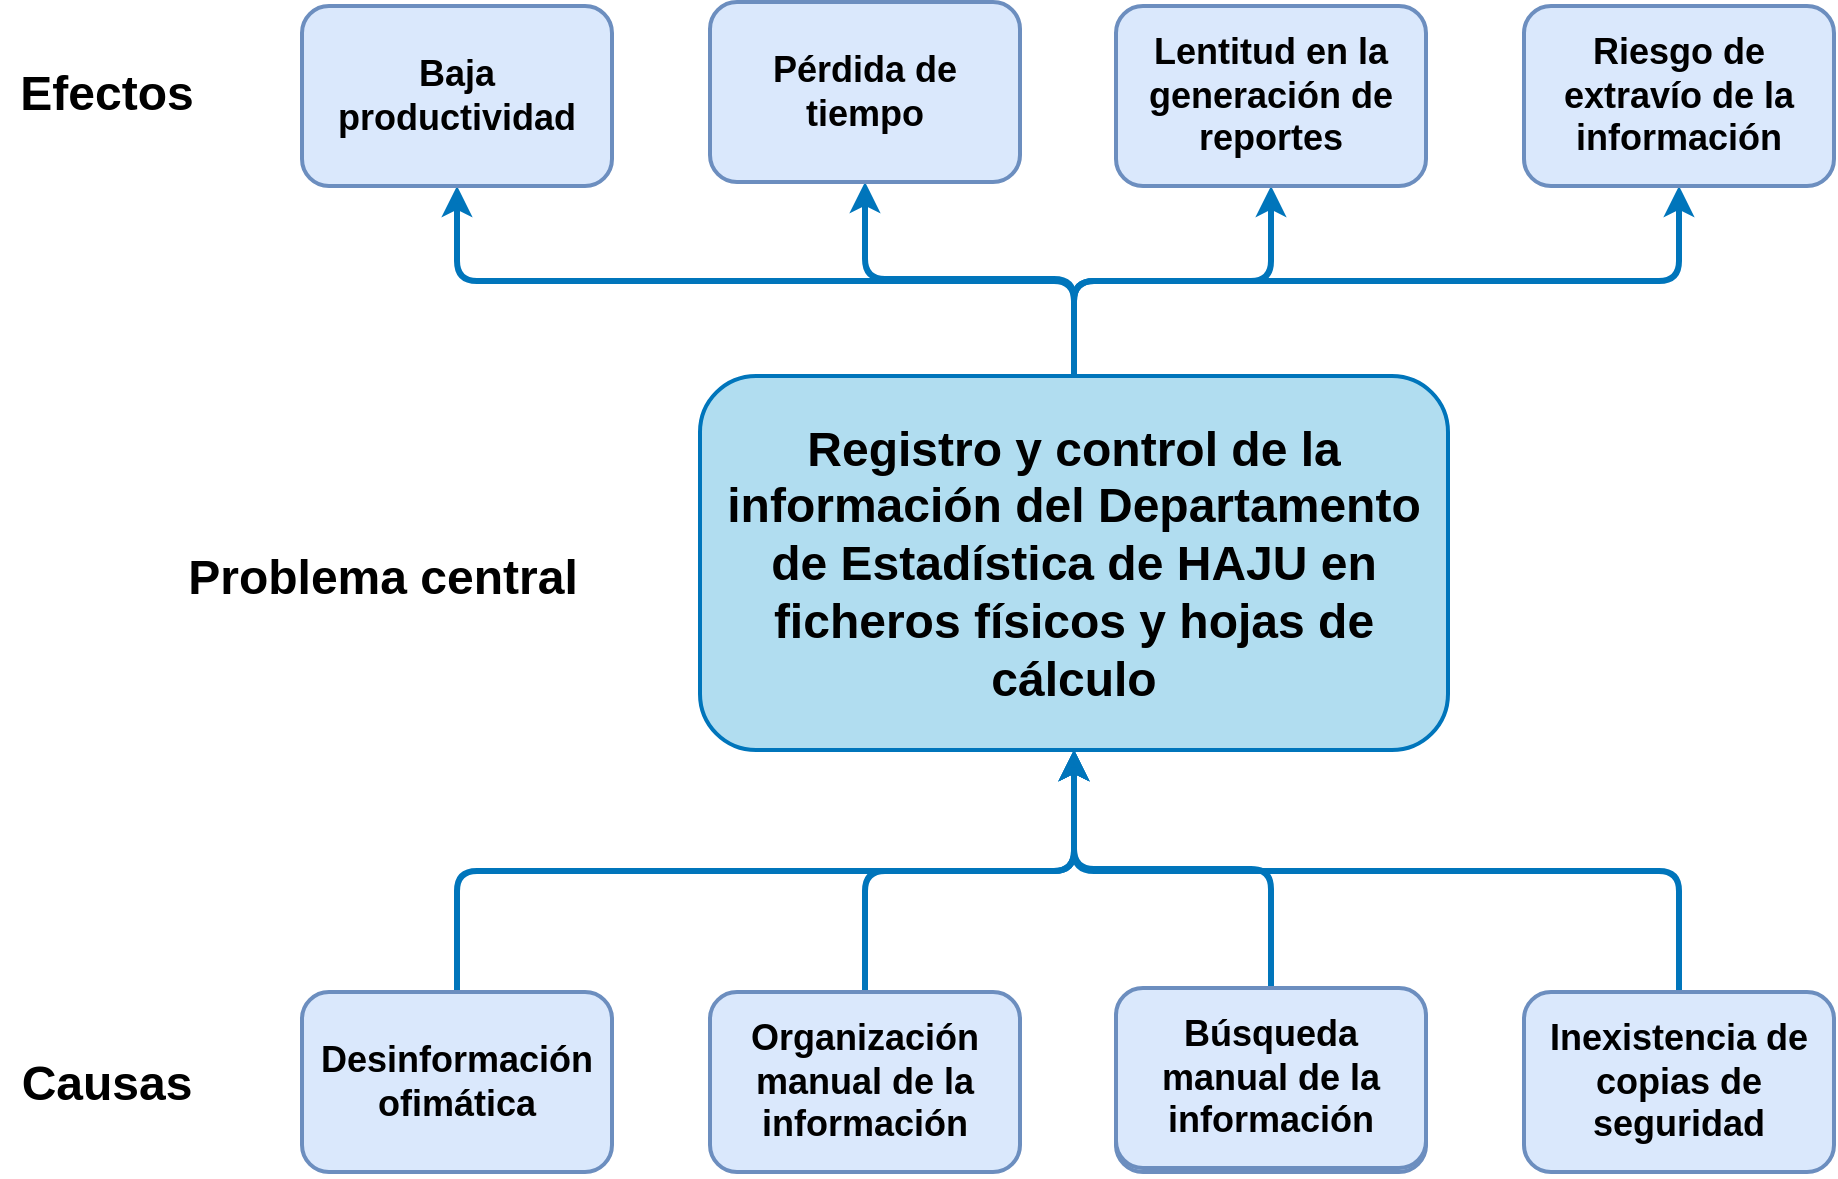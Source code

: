 <mxfile version="27.0.9" pages="8">
  <diagram id="spfpNE0pENKktw56Z63V" name="Árbol de Problemas">
    <mxGraphModel dx="872" dy="611" grid="0" gridSize="10" guides="1" tooltips="1" connect="1" arrows="0" fold="1" page="1" pageScale="1" pageWidth="1000" pageHeight="700" background="none" math="0" shadow="0">
      <root>
        <mxCell id="0" />
        <mxCell id="1" parent="0" />
        <mxCell id="vIGsAsvgLMMXVkkeg9R4-2" value="&lt;h1&gt;Registro y control de la información del Departamento de Estadística de HAJU en ficheros físicos y hojas de cálculo&lt;/h1&gt;" style="rounded=1;whiteSpace=wrap;html=1;strokeWidth=2;fillColor=#b1ddf0;strokeColor=#0075bb;" parent="1" vertex="1">
          <mxGeometry x="395" y="250" width="374" height="187" as="geometry" />
        </mxCell>
        <mxCell id="vIGsAsvgLMMXVkkeg9R4-48" style="edgeStyle=orthogonalEdgeStyle;shape=connector;rounded=1;orthogonalLoop=1;jettySize=auto;html=1;entryX=0.5;entryY=1;entryDx=0;entryDy=0;labelBackgroundColor=default;strokeColor=#0075bb;strokeWidth=3;fontFamily=Helvetica;fontSize=11;fontColor=default;endArrow=classic;" parent="1" source="vIGsAsvgLMMXVkkeg9R4-23" target="vIGsAsvgLMMXVkkeg9R4-2" edge="1">
          <mxGeometry relative="1" as="geometry" />
        </mxCell>
        <mxCell id="vIGsAsvgLMMXVkkeg9R4-23" value="&lt;h2&gt;Organización manual de la información&lt;/h2&gt;" style="rounded=1;whiteSpace=wrap;html=1;strokeWidth=2;fillColor=#dae8fc;strokeColor=#6c8ebf;" parent="1" vertex="1">
          <mxGeometry x="400" y="558" width="155" height="90" as="geometry" />
        </mxCell>
        <mxCell id="vIGsAsvgLMMXVkkeg9R4-24" value="&lt;h2&gt;Búsqueda de la información manual&lt;/h2&gt;" style="rounded=1;whiteSpace=wrap;html=1;strokeWidth=2;fillColor=#dae8fc;strokeColor=#6c8ebf;" parent="1" vertex="1">
          <mxGeometry x="603" y="558" width="155" height="90" as="geometry" />
        </mxCell>
        <mxCell id="vIGsAsvgLMMXVkkeg9R4-51" style="edgeStyle=orthogonalEdgeStyle;shape=connector;rounded=1;orthogonalLoop=1;jettySize=auto;html=1;entryX=0.5;entryY=1;entryDx=0;entryDy=0;labelBackgroundColor=default;strokeColor=#0075bb;strokeWidth=3;fontFamily=Helvetica;fontSize=11;fontColor=default;endArrow=classic;exitX=0.5;exitY=0;exitDx=0;exitDy=0;" parent="1" source="vIGsAsvgLMMXVkkeg9R4-25" target="vIGsAsvgLMMXVkkeg9R4-2" edge="1">
          <mxGeometry relative="1" as="geometry" />
        </mxCell>
        <mxCell id="vIGsAsvgLMMXVkkeg9R4-25" value="&lt;h2&gt;Inexistencia de copias de seguridad&lt;/h2&gt;" style="rounded=1;whiteSpace=wrap;html=1;strokeWidth=2;fillColor=#dae8fc;strokeColor=#6c8ebf;" parent="1" vertex="1">
          <mxGeometry x="807" y="558" width="155" height="90" as="geometry" />
        </mxCell>
        <mxCell id="vIGsAsvgLMMXVkkeg9R4-43" style="edgeStyle=orthogonalEdgeStyle;shape=connector;rounded=1;orthogonalLoop=1;jettySize=auto;html=1;labelBackgroundColor=default;strokeColor=#0075bb;strokeWidth=3;fontFamily=Helvetica;fontSize=11;fontColor=default;endArrow=classic;exitX=0.5;exitY=0;exitDx=0;exitDy=0;" parent="1" source="vIGsAsvgLMMXVkkeg9R4-2" target="vIGsAsvgLMMXVkkeg9R4-26" edge="1">
          <mxGeometry relative="1" as="geometry">
            <mxPoint x="379" y="174" as="sourcePoint" />
          </mxGeometry>
        </mxCell>
        <mxCell id="vIGsAsvgLMMXVkkeg9R4-26" value="&lt;h2&gt;Baja productividad&lt;/h2&gt;" style="rounded=1;whiteSpace=wrap;html=1;strokeWidth=2;fillColor=#dae8fc;strokeColor=#6c8ebf;" parent="1" vertex="1">
          <mxGeometry x="196" y="65" width="155" height="90" as="geometry" />
        </mxCell>
        <mxCell id="vIGsAsvgLMMXVkkeg9R4-42" style="edgeStyle=orthogonalEdgeStyle;shape=connector;rounded=1;orthogonalLoop=1;jettySize=auto;html=1;labelBackgroundColor=default;strokeColor=#0075bb;strokeWidth=3;fontFamily=Helvetica;fontSize=11;fontColor=default;endArrow=classic;exitX=0.5;exitY=0;exitDx=0;exitDy=0;entryX=0.5;entryY=1;entryDx=0;entryDy=0;" parent="1" source="vIGsAsvgLMMXVkkeg9R4-2" target="vIGsAsvgLMMXVkkeg9R4-27" edge="1">
          <mxGeometry relative="1" as="geometry" />
        </mxCell>
        <mxCell id="vIGsAsvgLMMXVkkeg9R4-27" value="&lt;h2&gt;Pérdida de tiempo&lt;/h2&gt;" style="rounded=1;whiteSpace=wrap;html=1;strokeWidth=2;fillColor=#dae8fc;strokeColor=#6c8ebf;" parent="1" vertex="1">
          <mxGeometry x="400" y="63" width="155" height="90" as="geometry" />
        </mxCell>
        <mxCell id="vIGsAsvgLMMXVkkeg9R4-41" style="edgeStyle=orthogonalEdgeStyle;shape=connector;rounded=1;orthogonalLoop=1;jettySize=auto;html=1;labelBackgroundColor=default;strokeColor=#0075bb;strokeWidth=3;fontFamily=Helvetica;fontSize=11;fontColor=default;endArrow=classic;entryX=0.5;entryY=1;entryDx=0;entryDy=0;exitX=0.5;exitY=0;exitDx=0;exitDy=0;" parent="1" source="vIGsAsvgLMMXVkkeg9R4-2" target="vIGsAsvgLMMXVkkeg9R4-28" edge="1">
          <mxGeometry relative="1" as="geometry">
            <mxPoint x="560" y="210" as="targetPoint" />
            <mxPoint x="681" y="232" as="sourcePoint" />
          </mxGeometry>
        </mxCell>
        <mxCell id="vIGsAsvgLMMXVkkeg9R4-28" value="&lt;h2&gt;Lentitud en la generación de reportes&lt;/h2&gt;" style="rounded=1;whiteSpace=wrap;html=1;strokeWidth=2;fillColor=#dae8fc;strokeColor=#6c8ebf;" parent="1" vertex="1">
          <mxGeometry x="603" y="65" width="155" height="90" as="geometry" />
        </mxCell>
        <mxCell id="vIGsAsvgLMMXVkkeg9R4-44" style="edgeStyle=orthogonalEdgeStyle;shape=connector;rounded=1;orthogonalLoop=1;jettySize=auto;html=1;labelBackgroundColor=default;strokeColor=#0075bb;strokeWidth=3;fontFamily=Helvetica;fontSize=11;fontColor=default;endArrow=classic;exitX=0.5;exitY=0;exitDx=0;exitDy=0;entryX=0.5;entryY=1;entryDx=0;entryDy=0;" parent="1" source="vIGsAsvgLMMXVkkeg9R4-2" target="vIGsAsvgLMMXVkkeg9R4-29" edge="1">
          <mxGeometry relative="1" as="geometry">
            <mxPoint x="647" y="235" as="targetPoint" />
          </mxGeometry>
        </mxCell>
        <mxCell id="vIGsAsvgLMMXVkkeg9R4-29" value="&lt;h2&gt;Riesgo de extravío de la información&lt;/h2&gt;" style="rounded=1;whiteSpace=wrap;html=1;strokeWidth=2;fillColor=#dae8fc;strokeColor=#6c8ebf;" parent="1" vertex="1">
          <mxGeometry x="807" y="65" width="155" height="90" as="geometry" />
        </mxCell>
        <mxCell id="vIGsAsvgLMMXVkkeg9R4-46" style="edgeStyle=orthogonalEdgeStyle;shape=connector;rounded=1;orthogonalLoop=1;jettySize=auto;html=1;labelBackgroundColor=default;strokeColor=#0075bb;strokeWidth=3;fontFamily=Helvetica;fontSize=11;fontColor=default;endArrow=classic;exitX=0.5;exitY=0;exitDx=0;exitDy=0;" parent="1" source="vIGsAsvgLMMXVkkeg9R4-30" target="vIGsAsvgLMMXVkkeg9R4-2" edge="1">
          <mxGeometry relative="1" as="geometry" />
        </mxCell>
        <mxCell id="vIGsAsvgLMMXVkkeg9R4-30" value="&lt;h2&gt;Desinformación ofimática&lt;/h2&gt;" style="rounded=1;whiteSpace=wrap;html=1;strokeWidth=2;fillColor=#dae8fc;strokeColor=#6c8ebf;" parent="1" vertex="1">
          <mxGeometry x="196" y="558" width="155" height="90" as="geometry" />
        </mxCell>
        <mxCell id="vIGsAsvgLMMXVkkeg9R4-52" style="edgeStyle=orthogonalEdgeStyle;shape=connector;rounded=1;orthogonalLoop=1;jettySize=auto;html=1;labelBackgroundColor=default;strokeColor=#0075bb;strokeWidth=3;fontFamily=Helvetica;fontSize=11;fontColor=default;endArrow=classic;entryX=0.5;entryY=1;entryDx=0;entryDy=0;" parent="1" source="vIGsAsvgLMMXVkkeg9R4-31" target="vIGsAsvgLMMXVkkeg9R4-2" edge="1">
          <mxGeometry relative="1" as="geometry">
            <mxPoint x="559" y="455" as="targetPoint" />
          </mxGeometry>
        </mxCell>
        <mxCell id="vIGsAsvgLMMXVkkeg9R4-31" value="&lt;h2&gt;Búsqueda manual de la información&lt;/h2&gt;" style="rounded=1;whiteSpace=wrap;html=1;strokeWidth=2;fillColor=#dae8fc;strokeColor=#6c8ebf;" parent="1" vertex="1">
          <mxGeometry x="603" y="556" width="155" height="90" as="geometry" />
        </mxCell>
        <mxCell id="vIGsAsvgLMMXVkkeg9R4-32" value="Efectos" style="text;strokeColor=none;fillColor=none;html=1;fontSize=24;fontStyle=1;verticalAlign=middle;align=center;" parent="1" vertex="1">
          <mxGeometry x="45" y="88" width="105" height="41" as="geometry" />
        </mxCell>
        <mxCell id="vIGsAsvgLMMXVkkeg9R4-33" value="Causas" style="text;strokeColor=none;fillColor=none;html=1;fontSize=24;fontStyle=1;verticalAlign=middle;align=center;aspect=fixed;" parent="1" vertex="1">
          <mxGeometry x="46" y="583" width="103" height="41" as="geometry" />
        </mxCell>
        <mxCell id="vIGsAsvgLMMXVkkeg9R4-34" value="Problema central" style="text;strokeColor=none;fillColor=none;html=1;fontSize=24;fontStyle=1;verticalAlign=middle;align=center;aspect=fixed;" parent="1" vertex="1">
          <mxGeometry x="129" y="330" width="213" height="41" as="geometry" />
        </mxCell>
      </root>
    </mxGraphModel>
  </diagram>
  <diagram id="r_S002zwhdGqAcAFi-0u" name="Árbol de Objetivos">
    <mxGraphModel dx="872" dy="611" grid="0" gridSize="10" guides="1" tooltips="1" connect="1" arrows="1" fold="1" page="1" pageScale="1" pageWidth="1100" pageHeight="850" background="none" math="0" shadow="0">
      <root>
        <mxCell id="0" />
        <mxCell id="1" parent="0" />
        <mxCell id="sDLYMJDiF4Ld7bbXl0A_-22" value="&lt;h1&gt;Implementar un sistema automatizado para el registro y control en el Departamento de Estadística de HAJU&lt;/h1&gt;" style="rounded=1;whiteSpace=wrap;html=1;strokeWidth=2;fillColor=#cdeb8b;strokeColor=#36393d;" parent="1" vertex="1">
          <mxGeometry x="392" y="320" width="408" height="187" as="geometry" />
        </mxCell>
        <mxCell id="sDLYMJDiF4Ld7bbXl0A_-23" style="edgeStyle=orthogonalEdgeStyle;shape=connector;rounded=1;orthogonalLoop=1;jettySize=auto;html=1;entryX=0.5;entryY=1;entryDx=0;entryDy=0;labelBackgroundColor=default;strokeColor=#76855e;strokeWidth=3;fontFamily=Helvetica;fontSize=11;fontColor=default;endArrow=classic;" parent="1" source="sDLYMJDiF4Ld7bbXl0A_-24" target="sDLYMJDiF4Ld7bbXl0A_-22" edge="1">
          <mxGeometry relative="1" as="geometry" />
        </mxCell>
        <mxCell id="sDLYMJDiF4Ld7bbXl0A_-24" value="&lt;h2&gt;Estructurar la información&lt;/h2&gt;" style="rounded=1;whiteSpace=wrap;html=1;strokeWidth=2;fillColor=#d5e8d4;strokeColor=#82b366;" parent="1" vertex="1">
          <mxGeometry x="413" y="628" width="155" height="90" as="geometry" />
        </mxCell>
        <mxCell id="sDLYMJDiF4Ld7bbXl0A_-25" value="&lt;h2&gt;Búsqueda de la información manual&lt;/h2&gt;" style="rounded=1;whiteSpace=wrap;html=1;strokeWidth=2;fillColor=#dae8fc;strokeColor=#6c8ebf;" parent="1" vertex="1">
          <mxGeometry x="616" y="628" width="155" height="90" as="geometry" />
        </mxCell>
        <mxCell id="sDLYMJDiF4Ld7bbXl0A_-26" style="edgeStyle=orthogonalEdgeStyle;shape=connector;rounded=1;orthogonalLoop=1;jettySize=auto;html=1;entryX=0.5;entryY=1;entryDx=0;entryDy=0;labelBackgroundColor=default;strokeColor=#76855e;strokeWidth=3;fontFamily=Helvetica;fontSize=11;fontColor=default;endArrow=classic;exitX=0.5;exitY=0;exitDx=0;exitDy=0;" parent="1" source="sDLYMJDiF4Ld7bbXl0A_-27" target="sDLYMJDiF4Ld7bbXl0A_-22" edge="1">
          <mxGeometry relative="1" as="geometry" />
        </mxCell>
        <mxCell id="sDLYMJDiF4Ld7bbXl0A_-27" value="&lt;h2&gt;Respaldo de la información&lt;/h2&gt;" style="rounded=1;whiteSpace=wrap;html=1;strokeWidth=2;fillColor=#d5e8d4;strokeColor=#82b366;" parent="1" vertex="1">
          <mxGeometry x="820" y="628" width="155" height="90" as="geometry" />
        </mxCell>
        <mxCell id="sDLYMJDiF4Ld7bbXl0A_-28" style="edgeStyle=orthogonalEdgeStyle;shape=connector;rounded=1;orthogonalLoop=1;jettySize=auto;html=1;labelBackgroundColor=default;strokeColor=#76855e;strokeWidth=3;fontFamily=Helvetica;fontSize=11;fontColor=default;endArrow=classic;exitX=0.5;exitY=0;exitDx=0;exitDy=0;entryX=0.5;entryY=1;entryDx=0;entryDy=0;" parent="1" source="sDLYMJDiF4Ld7bbXl0A_-22" target="sDLYMJDiF4Ld7bbXl0A_-43" edge="1">
          <mxGeometry relative="1" as="geometry">
            <mxPoint x="320" y="252" as="sourcePoint" />
            <mxPoint x="426" y="260" as="targetPoint" />
          </mxGeometry>
        </mxCell>
        <mxCell id="sDLYMJDiF4Ld7bbXl0A_-29" value="&lt;h2&gt;Baja productividad&lt;/h2&gt;" style="rounded=1;whiteSpace=wrap;html=1;strokeWidth=2;fillColor=#dae8fc;strokeColor=#6c8ebf;" parent="1" vertex="1">
          <mxGeometry x="209" y="135" width="155" height="90" as="geometry" />
        </mxCell>
        <mxCell id="sDLYMJDiF4Ld7bbXl0A_-30" style="edgeStyle=orthogonalEdgeStyle;shape=connector;rounded=1;orthogonalLoop=1;jettySize=auto;html=1;labelBackgroundColor=default;strokeColor=#76855e;strokeWidth=3;fontFamily=Helvetica;fontSize=11;fontColor=default;endArrow=classic;entryX=0.5;entryY=1;entryDx=0;entryDy=0;exitX=0.5;exitY=0;exitDx=0;exitDy=0;" parent="1" source="sDLYMJDiF4Ld7bbXl0A_-22" target="sDLYMJDiF4Ld7bbXl0A_-44" edge="1">
          <mxGeometry relative="1" as="geometry">
            <mxPoint x="420" y="289" as="sourcePoint" />
          </mxGeometry>
        </mxCell>
        <mxCell id="sDLYMJDiF4Ld7bbXl0A_-31" value="&lt;h2&gt;Pérdida de tiempo&lt;/h2&gt;" style="rounded=1;whiteSpace=wrap;html=1;strokeWidth=2;fillColor=#dae8fc;strokeColor=#6c8ebf;" parent="1" vertex="1">
          <mxGeometry x="413" y="133" width="155" height="90" as="geometry" />
        </mxCell>
        <mxCell id="sDLYMJDiF4Ld7bbXl0A_-32" style="edgeStyle=orthogonalEdgeStyle;shape=connector;rounded=1;orthogonalLoop=1;jettySize=auto;html=1;labelBackgroundColor=default;strokeColor=#76855e;strokeWidth=3;fontFamily=Helvetica;fontSize=11;fontColor=default;endArrow=classic;exitX=0.5;exitY=0;exitDx=0;exitDy=0;entryX=0.5;entryY=1;entryDx=0;entryDy=0;" parent="1" source="sDLYMJDiF4Ld7bbXl0A_-22" target="sDLYMJDiF4Ld7bbXl0A_-33" edge="1">
          <mxGeometry relative="1" as="geometry">
            <mxPoint x="642" y="306" as="targetPoint" />
          </mxGeometry>
        </mxCell>
        <mxCell id="sDLYMJDiF4Ld7bbXl0A_-33" value="&lt;h2&gt;Reportes automáticos y consistentes&lt;/h2&gt;" style="rounded=1;whiteSpace=wrap;html=1;strokeWidth=2;fillColor=#d5e8d4;strokeColor=#82b366;" parent="1" vertex="1">
          <mxGeometry x="616" y="135" width="155" height="90" as="geometry" />
        </mxCell>
        <mxCell id="sDLYMJDiF4Ld7bbXl0A_-34" style="edgeStyle=orthogonalEdgeStyle;shape=connector;rounded=1;orthogonalLoop=1;jettySize=auto;html=1;labelBackgroundColor=default;strokeColor=#76855e;strokeWidth=3;fontFamily=Helvetica;fontSize=11;fontColor=default;endArrow=classic;exitX=0.5;exitY=0;exitDx=0;exitDy=0;entryX=0.5;entryY=1;entryDx=0;entryDy=0;" parent="1" source="sDLYMJDiF4Ld7bbXl0A_-22" target="sDLYMJDiF4Ld7bbXl0A_-35" edge="1">
          <mxGeometry relative="1" as="geometry">
            <mxPoint x="679" y="303" as="targetPoint" />
          </mxGeometry>
        </mxCell>
        <mxCell id="sDLYMJDiF4Ld7bbXl0A_-35" value="&lt;h2&gt;Persistencia segura de la información&lt;/h2&gt;" style="rounded=1;whiteSpace=wrap;html=1;strokeWidth=2;fillColor=#d5e8d4;strokeColor=#82b366;" parent="1" vertex="1">
          <mxGeometry x="820" y="135" width="155" height="90" as="geometry" />
        </mxCell>
        <mxCell id="sDLYMJDiF4Ld7bbXl0A_-36" style="edgeStyle=orthogonalEdgeStyle;shape=connector;rounded=1;orthogonalLoop=1;jettySize=auto;html=1;labelBackgroundColor=default;strokeColor=#76855e;strokeWidth=3;fontFamily=Helvetica;fontSize=11;fontColor=default;endArrow=classic;exitX=0.5;exitY=0;exitDx=0;exitDy=0;" parent="1" source="sDLYMJDiF4Ld7bbXl0A_-37" target="sDLYMJDiF4Ld7bbXl0A_-22" edge="1">
          <mxGeometry relative="1" as="geometry" />
        </mxCell>
        <mxCell id="sDLYMJDiF4Ld7bbXl0A_-37" value="&lt;h2&gt;Capacitación ofimática&lt;/h2&gt;" style="rounded=1;whiteSpace=wrap;html=1;strokeWidth=2;fillColor=#d5e8d4;strokeColor=#82b366;" parent="1" vertex="1">
          <mxGeometry x="209" y="628" width="155" height="90" as="geometry" />
        </mxCell>
        <mxCell id="sDLYMJDiF4Ld7bbXl0A_-38" style="edgeStyle=orthogonalEdgeStyle;shape=connector;rounded=1;orthogonalLoop=1;jettySize=auto;html=1;labelBackgroundColor=default;strokeColor=#76855e;strokeWidth=3;fontFamily=Helvetica;fontSize=11;fontColor=default;endArrow=classic;" parent="1" source="sDLYMJDiF4Ld7bbXl0A_-39" target="sDLYMJDiF4Ld7bbXl0A_-22" edge="1">
          <mxGeometry relative="1" as="geometry">
            <mxPoint x="576" y="530" as="targetPoint" />
            <Array as="points">
              <mxPoint x="690" y="568" />
              <mxPoint x="595" y="568" />
              <mxPoint x="595" y="521" />
              <mxPoint x="596" y="521" />
            </Array>
          </mxGeometry>
        </mxCell>
        <mxCell id="sDLYMJDiF4Ld7bbXl0A_-39" value="&lt;h2&gt;Búsquedas automatizadas de la información&lt;/h2&gt;" style="rounded=1;whiteSpace=wrap;html=1;strokeWidth=2;fillColor=#d5e8d4;strokeColor=#82b366;" parent="1" vertex="1">
          <mxGeometry x="591.5" y="628" width="204" height="90" as="geometry" />
        </mxCell>
        <mxCell id="sDLYMJDiF4Ld7bbXl0A_-40" value="Fines" style="text;strokeColor=none;fillColor=none;html=1;fontSize=24;fontStyle=1;verticalAlign=middle;align=center;" parent="1" vertex="1">
          <mxGeometry x="70" y="158" width="81" height="41" as="geometry" />
        </mxCell>
        <mxCell id="sDLYMJDiF4Ld7bbXl0A_-41" value="Medidas" style="text;strokeColor=none;fillColor=none;html=1;fontSize=24;fontStyle=1;verticalAlign=middle;align=center;" parent="1" vertex="1">
          <mxGeometry x="53" y="653" width="114" height="41" as="geometry" />
        </mxCell>
        <mxCell id="sDLYMJDiF4Ld7bbXl0A_-42" value="Objetivo general" style="text;strokeColor=none;fillColor=none;html=1;fontSize=24;fontStyle=1;verticalAlign=middle;align=center;" parent="1" vertex="1">
          <mxGeometry x="144" y="393.5" width="206" height="41" as="geometry" />
        </mxCell>
        <mxCell id="sDLYMJDiF4Ld7bbXl0A_-43" value="&lt;h2&gt;Alta productividad&lt;/h2&gt;" style="rounded=1;whiteSpace=wrap;html=1;strokeWidth=2;fillColor=#d5e8d4;strokeColor=#82b366;" parent="1" vertex="1">
          <mxGeometry x="209" y="135" width="155" height="90" as="geometry" />
        </mxCell>
        <mxCell id="sDLYMJDiF4Ld7bbXl0A_-44" value="&lt;h2&gt;Reducción de carga laboral&lt;/h2&gt;" style="rounded=1;whiteSpace=wrap;html=1;strokeWidth=2;fillColor=#d5e8d4;strokeColor=#82b366;" parent="1" vertex="1">
          <mxGeometry x="413" y="133" width="155" height="90" as="geometry" />
        </mxCell>
      </root>
    </mxGraphModel>
  </diagram>
  <diagram id="yzgNqATchkXuXgq9bFou" name="Entidad - Relación">
    <mxGraphModel dx="538" dy="439" grid="1" gridSize="10" guides="1" tooltips="1" connect="1" arrows="1" fold="1" page="1" pageScale="1" pageWidth="1100" pageHeight="850" math="0" shadow="0">
      <root>
        <mxCell id="0" />
        <mxCell id="1" parent="0" />
        <mxCell id="74QmbotYBsbugNRSGxlV-4" style="rounded=0;orthogonalLoop=1;jettySize=auto;html=1;endArrow=none;endFill=0;" parent="1" source="gkmHHuu5ODYlVRQpvQD7-1" target="24iVFTntuZs-HMZrfbwt-1" edge="1">
          <mxGeometry relative="1" as="geometry" />
        </mxCell>
        <mxCell id="74QmbotYBsbugNRSGxlV-5" style="edgeStyle=none;rounded=0;orthogonalLoop=1;jettySize=auto;html=1;endArrow=none;endFill=0;" parent="1" source="gkmHHuu5ODYlVRQpvQD7-1" target="uIHuUNgxLYCVr4xH98aP-4" edge="1">
          <mxGeometry relative="1" as="geometry" />
        </mxCell>
        <mxCell id="74QmbotYBsbugNRSGxlV-6" style="edgeStyle=none;rounded=0;orthogonalLoop=1;jettySize=auto;html=1;endArrow=none;endFill=0;dashed=1;" parent="1" source="gkmHHuu5ODYlVRQpvQD7-1" target="uIHuUNgxLYCVr4xH98aP-6" edge="1">
          <mxGeometry relative="1" as="geometry" />
        </mxCell>
        <mxCell id="74QmbotYBsbugNRSGxlV-7" style="edgeStyle=none;rounded=0;orthogonalLoop=1;jettySize=auto;html=1;endArrow=none;endFill=0;dashed=1;" parent="1" source="gkmHHuu5ODYlVRQpvQD7-1" target="uIHuUNgxLYCVr4xH98aP-8" edge="1">
          <mxGeometry relative="1" as="geometry" />
        </mxCell>
        <mxCell id="74QmbotYBsbugNRSGxlV-8" style="edgeStyle=none;rounded=0;orthogonalLoop=1;jettySize=auto;html=1;endArrow=none;endFill=0;" parent="1" source="gkmHHuu5ODYlVRQpvQD7-1" target="ErZXJN_aQvtKt5miPk8X-1" edge="1">
          <mxGeometry relative="1" as="geometry" />
        </mxCell>
        <mxCell id="74QmbotYBsbugNRSGxlV-9" style="edgeStyle=none;rounded=0;orthogonalLoop=1;jettySize=auto;html=1;endArrow=none;endFill=0;" parent="1" source="gkmHHuu5ODYlVRQpvQD7-1" target="8OeXtbkftgp2BGPOncaO-1" edge="1">
          <mxGeometry relative="1" as="geometry" />
        </mxCell>
        <mxCell id="74QmbotYBsbugNRSGxlV-11" style="edgeStyle=none;rounded=0;orthogonalLoop=1;jettySize=auto;html=1;endArrow=none;endFill=0;" parent="1" source="gkmHHuu5ODYlVRQpvQD7-1" target="Jg4ytb6XG52ZtRmjg3en-1" edge="1">
          <mxGeometry relative="1" as="geometry" />
        </mxCell>
        <mxCell id="74QmbotYBsbugNRSGxlV-12" style="edgeStyle=none;rounded=0;orthogonalLoop=1;jettySize=auto;html=1;endArrow=none;endFill=0;" parent="1" source="gkmHHuu5ODYlVRQpvQD7-1" target="Jg4ytb6XG52ZtRmjg3en-2" edge="1">
          <mxGeometry relative="1" as="geometry" />
        </mxCell>
        <mxCell id="74QmbotYBsbugNRSGxlV-16" style="edgeStyle=none;rounded=0;orthogonalLoop=1;jettySize=auto;html=1;endArrow=none;endFill=0;" parent="1" source="gkmHHuu5ODYlVRQpvQD7-1" target="N_Pd-C8suIi8AiOGEIFR-2" edge="1">
          <mxGeometry relative="1" as="geometry" />
        </mxCell>
        <mxCell id="74QmbotYBsbugNRSGxlV-17" style="edgeStyle=none;rounded=0;orthogonalLoop=1;jettySize=auto;html=1;endArrow=none;endFill=0;" parent="1" source="gkmHHuu5ODYlVRQpvQD7-1" target="N_Pd-C8suIi8AiOGEIFR-1" edge="1">
          <mxGeometry relative="1" as="geometry" />
        </mxCell>
        <mxCell id="74QmbotYBsbugNRSGxlV-18" style="edgeStyle=none;rounded=0;orthogonalLoop=1;jettySize=auto;html=1;endArrow=none;endFill=0;" parent="1" source="gkmHHuu5ODYlVRQpvQD7-1" target="gkTSSITushqcK8p8E8du-1" edge="1">
          <mxGeometry relative="1" as="geometry" />
        </mxCell>
        <mxCell id="czWfEH9_VTy0BqcWFn9X-5" value="" style="edgeStyle=none;rounded=0;orthogonalLoop=1;jettySize=auto;html=1;endArrow=none;endFill=0;" parent="1" source="gkmHHuu5ODYlVRQpvQD7-1" target="czWfEH9_VTy0BqcWFn9X-4" edge="1">
          <mxGeometry relative="1" as="geometry" />
        </mxCell>
        <mxCell id="kVJFvUudb6uywh_xYsHS-23" style="edgeStyle=none;rounded=0;orthogonalLoop=1;jettySize=auto;html=1;endArrow=none;endFill=0;" parent="1" source="gkmHHuu5ODYlVRQpvQD7-1" target="kVJFvUudb6uywh_xYsHS-22" edge="1">
          <mxGeometry relative="1" as="geometry" />
        </mxCell>
        <mxCell id="gkmHHuu5ODYlVRQpvQD7-1" value="Usuario" style="whiteSpace=wrap;html=1;align=center;fontStyle=1" parent="1" vertex="1">
          <mxGeometry x="450" y="395" width="70" height="30" as="geometry" />
        </mxCell>
        <mxCell id="24iVFTntuZs-HMZrfbwt-1" value="Cédula" style="ellipse;whiteSpace=wrap;html=1;align=center;fontStyle=4;" parent="1" vertex="1">
          <mxGeometry x="365" y="320" width="60" height="30" as="geometry" />
        </mxCell>
        <mxCell id="8OeXtbkftgp2BGPOncaO-1" value="Fecha de nacimiento" style="ellipse;whiteSpace=wrap;html=1;align=center;" parent="1" vertex="1">
          <mxGeometry x="220" y="460" width="130" height="30" as="geometry" />
        </mxCell>
        <mxCell id="74QmbotYBsbugNRSGxlV-10" style="edgeStyle=none;rounded=0;orthogonalLoop=1;jettySize=auto;html=1;endArrow=none;endFill=0;" parent="1" source="XRxG9TodCQZKKP0FtTqT-1" target="gkmHHuu5ODYlVRQpvQD7-1" edge="1">
          <mxGeometry relative="1" as="geometry" />
        </mxCell>
        <mxCell id="XRxG9TodCQZKKP0FtTqT-1" value="Contraseña" style="ellipse;whiteSpace=wrap;html=1;align=center;" parent="1" vertex="1">
          <mxGeometry x="440" y="330" width="90" height="30" as="geometry" />
        </mxCell>
        <mxCell id="gkTSSITushqcK8p8E8du-1" value="Teléfono" style="ellipse;whiteSpace=wrap;html=1;align=center;" parent="1" vertex="1">
          <mxGeometry x="515" y="510" width="70" height="30" as="geometry" />
        </mxCell>
        <mxCell id="N_Pd-C8suIi8AiOGEIFR-1" value="Correo" style="ellipse;whiteSpace=wrap;html=1;align=center;" parent="1" vertex="1">
          <mxGeometry x="540" y="470" width="60" height="30" as="geometry" />
        </mxCell>
        <mxCell id="N_Pd-C8suIi8AiOGEIFR-2" value="Dirección" style="ellipse;whiteSpace=wrap;html=1;align=center;" parent="1" vertex="1">
          <mxGeometry x="550" y="430" width="70" height="30" as="geometry" />
        </mxCell>
        <mxCell id="Jg4ytb6XG52ZtRmjg3en-1" value="Cargo" style="ellipse;whiteSpace=wrap;html=1;align=center;" parent="1" vertex="1">
          <mxGeometry x="450" y="460" width="60" height="30" as="geometry" />
        </mxCell>
        <mxCell id="Jg4ytb6XG52ZtRmjg3en-2" value="Nivel de instrucción" style="ellipse;whiteSpace=wrap;html=1;align=center;" parent="1" vertex="1">
          <mxGeometry x="235" y="510" width="130" height="30" as="geometry" />
        </mxCell>
        <mxCell id="uIHuUNgxLYCVr4xH98aP-4" value="Primer nombre" style="ellipse;whiteSpace=wrap;html=1;align=center;" parent="1" vertex="1">
          <mxGeometry x="245" y="300" width="100" height="30" as="geometry" />
        </mxCell>
        <mxCell id="uIHuUNgxLYCVr4xH98aP-6" value="Segundo nombre" style="ellipse;whiteSpace=wrap;html=1;align=center;" parent="1" vertex="1">
          <mxGeometry x="225" y="340" width="120" height="30" as="geometry" />
        </mxCell>
        <mxCell id="uIHuUNgxLYCVr4xH98aP-7" value="Primer apellido" style="ellipse;whiteSpace=wrap;html=1;align=center;" parent="1" vertex="1">
          <mxGeometry x="235" y="380" width="100" height="30" as="geometry" />
        </mxCell>
        <mxCell id="uIHuUNgxLYCVr4xH98aP-8" value="Segundo apellido" style="ellipse;whiteSpace=wrap;html=1;align=center;" parent="1" vertex="1">
          <mxGeometry x="225" y="420" width="120" height="30" as="geometry" />
        </mxCell>
        <mxCell id="74QmbotYBsbugNRSGxlV-1" value="" style="orthogonalLoop=1;jettySize=auto;html=1;rounded=0;endArrow=none;endFill=0;" parent="1" source="gkmHHuu5ODYlVRQpvQD7-1" target="uIHuUNgxLYCVr4xH98aP-7" edge="1">
          <mxGeometry width="80" relative="1" as="geometry">
            <mxPoint x="605" y="445" as="sourcePoint" />
            <mxPoint x="685" y="445" as="targetPoint" />
          </mxGeometry>
        </mxCell>
        <mxCell id="ErZXJN_aQvtKt5miPk8X-1" value="Género" style="ellipse;whiteSpace=wrap;html=1;align=center;" parent="1" vertex="1">
          <mxGeometry x="370" y="495" width="60" height="30" as="geometry" />
        </mxCell>
        <mxCell id="k8djo5rgHXIcKpRAflSA-1" style="edgeStyle=none;rounded=0;orthogonalLoop=1;jettySize=auto;html=1;endArrow=none;endFill=0;" parent="1" source="74QmbotYBsbugNRSGxlV-19" target="czWfEH9_VTy0BqcWFn9X-8" edge="1">
          <mxGeometry relative="1" as="geometry" />
        </mxCell>
        <mxCell id="74QmbotYBsbugNRSGxlV-19" value="Departamento" style="whiteSpace=wrap;html=1;align=center;" parent="1" vertex="1">
          <mxGeometry x="765" y="325" width="100" height="30" as="geometry" />
        </mxCell>
        <mxCell id="tgpSqSQ8eIIVcQLDPpsG-1" value="Nombre" style="ellipse;whiteSpace=wrap;html=1;align=center;fontStyle=4;" parent="1" vertex="1">
          <mxGeometry x="910" y="310" width="70" height="30" as="geometry" />
        </mxCell>
        <mxCell id="ROio2PVuY6e4GjZGPhrF-1" style="edgeStyle=none;rounded=0;orthogonalLoop=1;jettySize=auto;html=1;endArrow=none;endFill=0;" parent="1" source="tgpSqSQ8eIIVcQLDPpsG-1" target="74QmbotYBsbugNRSGxlV-19" edge="1">
          <mxGeometry relative="1" as="geometry">
            <mxPoint x="498.737" y="269.948" as="sourcePoint" />
            <mxPoint x="516.053" y="335" as="targetPoint" />
          </mxGeometry>
        </mxCell>
        <mxCell id="czWfEH9_VTy0BqcWFn9X-6" style="edgeStyle=none;rounded=0;orthogonalLoop=1;jettySize=auto;html=1;endArrow=none;endFill=0;" parent="1" source="czWfEH9_VTy0BqcWFn9X-4" target="74QmbotYBsbugNRSGxlV-19" edge="1">
          <mxGeometry relative="1" as="geometry" />
        </mxCell>
        <mxCell id="czWfEH9_VTy0BqcWFn9X-4" value="Accede&lt;br&gt;N:M" style="rhombus;whiteSpace=wrap;html=1;fontStyle=1;" parent="1" vertex="1">
          <mxGeometry x="630" y="390" width="70" height="40" as="geometry" />
        </mxCell>
        <mxCell id="czWfEH9_VTy0BqcWFn9X-8" value="Pertenece a Consulta Externa" style="ellipse;whiteSpace=wrap;html=1;align=center;" parent="1" vertex="1">
          <mxGeometry x="885" y="350" width="180" height="30" as="geometry" />
        </mxCell>
        <mxCell id="kVJFvUudb6uywh_xYsHS-13" style="edgeStyle=none;rounded=0;orthogonalLoop=1;jettySize=auto;html=1;endArrow=none;endFill=0;" parent="1" source="kT8dItd_GPr6dWCoaCpk-1" target="kVJFvUudb6uywh_xYsHS-9" edge="1">
          <mxGeometry relative="1" as="geometry" />
        </mxCell>
        <mxCell id="kVJFvUudb6uywh_xYsHS-14" style="edgeStyle=none;rounded=0;orthogonalLoop=1;jettySize=auto;html=1;endArrow=none;endFill=0;" parent="1" source="kT8dItd_GPr6dWCoaCpk-1" target="kVJFvUudb6uywh_xYsHS-3" edge="1">
          <mxGeometry relative="1" as="geometry" />
        </mxCell>
        <mxCell id="kVJFvUudb6uywh_xYsHS-15" style="edgeStyle=none;rounded=0;orthogonalLoop=1;jettySize=auto;html=1;endArrow=none;endFill=0;" parent="1" source="kT8dItd_GPr6dWCoaCpk-1" target="kVJFvUudb6uywh_xYsHS-4" edge="1">
          <mxGeometry relative="1" as="geometry" />
        </mxCell>
        <mxCell id="kVJFvUudb6uywh_xYsHS-17" style="edgeStyle=none;rounded=0;orthogonalLoop=1;jettySize=auto;html=1;endArrow=none;endFill=0;" parent="1" source="kT8dItd_GPr6dWCoaCpk-1" target="kVJFvUudb6uywh_xYsHS-6" edge="1">
          <mxGeometry relative="1" as="geometry" />
        </mxCell>
        <mxCell id="kVJFvUudb6uywh_xYsHS-19" style="edgeStyle=none;rounded=0;orthogonalLoop=1;jettySize=auto;html=1;endArrow=none;endFill=0;" parent="1" source="kT8dItd_GPr6dWCoaCpk-1" target="kVJFvUudb6uywh_xYsHS-8" edge="1">
          <mxGeometry relative="1" as="geometry" />
        </mxCell>
        <mxCell id="kT8dItd_GPr6dWCoaCpk-1" value="Paciente" style="whiteSpace=wrap;html=1;align=center;" parent="1" vertex="1">
          <mxGeometry x="710" y="135" width="70" height="30" as="geometry" />
        </mxCell>
        <mxCell id="kVJFvUudb6uywh_xYsHS-1" value="Cédula" style="ellipse;whiteSpace=wrap;html=1;align=center;fontStyle=4;" parent="1" vertex="1">
          <mxGeometry x="365" y="320" width="60" height="30" as="geometry" />
        </mxCell>
        <mxCell id="kVJFvUudb6uywh_xYsHS-2" value="Primer nombre" style="ellipse;whiteSpace=wrap;html=1;align=center;" parent="1" vertex="1">
          <mxGeometry x="245" y="300" width="100" height="30" as="geometry" />
        </mxCell>
        <mxCell id="kVJFvUudb6uywh_xYsHS-3" value="Cédula" style="ellipse;whiteSpace=wrap;html=1;align=center;fontStyle=4;" parent="1" vertex="1">
          <mxGeometry x="830" y="230" width="60" height="30" as="geometry" />
        </mxCell>
        <mxCell id="kVJFvUudb6uywh_xYsHS-4" value="Primer nombre" style="ellipse;whiteSpace=wrap;html=1;align=center;" parent="1" vertex="1">
          <mxGeometry x="820" y="70" width="100" height="30" as="geometry" />
        </mxCell>
        <mxCell id="kVJFvUudb6uywh_xYsHS-5" value="Segundo nombre" style="ellipse;whiteSpace=wrap;html=1;align=center;" parent="1" vertex="1">
          <mxGeometry x="820" y="110" width="120" height="30" as="geometry" />
        </mxCell>
        <mxCell id="kVJFvUudb6uywh_xYsHS-6" value="Primer apellido" style="ellipse;whiteSpace=wrap;html=1;align=center;" parent="1" vertex="1">
          <mxGeometry x="830" y="150" width="100" height="30" as="geometry" />
        </mxCell>
        <mxCell id="kVJFvUudb6uywh_xYsHS-7" value="Segundo apellido" style="ellipse;whiteSpace=wrap;html=1;align=center;" parent="1" vertex="1">
          <mxGeometry x="830" y="190" width="120" height="30" as="geometry" />
        </mxCell>
        <mxCell id="kVJFvUudb6uywh_xYsHS-8" value="Fecha de nacimiento" style="ellipse;whiteSpace=wrap;html=1;align=center;" parent="1" vertex="1">
          <mxGeometry x="685" y="40" width="130" height="30" as="geometry" />
        </mxCell>
        <mxCell id="kVJFvUudb6uywh_xYsHS-9" value="Género" style="ellipse;whiteSpace=wrap;html=1;align=center;" parent="1" vertex="1">
          <mxGeometry x="755" y="80" width="60" height="30" as="geometry" />
        </mxCell>
        <mxCell id="kVJFvUudb6uywh_xYsHS-12" style="edgeStyle=none;rounded=0;orthogonalLoop=1;jettySize=auto;html=1;endArrow=none;endFill=0;dashed=1;" parent="1" source="kVJFvUudb6uywh_xYsHS-7" target="kT8dItd_GPr6dWCoaCpk-1" edge="1">
          <mxGeometry relative="1" as="geometry">
            <mxPoint x="820.49" y="178.711" as="sourcePoint" />
            <mxPoint x="790" y="170" as="targetPoint" />
          </mxGeometry>
        </mxCell>
        <mxCell id="kVJFvUudb6uywh_xYsHS-20" style="edgeStyle=none;rounded=0;orthogonalLoop=1;jettySize=auto;html=1;endArrow=none;endFill=0;dashed=1;" parent="1" source="kVJFvUudb6uywh_xYsHS-5" target="kT8dItd_GPr6dWCoaCpk-1" edge="1">
          <mxGeometry relative="1" as="geometry">
            <mxPoint x="846.69" y="260.374" as="sourcePoint" />
            <mxPoint x="768.696" y="175" as="targetPoint" />
          </mxGeometry>
        </mxCell>
        <mxCell id="kVJFvUudb6uywh_xYsHS-24" style="edgeStyle=none;rounded=0;orthogonalLoop=1;jettySize=auto;html=1;endArrow=none;endFill=0;" parent="1" source="kVJFvUudb6uywh_xYsHS-22" target="kT8dItd_GPr6dWCoaCpk-1" edge="1">
          <mxGeometry relative="1" as="geometry" />
        </mxCell>
        <mxCell id="kVJFvUudb6uywh_xYsHS-22" value="Registra&lt;br&gt;1:N" style="rhombus;whiteSpace=wrap;html=1;fontStyle=1;" parent="1" vertex="1">
          <mxGeometry x="585" y="290" width="70" height="40" as="geometry" />
        </mxCell>
        <mxCell id="v2rgH_3WYd02e32_az1M-1" value="Historial médico" style="whiteSpace=wrap;html=1;align=center;fontStyle=1" parent="1" vertex="1">
          <mxGeometry x="465" y="90" width="70" height="30" as="geometry" />
        </mxCell>
        <mxCell id="v2rgH_3WYd02e32_az1M-2" value="Tiene&lt;br&gt;1:1" style="rhombus;whiteSpace=wrap;html=1;fontStyle=1;" parent="1" vertex="1">
          <mxGeometry x="575" y="95" width="70" height="40" as="geometry" />
        </mxCell>
        <mxCell id="v2rgH_3WYd02e32_az1M-3" style="edgeStyle=none;rounded=0;orthogonalLoop=1;jettySize=auto;html=1;endArrow=none;endFill=0;" parent="1" source="v2rgH_3WYd02e32_az1M-2" target="kT8dItd_GPr6dWCoaCpk-1" edge="1">
          <mxGeometry relative="1" as="geometry">
            <mxPoint x="668.592" y="237.767" as="sourcePoint" />
            <mxPoint x="738.333" y="175" as="targetPoint" />
          </mxGeometry>
        </mxCell>
        <mxCell id="v2rgH_3WYd02e32_az1M-4" style="edgeStyle=none;rounded=0;orthogonalLoop=1;jettySize=auto;html=1;endArrow=none;endFill=0;" parent="1" source="v2rgH_3WYd02e32_az1M-1" target="v2rgH_3WYd02e32_az1M-2" edge="1">
          <mxGeometry relative="1" as="geometry">
            <mxPoint x="631.449" y="167.029" as="sourcePoint" />
            <mxPoint x="755" y="175" as="targetPoint" />
          </mxGeometry>
        </mxCell>
        <mxCell id="v2rgH_3WYd02e32_az1M-5" value="Hospitalizaciones" style="whiteSpace=wrap;html=1;align=center;fontStyle=1" parent="1" vertex="1">
          <mxGeometry x="210" y="80" width="120" height="30" as="geometry" />
        </mxCell>
        <mxCell id="v2rgH_3WYd02e32_az1M-6" value="Consultas" style="whiteSpace=wrap;html=1;align=center;fontStyle=1" parent="1" vertex="1">
          <mxGeometry x="210" y="180" width="80" height="30" as="geometry" />
        </mxCell>
        <mxCell id="v2rgH_3WYd02e32_az1M-7" value="Tiene&lt;br&gt;N:1" style="rhombus;whiteSpace=wrap;html=1;fontStyle=1;" parent="1" vertex="1">
          <mxGeometry x="360" y="50" width="70" height="40" as="geometry" />
        </mxCell>
        <mxCell id="v2rgH_3WYd02e32_az1M-8" value="Tiene&lt;br&gt;N:1" style="rhombus;whiteSpace=wrap;html=1;fontStyle=1;" parent="1" vertex="1">
          <mxGeometry x="345" y="135" width="70" height="40" as="geometry" />
        </mxCell>
        <mxCell id="v2rgH_3WYd02e32_az1M-9" style="edgeStyle=none;rounded=0;orthogonalLoop=1;jettySize=auto;html=1;endArrow=none;endFill=0;" parent="1" source="v2rgH_3WYd02e32_az1M-7" target="v2rgH_3WYd02e32_az1M-1" edge="1">
          <mxGeometry relative="1" as="geometry">
            <mxPoint x="545" y="118.182" as="sourcePoint" />
            <mxPoint x="589.804" y="122.255" as="targetPoint" />
          </mxGeometry>
        </mxCell>
        <mxCell id="v2rgH_3WYd02e32_az1M-10" style="edgeStyle=none;rounded=0;orthogonalLoop=1;jettySize=auto;html=1;endArrow=none;endFill=0;" parent="1" source="v2rgH_3WYd02e32_az1M-8" target="v2rgH_3WYd02e32_az1M-1" edge="1">
          <mxGeometry relative="1" as="geometry">
            <mxPoint x="427.105" y="87.368" as="sourcePoint" />
            <mxPoint x="475" y="103.333" as="targetPoint" />
          </mxGeometry>
        </mxCell>
        <mxCell id="v2rgH_3WYd02e32_az1M-11" style="edgeStyle=none;rounded=0;orthogonalLoop=1;jettySize=auto;html=1;endArrow=none;endFill=0;" parent="1" source="v2rgH_3WYd02e32_az1M-6" target="v2rgH_3WYd02e32_az1M-8" edge="1">
          <mxGeometry relative="1" as="geometry">
            <mxPoint x="410.241" y="156.566" as="sourcePoint" />
            <mxPoint x="475" y="129.583" as="targetPoint" />
          </mxGeometry>
        </mxCell>
        <mxCell id="v2rgH_3WYd02e32_az1M-12" style="edgeStyle=none;rounded=0;orthogonalLoop=1;jettySize=auto;html=1;endArrow=none;endFill=0;" parent="1" source="v2rgH_3WYd02e32_az1M-5" target="v2rgH_3WYd02e32_az1M-7" edge="1">
          <mxGeometry relative="1" as="geometry">
            <mxPoint x="320" y="165.0" as="sourcePoint" />
            <mxPoint x="355" y="165.0" as="targetPoint" />
          </mxGeometry>
        </mxCell>
        <mxCell id="v2rgH_3WYd02e32_az1M-13" value="Departamento de ingreso" style="ellipse;whiteSpace=wrap;html=1;align=center;" parent="1" vertex="1">
          <mxGeometry x="190" y="10" width="160" height="30" as="geometry" />
        </mxCell>
        <mxCell id="v2rgH_3WYd02e32_az1M-14" value="Fecha de entrada" style="ellipse;whiteSpace=wrap;html=1;align=center;" parent="1" vertex="1">
          <mxGeometry x="50" y="10" width="120" height="30" as="geometry" />
        </mxCell>
        <mxCell id="v2rgH_3WYd02e32_az1M-15" value="Fecha de salida" style="ellipse;whiteSpace=wrap;html=1;align=center;" parent="1" vertex="1">
          <mxGeometry x="20" y="50" width="110" height="30" as="geometry" />
        </mxCell>
        <mxCell id="v2rgH_3WYd02e32_az1M-16" value="Estado de salida" style="ellipse;whiteSpace=wrap;html=1;align=center;" parent="1" vertex="1">
          <mxGeometry x="10" y="90" width="110" height="30" as="geometry" />
        </mxCell>
        <mxCell id="v2rgH_3WYd02e32_az1M-17" value="Diagnóstico" style="ellipse;whiteSpace=wrap;html=1;align=center;" parent="1" vertex="1">
          <mxGeometry x="30" y="135" width="90" height="30" as="geometry" />
        </mxCell>
        <mxCell id="v2rgH_3WYd02e32_az1M-18" style="edgeStyle=none;rounded=0;orthogonalLoop=1;jettySize=auto;html=1;endArrow=none;endFill=0;" parent="1" source="v2rgH_3WYd02e32_az1M-13" target="v2rgH_3WYd02e32_az1M-5" edge="1">
          <mxGeometry relative="1" as="geometry">
            <mxPoint x="340" y="77.4" as="sourcePoint" />
            <mxPoint x="372.29" y="78.692" as="targetPoint" />
          </mxGeometry>
        </mxCell>
        <mxCell id="v2rgH_3WYd02e32_az1M-19" style="edgeStyle=none;rounded=0;orthogonalLoop=1;jettySize=auto;html=1;endArrow=none;endFill=0;" parent="1" source="v2rgH_3WYd02e32_az1M-14" target="v2rgH_3WYd02e32_az1M-5" edge="1">
          <mxGeometry relative="1" as="geometry">
            <mxPoint x="210.905" y="48.404" as="sourcePoint" />
            <mxPoint x="240.625" y="60" as="targetPoint" />
          </mxGeometry>
        </mxCell>
        <mxCell id="v2rgH_3WYd02e32_az1M-20" style="edgeStyle=none;rounded=0;orthogonalLoop=1;jettySize=auto;html=1;endArrow=none;endFill=0;" parent="1" source="v2rgH_3WYd02e32_az1M-15" target="v2rgH_3WYd02e32_az1M-5" edge="1">
          <mxGeometry relative="1" as="geometry">
            <mxPoint x="150" y="75" as="sourcePoint" />
            <mxPoint x="220" y="75" as="targetPoint" />
          </mxGeometry>
        </mxCell>
        <mxCell id="v2rgH_3WYd02e32_az1M-21" style="edgeStyle=none;rounded=0;orthogonalLoop=1;jettySize=auto;html=1;endArrow=none;endFill=0;" parent="1" source="v2rgH_3WYd02e32_az1M-16" target="v2rgH_3WYd02e32_az1M-5" edge="1">
          <mxGeometry relative="1" as="geometry">
            <mxPoint x="110.486" y="106.567" as="sourcePoint" />
            <mxPoint x="220" y="86.163" as="targetPoint" />
          </mxGeometry>
        </mxCell>
        <mxCell id="v2rgH_3WYd02e32_az1M-22" style="edgeStyle=none;rounded=0;orthogonalLoop=1;jettySize=auto;html=1;endArrow=none;endFill=0;" parent="1" source="v2rgH_3WYd02e32_az1M-17" target="v2rgH_3WYd02e32_az1M-5" edge="1">
          <mxGeometry relative="1" as="geometry">
            <mxPoint x="105.34" y="147.489" as="sourcePoint" />
            <mxPoint x="243.824" y="90" as="targetPoint" />
          </mxGeometry>
        </mxCell>
        <mxCell id="v2rgH_3WYd02e32_az1M-23" value="Tipo" style="ellipse;whiteSpace=wrap;html=1;align=center;" parent="1" vertex="1">
          <mxGeometry x="115" y="180" width="50" height="30" as="geometry" />
        </mxCell>
        <mxCell id="v2rgH_3WYd02e32_az1M-24" value="Causa" style="ellipse;whiteSpace=wrap;html=1;align=center;" parent="1" vertex="1">
          <mxGeometry x="105" y="230" width="60" height="30" as="geometry" />
        </mxCell>
        <mxCell id="v2rgH_3WYd02e32_az1M-26" value="Fecha" style="ellipse;whiteSpace=wrap;html=1;align=center;" parent="1" vertex="1">
          <mxGeometry x="190" y="240" width="60" height="30" as="geometry" />
        </mxCell>
        <mxCell id="v2rgH_3WYd02e32_az1M-27" style="edgeStyle=none;rounded=0;orthogonalLoop=1;jettySize=auto;html=1;endArrow=none;endFill=0;" parent="1" source="v2rgH_3WYd02e32_az1M-23" target="v2rgH_3WYd02e32_az1M-6" edge="1">
          <mxGeometry relative="1" as="geometry">
            <mxPoint x="119.344" y="150.308" as="sourcePoint" />
            <mxPoint x="226.818" y="120" as="targetPoint" />
          </mxGeometry>
        </mxCell>
        <mxCell id="v2rgH_3WYd02e32_az1M-28" style="edgeStyle=none;rounded=0;orthogonalLoop=1;jettySize=auto;html=1;endArrow=none;endFill=0;" parent="1" source="v2rgH_3WYd02e32_az1M-24" target="v2rgH_3WYd02e32_az1M-6" edge="1">
          <mxGeometry relative="1" as="geometry">
            <mxPoint x="175" y="205" as="sourcePoint" />
            <mxPoint x="220" y="205" as="targetPoint" />
          </mxGeometry>
        </mxCell>
        <mxCell id="v2rgH_3WYd02e32_az1M-29" style="edgeStyle=none;rounded=0;orthogonalLoop=1;jettySize=auto;html=1;endArrow=none;endFill=0;" parent="1" source="v2rgH_3WYd02e32_az1M-26" target="v2rgH_3WYd02e32_az1M-6" edge="1">
          <mxGeometry relative="1" as="geometry">
            <mxPoint x="167.638" y="245.157" as="sourcePoint" />
            <mxPoint x="225.5" y="220" as="targetPoint" />
          </mxGeometry>
        </mxCell>
        <mxCell id="v2rgH_3WYd02e32_az1M-30" value="Código" style="ellipse;whiteSpace=wrap;html=1;align=center;" parent="1" vertex="1">
          <mxGeometry x="490" y="40" width="60" height="30" as="geometry" />
        </mxCell>
        <mxCell id="v2rgH_3WYd02e32_az1M-31" style="edgeStyle=none;rounded=0;orthogonalLoop=1;jettySize=auto;html=1;endArrow=none;endFill=0;" parent="1" source="v2rgH_3WYd02e32_az1M-30" target="v2rgH_3WYd02e32_az1M-1" edge="1">
          <mxGeometry relative="1" as="geometry">
            <mxPoint x="410.241" y="156.566" as="sourcePoint" />
            <mxPoint x="475.0" y="129.583" as="targetPoint" />
          </mxGeometry>
        </mxCell>
      </root>
    </mxGraphModel>
  </diagram>
  <diagram id="qOoBQkS-aMe6vrqxZ-9F" name=" Modelo Relacional">
    <mxGraphModel dx="1113" dy="577" grid="1" gridSize="10" guides="1" tooltips="1" connect="1" arrows="1" fold="1" page="1" pageScale="1" pageWidth="1100" pageHeight="850" math="0" shadow="0">
      <root>
        <mxCell id="0" />
        <mxCell id="1" parent="0" />
        <mxCell id="0J2HY3_E302_NafTo99_-1" value="Usuarios" style="shape=table;startSize=30;container=1;collapsible=1;childLayout=tableLayout;fixedRows=1;rowLines=0;fontStyle=1;align=center;resizeLast=1;" parent="1" vertex="1">
          <mxGeometry x="330" y="63" width="180" height="570" as="geometry" />
        </mxCell>
        <mxCell id="0J2HY3_E302_NafTo99_-2" value="" style="shape=tableRow;horizontal=0;startSize=0;swimlaneHead=0;swimlaneBody=0;fillColor=none;collapsible=0;dropTarget=0;points=[[0,0.5],[1,0.5]];portConstraint=eastwest;top=0;left=0;right=0;bottom=1;" parent="0J2HY3_E302_NafTo99_-1" vertex="1">
          <mxGeometry y="30" width="180" height="30" as="geometry" />
        </mxCell>
        <mxCell id="0J2HY3_E302_NafTo99_-3" value="PK" style="shape=partialRectangle;connectable=0;fillColor=none;top=0;left=0;bottom=0;right=0;fontStyle=1;overflow=hidden;" parent="0J2HY3_E302_NafTo99_-2" vertex="1">
          <mxGeometry width="30" height="30" as="geometry">
            <mxRectangle width="30" height="30" as="alternateBounds" />
          </mxGeometry>
        </mxCell>
        <mxCell id="0J2HY3_E302_NafTo99_-4" value="ID" style="shape=partialRectangle;connectable=0;fillColor=none;top=0;left=0;bottom=0;right=0;align=left;spacingLeft=6;fontStyle=5;overflow=hidden;" parent="0J2HY3_E302_NafTo99_-2" vertex="1">
          <mxGeometry x="30" width="150" height="30" as="geometry">
            <mxRectangle width="150" height="30" as="alternateBounds" />
          </mxGeometry>
        </mxCell>
        <mxCell id="0J2HY3_E302_NafTo99_-5" value="" style="shape=tableRow;horizontal=0;startSize=0;swimlaneHead=0;swimlaneBody=0;fillColor=none;collapsible=0;dropTarget=0;points=[[0,0.5],[1,0.5]];portConstraint=eastwest;top=0;left=0;right=0;bottom=0;" parent="0J2HY3_E302_NafTo99_-1" vertex="1">
          <mxGeometry y="60" width="180" height="30" as="geometry" />
        </mxCell>
        <mxCell id="0J2HY3_E302_NafTo99_-6" value="" style="shape=partialRectangle;connectable=0;fillColor=none;top=0;left=0;bottom=0;right=0;editable=1;overflow=hidden;" parent="0J2HY3_E302_NafTo99_-5" vertex="1">
          <mxGeometry width="30" height="30" as="geometry">
            <mxRectangle width="30" height="30" as="alternateBounds" />
          </mxGeometry>
        </mxCell>
        <mxCell id="0J2HY3_E302_NafTo99_-7" value="Primer nombre" style="shape=partialRectangle;connectable=0;fillColor=none;top=0;left=0;bottom=0;right=0;align=left;spacingLeft=6;overflow=hidden;" parent="0J2HY3_E302_NafTo99_-5" vertex="1">
          <mxGeometry x="30" width="150" height="30" as="geometry">
            <mxRectangle width="150" height="30" as="alternateBounds" />
          </mxGeometry>
        </mxCell>
        <mxCell id="7c6cLlL3yA3Bobqrelxv-60" value="" style="shape=tableRow;horizontal=0;startSize=0;swimlaneHead=0;swimlaneBody=0;fillColor=none;collapsible=0;dropTarget=0;points=[[0,0.5],[1,0.5]];portConstraint=eastwest;top=0;left=0;right=0;bottom=0;" parent="0J2HY3_E302_NafTo99_-1" vertex="1">
          <mxGeometry y="90" width="180" height="30" as="geometry" />
        </mxCell>
        <mxCell id="7c6cLlL3yA3Bobqrelxv-61" value="N" style="shape=partialRectangle;connectable=0;fillColor=none;top=0;left=0;bottom=0;right=0;editable=1;overflow=hidden;" parent="7c6cLlL3yA3Bobqrelxv-60" vertex="1">
          <mxGeometry width="30" height="30" as="geometry">
            <mxRectangle width="30" height="30" as="alternateBounds" />
          </mxGeometry>
        </mxCell>
        <mxCell id="7c6cLlL3yA3Bobqrelxv-62" value="Segundo nombre" style="shape=partialRectangle;connectable=0;fillColor=none;top=0;left=0;bottom=0;right=0;align=left;spacingLeft=6;overflow=hidden;" parent="7c6cLlL3yA3Bobqrelxv-60" vertex="1">
          <mxGeometry x="30" width="150" height="30" as="geometry">
            <mxRectangle width="150" height="30" as="alternateBounds" />
          </mxGeometry>
        </mxCell>
        <mxCell id="0J2HY3_E302_NafTo99_-14" value="" style="shape=tableRow;horizontal=0;startSize=0;swimlaneHead=0;swimlaneBody=0;fillColor=none;collapsible=0;dropTarget=0;points=[[0,0.5],[1,0.5]];portConstraint=eastwest;top=0;left=0;right=0;bottom=0;" parent="0J2HY3_E302_NafTo99_-1" vertex="1">
          <mxGeometry y="120" width="180" height="30" as="geometry" />
        </mxCell>
        <mxCell id="0J2HY3_E302_NafTo99_-15" value="" style="shape=partialRectangle;connectable=0;fillColor=none;top=0;left=0;bottom=0;right=0;editable=1;overflow=hidden;" parent="0J2HY3_E302_NafTo99_-14" vertex="1">
          <mxGeometry width="30" height="30" as="geometry">
            <mxRectangle width="30" height="30" as="alternateBounds" />
          </mxGeometry>
        </mxCell>
        <mxCell id="0J2HY3_E302_NafTo99_-16" value="Primer apellido" style="shape=partialRectangle;connectable=0;fillColor=none;top=0;left=0;bottom=0;right=0;align=left;spacingLeft=6;overflow=hidden;" parent="0J2HY3_E302_NafTo99_-14" vertex="1">
          <mxGeometry x="30" width="150" height="30" as="geometry">
            <mxRectangle width="150" height="30" as="alternateBounds" />
          </mxGeometry>
        </mxCell>
        <mxCell id="7c6cLlL3yA3Bobqrelxv-63" value="" style="shape=tableRow;horizontal=0;startSize=0;swimlaneHead=0;swimlaneBody=0;fillColor=none;collapsible=0;dropTarget=0;points=[[0,0.5],[1,0.5]];portConstraint=eastwest;top=0;left=0;right=0;bottom=0;" parent="0J2HY3_E302_NafTo99_-1" vertex="1">
          <mxGeometry y="150" width="180" height="30" as="geometry" />
        </mxCell>
        <mxCell id="7c6cLlL3yA3Bobqrelxv-64" value="N" style="shape=partialRectangle;connectable=0;fillColor=none;top=0;left=0;bottom=0;right=0;editable=1;overflow=hidden;" parent="7c6cLlL3yA3Bobqrelxv-63" vertex="1">
          <mxGeometry width="30" height="30" as="geometry">
            <mxRectangle width="30" height="30" as="alternateBounds" />
          </mxGeometry>
        </mxCell>
        <mxCell id="7c6cLlL3yA3Bobqrelxv-65" value="Segundo apellido" style="shape=partialRectangle;connectable=0;fillColor=none;top=0;left=0;bottom=0;right=0;align=left;spacingLeft=6;overflow=hidden;" parent="7c6cLlL3yA3Bobqrelxv-63" vertex="1">
          <mxGeometry x="30" width="150" height="30" as="geometry">
            <mxRectangle width="150" height="30" as="alternateBounds" />
          </mxGeometry>
        </mxCell>
        <mxCell id="0J2HY3_E302_NafTo99_-17" value="" style="shape=tableRow;horizontal=0;startSize=0;swimlaneHead=0;swimlaneBody=0;fillColor=none;collapsible=0;dropTarget=0;points=[[0,0.5],[1,0.5]];portConstraint=eastwest;top=0;left=0;right=0;bottom=0;" parent="0J2HY3_E302_NafTo99_-1" vertex="1">
          <mxGeometry y="180" width="180" height="30" as="geometry" />
        </mxCell>
        <mxCell id="0J2HY3_E302_NafTo99_-18" value="" style="shape=partialRectangle;connectable=0;fillColor=none;top=0;left=0;bottom=0;right=0;editable=1;overflow=hidden;" parent="0J2HY3_E302_NafTo99_-17" vertex="1">
          <mxGeometry width="30" height="30" as="geometry">
            <mxRectangle width="30" height="30" as="alternateBounds" />
          </mxGeometry>
        </mxCell>
        <mxCell id="0J2HY3_E302_NafTo99_-19" value="Fecha de nacimiento" style="shape=partialRectangle;connectable=0;fillColor=none;top=0;left=0;bottom=0;right=0;align=left;spacingLeft=6;overflow=hidden;" parent="0J2HY3_E302_NafTo99_-17" vertex="1">
          <mxGeometry x="30" width="150" height="30" as="geometry">
            <mxRectangle width="150" height="30" as="alternateBounds" />
          </mxGeometry>
        </mxCell>
        <mxCell id="0J2HY3_E302_NafTo99_-20" value="" style="shape=tableRow;horizontal=0;startSize=0;swimlaneHead=0;swimlaneBody=0;fillColor=none;collapsible=0;dropTarget=0;points=[[0,0.5],[1,0.5]];portConstraint=eastwest;top=0;left=0;right=0;bottom=0;" parent="0J2HY3_E302_NafTo99_-1" vertex="1">
          <mxGeometry y="210" width="180" height="30" as="geometry" />
        </mxCell>
        <mxCell id="0J2HY3_E302_NafTo99_-21" value="" style="shape=partialRectangle;connectable=0;fillColor=none;top=0;left=0;bottom=0;right=0;editable=1;overflow=hidden;" parent="0J2HY3_E302_NafTo99_-20" vertex="1">
          <mxGeometry width="30" height="30" as="geometry">
            <mxRectangle width="30" height="30" as="alternateBounds" />
          </mxGeometry>
        </mxCell>
        <mxCell id="0J2HY3_E302_NafTo99_-22" value="Género" style="shape=partialRectangle;connectable=0;fillColor=none;top=0;left=0;bottom=0;right=0;align=left;spacingLeft=6;overflow=hidden;" parent="0J2HY3_E302_NafTo99_-20" vertex="1">
          <mxGeometry x="30" width="150" height="30" as="geometry">
            <mxRectangle width="150" height="30" as="alternateBounds" />
          </mxGeometry>
        </mxCell>
        <mxCell id="7c6cLlL3yA3Bobqrelxv-57" value="" style="shape=tableRow;horizontal=0;startSize=0;swimlaneHead=0;swimlaneBody=0;fillColor=none;collapsible=0;dropTarget=0;points=[[0,0.5],[1,0.5]];portConstraint=eastwest;top=0;left=0;right=0;bottom=0;" parent="0J2HY3_E302_NafTo99_-1" vertex="1">
          <mxGeometry y="240" width="180" height="30" as="geometry" />
        </mxCell>
        <mxCell id="7c6cLlL3yA3Bobqrelxv-58" value="U" style="shape=partialRectangle;connectable=0;fillColor=none;top=0;left=0;bottom=0;right=0;editable=1;overflow=hidden;" parent="7c6cLlL3yA3Bobqrelxv-57" vertex="1">
          <mxGeometry width="30" height="30" as="geometry">
            <mxRectangle width="30" height="30" as="alternateBounds" />
          </mxGeometry>
        </mxCell>
        <mxCell id="7c6cLlL3yA3Bobqrelxv-59" value="Cédula" style="shape=partialRectangle;connectable=0;fillColor=none;top=0;left=0;bottom=0;right=0;align=left;spacingLeft=6;overflow=hidden;" parent="7c6cLlL3yA3Bobqrelxv-57" vertex="1">
          <mxGeometry x="30" width="150" height="30" as="geometry">
            <mxRectangle width="150" height="30" as="alternateBounds" />
          </mxGeometry>
        </mxCell>
        <mxCell id="7c6cLlL3yA3Bobqrelxv-1" value="" style="shape=tableRow;horizontal=0;startSize=0;swimlaneHead=0;swimlaneBody=0;fillColor=none;collapsible=0;dropTarget=0;points=[[0,0.5],[1,0.5]];portConstraint=eastwest;top=0;left=0;right=0;bottom=0;" parent="0J2HY3_E302_NafTo99_-1" vertex="1">
          <mxGeometry y="270" width="180" height="30" as="geometry" />
        </mxCell>
        <mxCell id="7c6cLlL3yA3Bobqrelxv-2" value="" style="shape=partialRectangle;connectable=0;fillColor=none;top=0;left=0;bottom=0;right=0;editable=1;overflow=hidden;" parent="7c6cLlL3yA3Bobqrelxv-1" vertex="1">
          <mxGeometry width="30" height="30" as="geometry">
            <mxRectangle width="30" height="30" as="alternateBounds" />
          </mxGeometry>
        </mxCell>
        <mxCell id="7c6cLlL3yA3Bobqrelxv-3" value="Contraseña" style="shape=partialRectangle;connectable=0;fillColor=none;top=0;left=0;bottom=0;right=0;align=left;spacingLeft=6;overflow=hidden;" parent="7c6cLlL3yA3Bobqrelxv-1" vertex="1">
          <mxGeometry x="30" width="150" height="30" as="geometry">
            <mxRectangle width="150" height="30" as="alternateBounds" />
          </mxGeometry>
        </mxCell>
        <mxCell id="7c6cLlL3yA3Bobqrelxv-4" value="" style="shape=tableRow;horizontal=0;startSize=0;swimlaneHead=0;swimlaneBody=0;fillColor=none;collapsible=0;dropTarget=0;points=[[0,0.5],[1,0.5]];portConstraint=eastwest;top=0;left=0;right=0;bottom=0;" parent="0J2HY3_E302_NafTo99_-1" vertex="1">
          <mxGeometry y="300" width="180" height="30" as="geometry" />
        </mxCell>
        <mxCell id="7c6cLlL3yA3Bobqrelxv-5" value="U" style="shape=partialRectangle;connectable=0;fillColor=none;top=0;left=0;bottom=0;right=0;editable=1;overflow=hidden;" parent="7c6cLlL3yA3Bobqrelxv-4" vertex="1">
          <mxGeometry width="30" height="30" as="geometry">
            <mxRectangle width="30" height="30" as="alternateBounds" />
          </mxGeometry>
        </mxCell>
        <mxCell id="7c6cLlL3yA3Bobqrelxv-6" value="Teléfono" style="shape=partialRectangle;connectable=0;fillColor=none;top=0;left=0;bottom=0;right=0;align=left;spacingLeft=6;overflow=hidden;" parent="7c6cLlL3yA3Bobqrelxv-4" vertex="1">
          <mxGeometry x="30" width="150" height="30" as="geometry">
            <mxRectangle width="150" height="30" as="alternateBounds" />
          </mxGeometry>
        </mxCell>
        <mxCell id="7c6cLlL3yA3Bobqrelxv-7" value="" style="shape=tableRow;horizontal=0;startSize=0;swimlaneHead=0;swimlaneBody=0;fillColor=none;collapsible=0;dropTarget=0;points=[[0,0.5],[1,0.5]];portConstraint=eastwest;top=0;left=0;right=0;bottom=0;" parent="0J2HY3_E302_NafTo99_-1" vertex="1">
          <mxGeometry y="330" width="180" height="30" as="geometry" />
        </mxCell>
        <mxCell id="7c6cLlL3yA3Bobqrelxv-8" value="U" style="shape=partialRectangle;connectable=0;fillColor=none;top=0;left=0;bottom=0;right=0;editable=1;overflow=hidden;" parent="7c6cLlL3yA3Bobqrelxv-7" vertex="1">
          <mxGeometry width="30" height="30" as="geometry">
            <mxRectangle width="30" height="30" as="alternateBounds" />
          </mxGeometry>
        </mxCell>
        <mxCell id="7c6cLlL3yA3Bobqrelxv-9" value="Correo" style="shape=partialRectangle;connectable=0;fillColor=none;top=0;left=0;bottom=0;right=0;align=left;spacingLeft=6;overflow=hidden;" parent="7c6cLlL3yA3Bobqrelxv-7" vertex="1">
          <mxGeometry x="30" width="150" height="30" as="geometry">
            <mxRectangle width="150" height="30" as="alternateBounds" />
          </mxGeometry>
        </mxCell>
        <mxCell id="7c6cLlL3yA3Bobqrelxv-10" value="" style="shape=tableRow;horizontal=0;startSize=0;swimlaneHead=0;swimlaneBody=0;fillColor=none;collapsible=0;dropTarget=0;points=[[0,0.5],[1,0.5]];portConstraint=eastwest;top=0;left=0;right=0;bottom=0;" parent="0J2HY3_E302_NafTo99_-1" vertex="1">
          <mxGeometry y="360" width="180" height="30" as="geometry" />
        </mxCell>
        <mxCell id="7c6cLlL3yA3Bobqrelxv-11" value="" style="shape=partialRectangle;connectable=0;fillColor=none;top=0;left=0;bottom=0;right=0;editable=1;overflow=hidden;" parent="7c6cLlL3yA3Bobqrelxv-10" vertex="1">
          <mxGeometry width="30" height="30" as="geometry">
            <mxRectangle width="30" height="30" as="alternateBounds" />
          </mxGeometry>
        </mxCell>
        <mxCell id="7c6cLlL3yA3Bobqrelxv-12" value="Dirección" style="shape=partialRectangle;connectable=0;fillColor=none;top=0;left=0;bottom=0;right=0;align=left;spacingLeft=6;overflow=hidden;" parent="7c6cLlL3yA3Bobqrelxv-10" vertex="1">
          <mxGeometry x="30" width="150" height="30" as="geometry">
            <mxRectangle width="150" height="30" as="alternateBounds" />
          </mxGeometry>
        </mxCell>
        <mxCell id="7c6cLlL3yA3Bobqrelxv-53" value="" style="shape=tableRow;horizontal=0;startSize=0;swimlaneHead=0;swimlaneBody=0;fillColor=none;collapsible=0;dropTarget=0;points=[[0,0.5],[1,0.5]];portConstraint=eastwest;top=0;left=0;right=0;bottom=0;" parent="0J2HY3_E302_NafTo99_-1" vertex="1">
          <mxGeometry y="390" width="180" height="30" as="geometry" />
        </mxCell>
        <mxCell id="7c6cLlL3yA3Bobqrelxv-54" value="U" style="shape=partialRectangle;connectable=0;fillColor=none;top=0;left=0;bottom=0;right=0;editable=1;overflow=hidden;" parent="7c6cLlL3yA3Bobqrelxv-53" vertex="1">
          <mxGeometry width="30" height="30" as="geometry">
            <mxRectangle width="30" height="30" as="alternateBounds" />
          </mxGeometry>
        </mxCell>
        <mxCell id="7c6cLlL3yA3Bobqrelxv-55" value="Foto de perfil" style="shape=partialRectangle;connectable=0;fillColor=none;top=0;left=0;bottom=0;right=0;align=left;spacingLeft=6;overflow=hidden;" parent="7c6cLlL3yA3Bobqrelxv-53" vertex="1">
          <mxGeometry x="30" width="150" height="30" as="geometry">
            <mxRectangle width="150" height="30" as="alternateBounds" />
          </mxGeometry>
        </mxCell>
        <mxCell id="7c6cLlL3yA3Bobqrelxv-50" value="" style="shape=tableRow;horizontal=0;startSize=0;swimlaneHead=0;swimlaneBody=0;fillColor=none;collapsible=0;dropTarget=0;points=[[0,0.5],[1,0.5]];portConstraint=eastwest;top=0;left=0;right=0;bottom=0;" parent="0J2HY3_E302_NafTo99_-1" vertex="1">
          <mxGeometry y="420" width="180" height="30" as="geometry" />
        </mxCell>
        <mxCell id="7c6cLlL3yA3Bobqrelxv-51" value="" style="shape=partialRectangle;connectable=0;fillColor=none;top=0;left=0;bottom=0;right=0;editable=1;overflow=hidden;" parent="7c6cLlL3yA3Bobqrelxv-50" vertex="1">
          <mxGeometry width="30" height="30" as="geometry">
            <mxRectangle width="30" height="30" as="alternateBounds" />
          </mxGeometry>
        </mxCell>
        <mxCell id="7c6cLlL3yA3Bobqrelxv-52" value="Está activado" style="shape=partialRectangle;connectable=0;fillColor=none;top=0;left=0;bottom=0;right=0;align=left;spacingLeft=6;overflow=hidden;" parent="7c6cLlL3yA3Bobqrelxv-50" vertex="1">
          <mxGeometry x="30" width="150" height="30" as="geometry">
            <mxRectangle width="150" height="30" as="alternateBounds" />
          </mxGeometry>
        </mxCell>
        <mxCell id="7c6cLlL3yA3Bobqrelxv-66" value="" style="shape=tableRow;horizontal=0;startSize=0;swimlaneHead=0;swimlaneBody=0;fillColor=none;collapsible=0;dropTarget=0;points=[[0,0.5],[1,0.5]];portConstraint=eastwest;top=0;left=0;right=0;bottom=0;" parent="0J2HY3_E302_NafTo99_-1" vertex="1">
          <mxGeometry y="450" width="180" height="30" as="geometry" />
        </mxCell>
        <mxCell id="7c6cLlL3yA3Bobqrelxv-67" value="U" style="shape=partialRectangle;connectable=0;fillColor=none;top=0;left=0;bottom=0;right=0;editable=1;overflow=hidden;" parent="7c6cLlL3yA3Bobqrelxv-66" vertex="1">
          <mxGeometry width="30" height="30" as="geometry">
            <mxRectangle width="30" height="30" as="alternateBounds" />
          </mxGeometry>
        </mxCell>
        <mxCell id="7c6cLlL3yA3Bobqrelxv-68" value="Fecha de registro" style="shape=partialRectangle;connectable=0;fillColor=none;top=0;left=0;bottom=0;right=0;align=left;spacingLeft=6;overflow=hidden;" parent="7c6cLlL3yA3Bobqrelxv-66" vertex="1">
          <mxGeometry x="30" width="150" height="30" as="geometry">
            <mxRectangle width="150" height="30" as="alternateBounds" />
          </mxGeometry>
        </mxCell>
        <mxCell id="0J2HY3_E302_NafTo99_-23" value="" style="shape=tableRow;horizontal=0;startSize=0;swimlaneHead=0;swimlaneBody=0;fillColor=none;collapsible=0;dropTarget=0;points=[[0,0.5],[1,0.5]];portConstraint=eastwest;top=0;left=0;right=0;bottom=0;" parent="0J2HY3_E302_NafTo99_-1" vertex="1">
          <mxGeometry y="480" width="180" height="30" as="geometry" />
        </mxCell>
        <mxCell id="0J2HY3_E302_NafTo99_-24" value="FK" style="shape=partialRectangle;connectable=0;fillColor=none;top=0;left=0;bottom=0;right=0;editable=1;overflow=hidden;" parent="0J2HY3_E302_NafTo99_-23" vertex="1">
          <mxGeometry width="30" height="30" as="geometry">
            <mxRectangle width="30" height="30" as="alternateBounds" />
          </mxGeometry>
        </mxCell>
        <mxCell id="0J2HY3_E302_NafTo99_-25" value="ID del cargo" style="shape=partialRectangle;connectable=0;fillColor=none;top=0;left=0;bottom=0;right=0;align=left;spacingLeft=6;overflow=hidden;" parent="0J2HY3_E302_NafTo99_-23" vertex="1">
          <mxGeometry x="30" width="150" height="30" as="geometry">
            <mxRectangle width="150" height="30" as="alternateBounds" />
          </mxGeometry>
        </mxCell>
        <mxCell id="0J2HY3_E302_NafTo99_-53" value="" style="shape=tableRow;horizontal=0;startSize=0;swimlaneHead=0;swimlaneBody=0;fillColor=none;collapsible=0;dropTarget=0;points=[[0,0.5],[1,0.5]];portConstraint=eastwest;top=0;left=0;right=0;bottom=0;" parent="0J2HY3_E302_NafTo99_-1" vertex="1">
          <mxGeometry y="510" width="180" height="30" as="geometry" />
        </mxCell>
        <mxCell id="0J2HY3_E302_NafTo99_-54" value="FK" style="shape=partialRectangle;connectable=0;fillColor=none;top=0;left=0;bottom=0;right=0;editable=1;overflow=hidden;" parent="0J2HY3_E302_NafTo99_-53" vertex="1">
          <mxGeometry width="30" height="30" as="geometry">
            <mxRectangle width="30" height="30" as="alternateBounds" />
          </mxGeometry>
        </mxCell>
        <mxCell id="0J2HY3_E302_NafTo99_-55" value="ID del nivel de instrucción" style="shape=partialRectangle;connectable=0;fillColor=none;top=0;left=0;bottom=0;right=0;align=left;spacingLeft=6;overflow=hidden;" parent="0J2HY3_E302_NafTo99_-53" vertex="1">
          <mxGeometry x="30" width="150" height="30" as="geometry">
            <mxRectangle width="150" height="30" as="alternateBounds" />
          </mxGeometry>
        </mxCell>
        <mxCell id="cbRAkewV8dRgIEyb1TzC-2" value="" style="shape=tableRow;horizontal=0;startSize=0;swimlaneHead=0;swimlaneBody=0;fillColor=none;collapsible=0;dropTarget=0;points=[[0,0.5],[1,0.5]];portConstraint=eastwest;top=0;left=0;right=0;bottom=0;" parent="0J2HY3_E302_NafTo99_-1" vertex="1">
          <mxGeometry y="540" width="180" height="30" as="geometry" />
        </mxCell>
        <mxCell id="cbRAkewV8dRgIEyb1TzC-3" value="FK" style="shape=partialRectangle;connectable=0;fillColor=none;top=0;left=0;bottom=0;right=0;editable=1;overflow=hidden;" parent="cbRAkewV8dRgIEyb1TzC-2" vertex="1">
          <mxGeometry width="30" height="30" as="geometry">
            <mxRectangle width="30" height="30" as="alternateBounds" />
          </mxGeometry>
        </mxCell>
        <mxCell id="cbRAkewV8dRgIEyb1TzC-4" value="ID del registrador" style="shape=partialRectangle;connectable=0;fillColor=none;top=0;left=0;bottom=0;right=0;align=left;spacingLeft=6;overflow=hidden;" parent="cbRAkewV8dRgIEyb1TzC-2" vertex="1">
          <mxGeometry x="30" width="150" height="30" as="geometry">
            <mxRectangle width="150" height="30" as="alternateBounds" />
          </mxGeometry>
        </mxCell>
        <mxCell id="cbRAkewV8dRgIEyb1TzC-5" value="" style="edgeStyle=orthogonalEdgeStyle;fontSize=12;html=1;endArrow=ERzeroToMany;startArrow=ERzeroToOne;rounded=0;exitX=1;exitY=0.5;exitDx=0;exitDy=0;" parent="0J2HY3_E302_NafTo99_-1" source="0J2HY3_E302_NafTo99_-5" target="cbRAkewV8dRgIEyb1TzC-2" edge="1">
          <mxGeometry width="100" height="100" relative="1" as="geometry">
            <mxPoint x="870" y="370" as="sourcePoint" />
            <mxPoint x="330" y="510" as="targetPoint" />
            <Array as="points">
              <mxPoint x="200" y="75" />
              <mxPoint x="200" y="555" />
            </Array>
          </mxGeometry>
        </mxCell>
        <mxCell id="0J2HY3_E302_NafTo99_-39" value="Cargos" style="shape=table;startSize=30;container=1;collapsible=1;childLayout=tableLayout;fixedRows=1;rowLines=0;fontStyle=1;align=center;resizeLast=1;" parent="1" vertex="1">
          <mxGeometry x="40" y="498" width="140" height="120" as="geometry" />
        </mxCell>
        <mxCell id="0J2HY3_E302_NafTo99_-40" value="" style="shape=tableRow;horizontal=0;startSize=0;swimlaneHead=0;swimlaneBody=0;fillColor=none;collapsible=0;dropTarget=0;points=[[0,0.5],[1,0.5]];portConstraint=eastwest;top=0;left=0;right=0;bottom=1;" parent="0J2HY3_E302_NafTo99_-39" vertex="1">
          <mxGeometry y="30" width="140" height="30" as="geometry" />
        </mxCell>
        <mxCell id="0J2HY3_E302_NafTo99_-41" value="PK" style="shape=partialRectangle;connectable=0;fillColor=none;top=0;left=0;bottom=0;right=0;fontStyle=1;overflow=hidden;" parent="0J2HY3_E302_NafTo99_-40" vertex="1">
          <mxGeometry width="30" height="30" as="geometry">
            <mxRectangle width="30" height="30" as="alternateBounds" />
          </mxGeometry>
        </mxCell>
        <mxCell id="0J2HY3_E302_NafTo99_-42" value="ID" style="shape=partialRectangle;connectable=0;fillColor=none;top=0;left=0;bottom=0;right=0;align=left;spacingLeft=6;fontStyle=5;overflow=hidden;" parent="0J2HY3_E302_NafTo99_-40" vertex="1">
          <mxGeometry x="30" width="110" height="30" as="geometry">
            <mxRectangle width="110" height="30" as="alternateBounds" />
          </mxGeometry>
        </mxCell>
        <mxCell id="0J2HY3_E302_NafTo99_-43" value="" style="shape=tableRow;horizontal=0;startSize=0;swimlaneHead=0;swimlaneBody=0;fillColor=none;collapsible=0;dropTarget=0;points=[[0,0.5],[1,0.5]];portConstraint=eastwest;top=0;left=0;right=0;bottom=0;" parent="0J2HY3_E302_NafTo99_-39" vertex="1">
          <mxGeometry y="60" width="140" height="30" as="geometry" />
        </mxCell>
        <mxCell id="0J2HY3_E302_NafTo99_-44" value="U" style="shape=partialRectangle;connectable=0;fillColor=none;top=0;left=0;bottom=0;right=0;editable=1;overflow=hidden;" parent="0J2HY3_E302_NafTo99_-43" vertex="1">
          <mxGeometry width="30" height="30" as="geometry">
            <mxRectangle width="30" height="30" as="alternateBounds" />
          </mxGeometry>
        </mxCell>
        <mxCell id="0J2HY3_E302_NafTo99_-45" value="Nombre" style="shape=partialRectangle;connectable=0;fillColor=none;top=0;left=0;bottom=0;right=0;align=left;spacingLeft=6;overflow=hidden;" parent="0J2HY3_E302_NafTo99_-43" vertex="1">
          <mxGeometry x="30" width="110" height="30" as="geometry">
            <mxRectangle width="110" height="30" as="alternateBounds" />
          </mxGeometry>
        </mxCell>
        <mxCell id="yZsrKayi9Mn7t_iHtyfe-4" value="" style="shape=tableRow;horizontal=0;startSize=0;swimlaneHead=0;swimlaneBody=0;fillColor=none;collapsible=0;dropTarget=0;points=[[0,0.5],[1,0.5]];portConstraint=eastwest;top=0;left=0;right=0;bottom=0;" parent="0J2HY3_E302_NafTo99_-39" vertex="1">
          <mxGeometry y="90" width="140" height="30" as="geometry" />
        </mxCell>
        <mxCell id="yZsrKayi9Mn7t_iHtyfe-5" value="U" style="shape=partialRectangle;connectable=0;fillColor=none;top=0;left=0;bottom=0;right=0;editable=1;overflow=hidden;" parent="yZsrKayi9Mn7t_iHtyfe-4" vertex="1">
          <mxGeometry width="30" height="30" as="geometry">
            <mxRectangle width="30" height="30" as="alternateBounds" />
          </mxGeometry>
        </mxCell>
        <mxCell id="yZsrKayi9Mn7t_iHtyfe-6" value="Fecha de registro" style="shape=partialRectangle;connectable=0;fillColor=none;top=0;left=0;bottom=0;right=0;align=left;spacingLeft=6;overflow=hidden;" parent="yZsrKayi9Mn7t_iHtyfe-4" vertex="1">
          <mxGeometry x="30" width="110" height="30" as="geometry">
            <mxRectangle width="110" height="30" as="alternateBounds" />
          </mxGeometry>
        </mxCell>
        <mxCell id="0J2HY3_E302_NafTo99_-52" value="" style="edgeStyle=entityRelationEdgeStyle;fontSize=12;html=1;endArrow=ERzeroToMany;startArrow=ERmandOne;rounded=0;strokeWidth=1;endSize=6;jumpSize=6;startSize=6;sourcePerimeterSpacing=0;" parent="1" source="0J2HY3_E302_NafTo99_-39" target="0J2HY3_E302_NafTo99_-23" edge="1">
          <mxGeometry width="100" height="100" relative="1" as="geometry">
            <mxPoint x="230" y="270" as="sourcePoint" />
            <mxPoint x="330" y="170" as="targetPoint" />
          </mxGeometry>
        </mxCell>
        <mxCell id="0J2HY3_E302_NafTo99_-69" value="Niveles de instrucción" style="shape=table;startSize=30;container=1;collapsible=1;childLayout=tableLayout;fixedRows=1;rowLines=0;fontStyle=1;align=center;resizeLast=1;fontSize=12;" parent="1" vertex="1">
          <mxGeometry x="40" y="638" width="170" height="150" as="geometry" />
        </mxCell>
        <mxCell id="0J2HY3_E302_NafTo99_-70" value="" style="shape=tableRow;horizontal=0;startSize=0;swimlaneHead=0;swimlaneBody=0;fillColor=none;collapsible=0;dropTarget=0;points=[[0,0.5],[1,0.5]];portConstraint=eastwest;top=0;left=0;right=0;bottom=1;fontSize=12;" parent="0J2HY3_E302_NafTo99_-69" vertex="1">
          <mxGeometry y="30" width="170" height="30" as="geometry" />
        </mxCell>
        <mxCell id="0J2HY3_E302_NafTo99_-71" value="PK" style="shape=partialRectangle;connectable=0;fillColor=none;top=0;left=0;bottom=0;right=0;fontStyle=1;overflow=hidden;fontSize=12;" parent="0J2HY3_E302_NafTo99_-70" vertex="1">
          <mxGeometry width="30" height="30" as="geometry">
            <mxRectangle width="30" height="30" as="alternateBounds" />
          </mxGeometry>
        </mxCell>
        <mxCell id="0J2HY3_E302_NafTo99_-72" value="ID" style="shape=partialRectangle;connectable=0;fillColor=none;top=0;left=0;bottom=0;right=0;align=left;spacingLeft=6;fontStyle=5;overflow=hidden;fontSize=12;" parent="0J2HY3_E302_NafTo99_-70" vertex="1">
          <mxGeometry x="30" width="140" height="30" as="geometry">
            <mxRectangle width="140" height="30" as="alternateBounds" />
          </mxGeometry>
        </mxCell>
        <mxCell id="0J2HY3_E302_NafTo99_-73" value="" style="shape=tableRow;horizontal=0;startSize=0;swimlaneHead=0;swimlaneBody=0;fillColor=none;collapsible=0;dropTarget=0;points=[[0,0.5],[1,0.5]];portConstraint=eastwest;top=0;left=0;right=0;bottom=0;fontSize=12;" parent="0J2HY3_E302_NafTo99_-69" vertex="1">
          <mxGeometry y="60" width="170" height="30" as="geometry" />
        </mxCell>
        <mxCell id="0J2HY3_E302_NafTo99_-74" value="U" style="shape=partialRectangle;connectable=0;fillColor=none;top=0;left=0;bottom=0;right=0;editable=1;overflow=hidden;fontSize=12;" parent="0J2HY3_E302_NafTo99_-73" vertex="1">
          <mxGeometry width="30" height="30" as="geometry">
            <mxRectangle width="30" height="30" as="alternateBounds" />
          </mxGeometry>
        </mxCell>
        <mxCell id="0J2HY3_E302_NafTo99_-75" value="Nombre" style="shape=partialRectangle;connectable=0;fillColor=none;top=0;left=0;bottom=0;right=0;align=left;spacingLeft=6;overflow=hidden;fontSize=12;" parent="0J2HY3_E302_NafTo99_-73" vertex="1">
          <mxGeometry x="30" width="140" height="30" as="geometry">
            <mxRectangle width="140" height="30" as="alternateBounds" />
          </mxGeometry>
        </mxCell>
        <mxCell id="yZsrKayi9Mn7t_iHtyfe-7" value="" style="shape=tableRow;horizontal=0;startSize=0;swimlaneHead=0;swimlaneBody=0;fillColor=none;collapsible=0;dropTarget=0;points=[[0,0.5],[1,0.5]];portConstraint=eastwest;top=0;left=0;right=0;bottom=0;fontSize=12;" parent="0J2HY3_E302_NafTo99_-69" vertex="1">
          <mxGeometry y="90" width="170" height="30" as="geometry" />
        </mxCell>
        <mxCell id="yZsrKayi9Mn7t_iHtyfe-8" value="U" style="shape=partialRectangle;connectable=0;fillColor=none;top=0;left=0;bottom=0;right=0;editable=1;overflow=hidden;fontSize=12;" parent="yZsrKayi9Mn7t_iHtyfe-7" vertex="1">
          <mxGeometry width="30" height="30" as="geometry">
            <mxRectangle width="30" height="30" as="alternateBounds" />
          </mxGeometry>
        </mxCell>
        <mxCell id="yZsrKayi9Mn7t_iHtyfe-9" value="Abreviación" style="shape=partialRectangle;connectable=0;fillColor=none;top=0;left=0;bottom=0;right=0;align=left;spacingLeft=6;overflow=hidden;fontSize=12;" parent="yZsrKayi9Mn7t_iHtyfe-7" vertex="1">
          <mxGeometry x="30" width="140" height="30" as="geometry">
            <mxRectangle width="140" height="30" as="alternateBounds" />
          </mxGeometry>
        </mxCell>
        <mxCell id="yZsrKayi9Mn7t_iHtyfe-1" value="" style="shape=tableRow;horizontal=0;startSize=0;swimlaneHead=0;swimlaneBody=0;fillColor=none;collapsible=0;dropTarget=0;points=[[0,0.5],[1,0.5]];portConstraint=eastwest;top=0;left=0;right=0;bottom=0;fontSize=12;" parent="0J2HY3_E302_NafTo99_-69" vertex="1">
          <mxGeometry y="120" width="170" height="30" as="geometry" />
        </mxCell>
        <mxCell id="yZsrKayi9Mn7t_iHtyfe-2" value="U" style="shape=partialRectangle;connectable=0;fillColor=none;top=0;left=0;bottom=0;right=0;editable=1;overflow=hidden;fontSize=12;" parent="yZsrKayi9Mn7t_iHtyfe-1" vertex="1">
          <mxGeometry width="30" height="30" as="geometry">
            <mxRectangle width="30" height="30" as="alternateBounds" />
          </mxGeometry>
        </mxCell>
        <mxCell id="yZsrKayi9Mn7t_iHtyfe-3" value="Fecha de registro" style="shape=partialRectangle;connectable=0;fillColor=none;top=0;left=0;bottom=0;right=0;align=left;spacingLeft=6;overflow=hidden;fontSize=12;" parent="yZsrKayi9Mn7t_iHtyfe-1" vertex="1">
          <mxGeometry x="30" width="140" height="30" as="geometry">
            <mxRectangle width="140" height="30" as="alternateBounds" />
          </mxGeometry>
        </mxCell>
        <mxCell id="0J2HY3_E302_NafTo99_-82" value="" style="edgeStyle=entityRelationEdgeStyle;fontSize=12;html=1;endArrow=ERzeroToMany;startArrow=ERmandOne;rounded=0;strokeWidth=1;startSize=6;endSize=6;sourcePerimeterSpacing=0;jumpSize=6;" parent="1" source="0J2HY3_E302_NafTo99_-69" target="0J2HY3_E302_NafTo99_-53" edge="1">
          <mxGeometry width="100" height="100" relative="1" as="geometry">
            <mxPoint x="220" y="460" as="sourcePoint" />
            <mxPoint x="320" y="360" as="targetPoint" />
          </mxGeometry>
        </mxCell>
        <mxCell id="7c6cLlL3yA3Bobqrelxv-72" value="Pacientes" style="shape=table;startSize=30;container=1;collapsible=1;childLayout=tableLayout;fixedRows=1;rowLines=0;fontStyle=1;align=center;resizeLast=1;" parent="1" vertex="1">
          <mxGeometry x="610" y="110" width="180" height="330" as="geometry" />
        </mxCell>
        <mxCell id="7c6cLlL3yA3Bobqrelxv-73" value="" style="shape=tableRow;horizontal=0;startSize=0;swimlaneHead=0;swimlaneBody=0;fillColor=none;collapsible=0;dropTarget=0;points=[[0,0.5],[1,0.5]];portConstraint=eastwest;top=0;left=0;right=0;bottom=1;" parent="7c6cLlL3yA3Bobqrelxv-72" vertex="1">
          <mxGeometry y="30" width="180" height="30" as="geometry" />
        </mxCell>
        <mxCell id="7c6cLlL3yA3Bobqrelxv-74" value="PK" style="shape=partialRectangle;connectable=0;fillColor=none;top=0;left=0;bottom=0;right=0;fontStyle=1;overflow=hidden;" parent="7c6cLlL3yA3Bobqrelxv-73" vertex="1">
          <mxGeometry width="30" height="30" as="geometry">
            <mxRectangle width="30" height="30" as="alternateBounds" />
          </mxGeometry>
        </mxCell>
        <mxCell id="7c6cLlL3yA3Bobqrelxv-75" value="ID" style="shape=partialRectangle;connectable=0;fillColor=none;top=0;left=0;bottom=0;right=0;align=left;spacingLeft=6;fontStyle=5;overflow=hidden;" parent="7c6cLlL3yA3Bobqrelxv-73" vertex="1">
          <mxGeometry x="30" width="150" height="30" as="geometry">
            <mxRectangle width="150" height="30" as="alternateBounds" />
          </mxGeometry>
        </mxCell>
        <mxCell id="7c6cLlL3yA3Bobqrelxv-76" value="" style="shape=tableRow;horizontal=0;startSize=0;swimlaneHead=0;swimlaneBody=0;fillColor=none;collapsible=0;dropTarget=0;points=[[0,0.5],[1,0.5]];portConstraint=eastwest;top=0;left=0;right=0;bottom=0;" parent="7c6cLlL3yA3Bobqrelxv-72" vertex="1">
          <mxGeometry y="60" width="180" height="30" as="geometry" />
        </mxCell>
        <mxCell id="7c6cLlL3yA3Bobqrelxv-77" value="" style="shape=partialRectangle;connectable=0;fillColor=none;top=0;left=0;bottom=0;right=0;editable=1;overflow=hidden;" parent="7c6cLlL3yA3Bobqrelxv-76" vertex="1">
          <mxGeometry width="30" height="30" as="geometry">
            <mxRectangle width="30" height="30" as="alternateBounds" />
          </mxGeometry>
        </mxCell>
        <mxCell id="7c6cLlL3yA3Bobqrelxv-78" value="Primer nombre" style="shape=partialRectangle;connectable=0;fillColor=none;top=0;left=0;bottom=0;right=0;align=left;spacingLeft=6;overflow=hidden;" parent="7c6cLlL3yA3Bobqrelxv-76" vertex="1">
          <mxGeometry x="30" width="150" height="30" as="geometry">
            <mxRectangle width="150" height="30" as="alternateBounds" />
          </mxGeometry>
        </mxCell>
        <mxCell id="7c6cLlL3yA3Bobqrelxv-79" value="" style="shape=tableRow;horizontal=0;startSize=0;swimlaneHead=0;swimlaneBody=0;fillColor=none;collapsible=0;dropTarget=0;points=[[0,0.5],[1,0.5]];portConstraint=eastwest;top=0;left=0;right=0;bottom=0;" parent="7c6cLlL3yA3Bobqrelxv-72" vertex="1">
          <mxGeometry y="90" width="180" height="30" as="geometry" />
        </mxCell>
        <mxCell id="7c6cLlL3yA3Bobqrelxv-80" value="N" style="shape=partialRectangle;connectable=0;fillColor=none;top=0;left=0;bottom=0;right=0;editable=1;overflow=hidden;" parent="7c6cLlL3yA3Bobqrelxv-79" vertex="1">
          <mxGeometry width="30" height="30" as="geometry">
            <mxRectangle width="30" height="30" as="alternateBounds" />
          </mxGeometry>
        </mxCell>
        <mxCell id="7c6cLlL3yA3Bobqrelxv-81" value="Segundo nombre" style="shape=partialRectangle;connectable=0;fillColor=none;top=0;left=0;bottom=0;right=0;align=left;spacingLeft=6;overflow=hidden;" parent="7c6cLlL3yA3Bobqrelxv-79" vertex="1">
          <mxGeometry x="30" width="150" height="30" as="geometry">
            <mxRectangle width="150" height="30" as="alternateBounds" />
          </mxGeometry>
        </mxCell>
        <mxCell id="7c6cLlL3yA3Bobqrelxv-82" value="" style="shape=tableRow;horizontal=0;startSize=0;swimlaneHead=0;swimlaneBody=0;fillColor=none;collapsible=0;dropTarget=0;points=[[0,0.5],[1,0.5]];portConstraint=eastwest;top=0;left=0;right=0;bottom=0;" parent="7c6cLlL3yA3Bobqrelxv-72" vertex="1">
          <mxGeometry y="120" width="180" height="30" as="geometry" />
        </mxCell>
        <mxCell id="7c6cLlL3yA3Bobqrelxv-83" value="" style="shape=partialRectangle;connectable=0;fillColor=none;top=0;left=0;bottom=0;right=0;editable=1;overflow=hidden;" parent="7c6cLlL3yA3Bobqrelxv-82" vertex="1">
          <mxGeometry width="30" height="30" as="geometry">
            <mxRectangle width="30" height="30" as="alternateBounds" />
          </mxGeometry>
        </mxCell>
        <mxCell id="7c6cLlL3yA3Bobqrelxv-84" value="Primer apellido" style="shape=partialRectangle;connectable=0;fillColor=none;top=0;left=0;bottom=0;right=0;align=left;spacingLeft=6;overflow=hidden;" parent="7c6cLlL3yA3Bobqrelxv-82" vertex="1">
          <mxGeometry x="30" width="150" height="30" as="geometry">
            <mxRectangle width="150" height="30" as="alternateBounds" />
          </mxGeometry>
        </mxCell>
        <mxCell id="7c6cLlL3yA3Bobqrelxv-85" value="" style="shape=tableRow;horizontal=0;startSize=0;swimlaneHead=0;swimlaneBody=0;fillColor=none;collapsible=0;dropTarget=0;points=[[0,0.5],[1,0.5]];portConstraint=eastwest;top=0;left=0;right=0;bottom=0;" parent="7c6cLlL3yA3Bobqrelxv-72" vertex="1">
          <mxGeometry y="150" width="180" height="30" as="geometry" />
        </mxCell>
        <mxCell id="7c6cLlL3yA3Bobqrelxv-86" value="N" style="shape=partialRectangle;connectable=0;fillColor=none;top=0;left=0;bottom=0;right=0;editable=1;overflow=hidden;" parent="7c6cLlL3yA3Bobqrelxv-85" vertex="1">
          <mxGeometry width="30" height="30" as="geometry">
            <mxRectangle width="30" height="30" as="alternateBounds" />
          </mxGeometry>
        </mxCell>
        <mxCell id="7c6cLlL3yA3Bobqrelxv-87" value="Segundo apellido" style="shape=partialRectangle;connectable=0;fillColor=none;top=0;left=0;bottom=0;right=0;align=left;spacingLeft=6;overflow=hidden;" parent="7c6cLlL3yA3Bobqrelxv-85" vertex="1">
          <mxGeometry x="30" width="150" height="30" as="geometry">
            <mxRectangle width="150" height="30" as="alternateBounds" />
          </mxGeometry>
        </mxCell>
        <mxCell id="cbRAkewV8dRgIEyb1TzC-6" value="" style="shape=tableRow;horizontal=0;startSize=0;swimlaneHead=0;swimlaneBody=0;fillColor=none;collapsible=0;dropTarget=0;points=[[0,0.5],[1,0.5]];portConstraint=eastwest;top=0;left=0;right=0;bottom=0;" parent="7c6cLlL3yA3Bobqrelxv-72" vertex="1">
          <mxGeometry y="180" width="180" height="30" as="geometry" />
        </mxCell>
        <mxCell id="cbRAkewV8dRgIEyb1TzC-7" value="" style="shape=partialRectangle;connectable=0;fillColor=none;top=0;left=0;bottom=0;right=0;editable=1;overflow=hidden;" parent="cbRAkewV8dRgIEyb1TzC-6" vertex="1">
          <mxGeometry width="30" height="30" as="geometry">
            <mxRectangle width="30" height="30" as="alternateBounds" />
          </mxGeometry>
        </mxCell>
        <mxCell id="cbRAkewV8dRgIEyb1TzC-8" value="Fecha de nacimiento" style="shape=partialRectangle;connectable=0;fillColor=none;top=0;left=0;bottom=0;right=0;align=left;spacingLeft=6;overflow=hidden;" parent="cbRAkewV8dRgIEyb1TzC-6" vertex="1">
          <mxGeometry x="30" width="150" height="30" as="geometry">
            <mxRectangle width="150" height="30" as="alternateBounds" />
          </mxGeometry>
        </mxCell>
        <mxCell id="cbRAkewV8dRgIEyb1TzC-9" value="" style="shape=tableRow;horizontal=0;startSize=0;swimlaneHead=0;swimlaneBody=0;fillColor=none;collapsible=0;dropTarget=0;points=[[0,0.5],[1,0.5]];portConstraint=eastwest;top=0;left=0;right=0;bottom=0;" parent="7c6cLlL3yA3Bobqrelxv-72" vertex="1">
          <mxGeometry y="210" width="180" height="30" as="geometry" />
        </mxCell>
        <mxCell id="cbRAkewV8dRgIEyb1TzC-10" value="" style="shape=partialRectangle;connectable=0;fillColor=none;top=0;left=0;bottom=0;right=0;editable=1;overflow=hidden;" parent="cbRAkewV8dRgIEyb1TzC-9" vertex="1">
          <mxGeometry width="30" height="30" as="geometry">
            <mxRectangle width="30" height="30" as="alternateBounds" />
          </mxGeometry>
        </mxCell>
        <mxCell id="cbRAkewV8dRgIEyb1TzC-11" value="Género" style="shape=partialRectangle;connectable=0;fillColor=none;top=0;left=0;bottom=0;right=0;align=left;spacingLeft=6;overflow=hidden;" parent="cbRAkewV8dRgIEyb1TzC-9" vertex="1">
          <mxGeometry x="30" width="150" height="30" as="geometry">
            <mxRectangle width="150" height="30" as="alternateBounds" />
          </mxGeometry>
        </mxCell>
        <mxCell id="7c6cLlL3yA3Bobqrelxv-88" value="" style="shape=tableRow;horizontal=0;startSize=0;swimlaneHead=0;swimlaneBody=0;fillColor=none;collapsible=0;dropTarget=0;points=[[0,0.5],[1,0.5]];portConstraint=eastwest;top=0;left=0;right=0;bottom=0;" parent="7c6cLlL3yA3Bobqrelxv-72" vertex="1">
          <mxGeometry y="240" width="180" height="30" as="geometry" />
        </mxCell>
        <mxCell id="7c6cLlL3yA3Bobqrelxv-89" value="U" style="shape=partialRectangle;connectable=0;fillColor=none;top=0;left=0;bottom=0;right=0;editable=1;overflow=hidden;" parent="7c6cLlL3yA3Bobqrelxv-88" vertex="1">
          <mxGeometry width="30" height="30" as="geometry">
            <mxRectangle width="30" height="30" as="alternateBounds" />
          </mxGeometry>
        </mxCell>
        <mxCell id="7c6cLlL3yA3Bobqrelxv-90" value="Cédula" style="shape=partialRectangle;connectable=0;fillColor=none;top=0;left=0;bottom=0;right=0;align=left;spacingLeft=6;overflow=hidden;" parent="7c6cLlL3yA3Bobqrelxv-88" vertex="1">
          <mxGeometry x="30" width="150" height="30" as="geometry">
            <mxRectangle width="150" height="30" as="alternateBounds" />
          </mxGeometry>
        </mxCell>
        <mxCell id="7c6cLlL3yA3Bobqrelxv-144" value="" style="shape=tableRow;horizontal=0;startSize=0;swimlaneHead=0;swimlaneBody=0;fillColor=none;collapsible=0;dropTarget=0;points=[[0,0.5],[1,0.5]];portConstraint=eastwest;top=0;left=0;right=0;bottom=0;" parent="7c6cLlL3yA3Bobqrelxv-72" vertex="1">
          <mxGeometry y="270" width="180" height="30" as="geometry" />
        </mxCell>
        <mxCell id="7c6cLlL3yA3Bobqrelxv-145" value="U" style="shape=partialRectangle;connectable=0;fillColor=none;top=0;left=0;bottom=0;right=0;editable=1;overflow=hidden;" parent="7c6cLlL3yA3Bobqrelxv-144" vertex="1">
          <mxGeometry width="30" height="30" as="geometry">
            <mxRectangle width="30" height="30" as="alternateBounds" />
          </mxGeometry>
        </mxCell>
        <mxCell id="7c6cLlL3yA3Bobqrelxv-146" value="Fecha de registro" style="shape=partialRectangle;connectable=0;fillColor=none;top=0;left=0;bottom=0;right=0;align=left;spacingLeft=6;overflow=hidden;" parent="7c6cLlL3yA3Bobqrelxv-144" vertex="1">
          <mxGeometry x="30" width="150" height="30" as="geometry">
            <mxRectangle width="150" height="30" as="alternateBounds" />
          </mxGeometry>
        </mxCell>
        <mxCell id="7c6cLlL3yA3Bobqrelxv-147" value="" style="shape=tableRow;horizontal=0;startSize=0;swimlaneHead=0;swimlaneBody=0;fillColor=none;collapsible=0;dropTarget=0;points=[[0,0.5],[1,0.5]];portConstraint=eastwest;top=0;left=0;right=0;bottom=0;" parent="7c6cLlL3yA3Bobqrelxv-72" vertex="1">
          <mxGeometry y="300" width="180" height="30" as="geometry" />
        </mxCell>
        <mxCell id="7c6cLlL3yA3Bobqrelxv-148" value="FK" style="shape=partialRectangle;connectable=0;fillColor=none;top=0;left=0;bottom=0;right=0;editable=1;overflow=hidden;" parent="7c6cLlL3yA3Bobqrelxv-147" vertex="1">
          <mxGeometry width="30" height="30" as="geometry">
            <mxRectangle width="30" height="30" as="alternateBounds" />
          </mxGeometry>
        </mxCell>
        <mxCell id="7c6cLlL3yA3Bobqrelxv-149" value="ID del usuario" style="shape=partialRectangle;connectable=0;fillColor=none;top=0;left=0;bottom=0;right=0;align=left;spacingLeft=6;overflow=hidden;" parent="7c6cLlL3yA3Bobqrelxv-147" vertex="1">
          <mxGeometry x="30" width="150" height="30" as="geometry">
            <mxRectangle width="150" height="30" as="alternateBounds" />
          </mxGeometry>
        </mxCell>
        <mxCell id="7c6cLlL3yA3Bobqrelxv-108" value="Departamentos" style="shape=table;startSize=30;container=1;collapsible=1;childLayout=tableLayout;fixedRows=1;rowLines=0;fontStyle=1;align=center;resizeLast=1;" parent="1" vertex="1">
          <mxGeometry x="40" y="30" width="210" height="210" as="geometry" />
        </mxCell>
        <mxCell id="7c6cLlL3yA3Bobqrelxv-109" value="" style="shape=tableRow;horizontal=0;startSize=0;swimlaneHead=0;swimlaneBody=0;fillColor=none;collapsible=0;dropTarget=0;points=[[0,0.5],[1,0.5]];portConstraint=eastwest;top=0;left=0;right=0;bottom=1;" parent="7c6cLlL3yA3Bobqrelxv-108" vertex="1">
          <mxGeometry y="30" width="210" height="30" as="geometry" />
        </mxCell>
        <mxCell id="7c6cLlL3yA3Bobqrelxv-110" value="PK" style="shape=partialRectangle;connectable=0;fillColor=none;top=0;left=0;bottom=0;right=0;fontStyle=1;overflow=hidden;" parent="7c6cLlL3yA3Bobqrelxv-109" vertex="1">
          <mxGeometry width="30" height="30" as="geometry">
            <mxRectangle width="30" height="30" as="alternateBounds" />
          </mxGeometry>
        </mxCell>
        <mxCell id="7c6cLlL3yA3Bobqrelxv-111" value="ID" style="shape=partialRectangle;connectable=0;fillColor=none;top=0;left=0;bottom=0;right=0;align=left;spacingLeft=6;fontStyle=5;overflow=hidden;" parent="7c6cLlL3yA3Bobqrelxv-109" vertex="1">
          <mxGeometry x="30" width="180" height="30" as="geometry">
            <mxRectangle width="180" height="30" as="alternateBounds" />
          </mxGeometry>
        </mxCell>
        <mxCell id="7c6cLlL3yA3Bobqrelxv-112" value="" style="shape=tableRow;horizontal=0;startSize=0;swimlaneHead=0;swimlaneBody=0;fillColor=none;collapsible=0;dropTarget=0;points=[[0,0.5],[1,0.5]];portConstraint=eastwest;top=0;left=0;right=0;bottom=0;" parent="7c6cLlL3yA3Bobqrelxv-108" vertex="1">
          <mxGeometry y="60" width="210" height="30" as="geometry" />
        </mxCell>
        <mxCell id="7c6cLlL3yA3Bobqrelxv-113" value="U" style="shape=partialRectangle;connectable=0;fillColor=none;top=0;left=0;bottom=0;right=0;editable=1;overflow=hidden;" parent="7c6cLlL3yA3Bobqrelxv-112" vertex="1">
          <mxGeometry width="30" height="30" as="geometry">
            <mxRectangle width="30" height="30" as="alternateBounds" />
          </mxGeometry>
        </mxCell>
        <mxCell id="7c6cLlL3yA3Bobqrelxv-114" value="Nombre" style="shape=partialRectangle;connectable=0;fillColor=none;top=0;left=0;bottom=0;right=0;align=left;spacingLeft=6;overflow=hidden;" parent="7c6cLlL3yA3Bobqrelxv-112" vertex="1">
          <mxGeometry x="30" width="180" height="30" as="geometry">
            <mxRectangle width="180" height="30" as="alternateBounds" />
          </mxGeometry>
        </mxCell>
        <mxCell id="7c6cLlL3yA3Bobqrelxv-121" value="" style="shape=tableRow;horizontal=0;startSize=0;swimlaneHead=0;swimlaneBody=0;fillColor=none;collapsible=0;dropTarget=0;points=[[0,0.5],[1,0.5]];portConstraint=eastwest;top=0;left=0;right=0;bottom=0;" parent="7c6cLlL3yA3Bobqrelxv-108" vertex="1">
          <mxGeometry y="90" width="210" height="30" as="geometry" />
        </mxCell>
        <mxCell id="7c6cLlL3yA3Bobqrelxv-122" value="" style="shape=partialRectangle;connectable=0;fillColor=none;top=0;left=0;bottom=0;right=0;editable=1;overflow=hidden;" parent="7c6cLlL3yA3Bobqrelxv-121" vertex="1">
          <mxGeometry width="30" height="30" as="geometry">
            <mxRectangle width="30" height="30" as="alternateBounds" />
          </mxGeometry>
        </mxCell>
        <mxCell id="7c6cLlL3yA3Bobqrelxv-123" value="Pertenece a Consulta Externa" style="shape=partialRectangle;connectable=0;fillColor=none;top=0;left=0;bottom=0;right=0;align=left;spacingLeft=6;overflow=hidden;" parent="7c6cLlL3yA3Bobqrelxv-121" vertex="1">
          <mxGeometry x="30" width="180" height="30" as="geometry">
            <mxRectangle width="180" height="30" as="alternateBounds" />
          </mxGeometry>
        </mxCell>
        <mxCell id="yZsrKayi9Mn7t_iHtyfe-10" value="" style="shape=tableRow;horizontal=0;startSize=0;swimlaneHead=0;swimlaneBody=0;fillColor=none;collapsible=0;dropTarget=0;points=[[0,0.5],[1,0.5]];portConstraint=eastwest;top=0;left=0;right=0;bottom=0;" parent="7c6cLlL3yA3Bobqrelxv-108" vertex="1">
          <mxGeometry y="120" width="210" height="30" as="geometry" />
        </mxCell>
        <mxCell id="yZsrKayi9Mn7t_iHtyfe-11" value="" style="shape=partialRectangle;connectable=0;fillColor=none;top=0;left=0;bottom=0;right=0;editable=1;overflow=hidden;" parent="yZsrKayi9Mn7t_iHtyfe-10" vertex="1">
          <mxGeometry width="30" height="30" as="geometry">
            <mxRectangle width="30" height="30" as="alternateBounds" />
          </mxGeometry>
        </mxCell>
        <mxCell id="yZsrKayi9Mn7t_iHtyfe-12" value="Está activado" style="shape=partialRectangle;connectable=0;fillColor=none;top=0;left=0;bottom=0;right=0;align=left;spacingLeft=6;overflow=hidden;" parent="yZsrKayi9Mn7t_iHtyfe-10" vertex="1">
          <mxGeometry x="30" width="180" height="30" as="geometry">
            <mxRectangle width="180" height="30" as="alternateBounds" />
          </mxGeometry>
        </mxCell>
        <mxCell id="yZsrKayi9Mn7t_iHtyfe-13" value="" style="shape=tableRow;horizontal=0;startSize=0;swimlaneHead=0;swimlaneBody=0;fillColor=none;collapsible=0;dropTarget=0;points=[[0,0.5],[1,0.5]];portConstraint=eastwest;top=0;left=0;right=0;bottom=0;" parent="7c6cLlL3yA3Bobqrelxv-108" vertex="1">
          <mxGeometry y="150" width="210" height="30" as="geometry" />
        </mxCell>
        <mxCell id="yZsrKayi9Mn7t_iHtyfe-14" value="U,N" style="shape=partialRectangle;connectable=0;fillColor=none;top=0;left=0;bottom=0;right=0;editable=1;overflow=hidden;" parent="yZsrKayi9Mn7t_iHtyfe-13" vertex="1">
          <mxGeometry width="30" height="30" as="geometry">
            <mxRectangle width="30" height="30" as="alternateBounds" />
          </mxGeometry>
        </mxCell>
        <mxCell id="yZsrKayi9Mn7t_iHtyfe-15" value="Icono" style="shape=partialRectangle;connectable=0;fillColor=none;top=0;left=0;bottom=0;right=0;align=left;spacingLeft=6;overflow=hidden;" parent="yZsrKayi9Mn7t_iHtyfe-13" vertex="1">
          <mxGeometry x="30" width="180" height="30" as="geometry">
            <mxRectangle width="180" height="30" as="alternateBounds" />
          </mxGeometry>
        </mxCell>
        <mxCell id="7c6cLlL3yA3Bobqrelxv-137" value="" style="shape=tableRow;horizontal=0;startSize=0;swimlaneHead=0;swimlaneBody=0;fillColor=none;collapsible=0;dropTarget=0;points=[[0,0.5],[1,0.5]];portConstraint=eastwest;top=0;left=0;right=0;bottom=0;" parent="7c6cLlL3yA3Bobqrelxv-108" vertex="1">
          <mxGeometry y="180" width="210" height="30" as="geometry" />
        </mxCell>
        <mxCell id="7c6cLlL3yA3Bobqrelxv-138" value="U" style="shape=partialRectangle;connectable=0;fillColor=none;top=0;left=0;bottom=0;right=0;editable=1;overflow=hidden;" parent="7c6cLlL3yA3Bobqrelxv-137" vertex="1">
          <mxGeometry width="30" height="30" as="geometry">
            <mxRectangle width="30" height="30" as="alternateBounds" />
          </mxGeometry>
        </mxCell>
        <mxCell id="7c6cLlL3yA3Bobqrelxv-139" value="Fecha de registro" style="shape=partialRectangle;connectable=0;fillColor=none;top=0;left=0;bottom=0;right=0;align=left;spacingLeft=6;overflow=hidden;" parent="7c6cLlL3yA3Bobqrelxv-137" vertex="1">
          <mxGeometry x="30" width="180" height="30" as="geometry">
            <mxRectangle width="180" height="30" as="alternateBounds" />
          </mxGeometry>
        </mxCell>
        <mxCell id="7c6cLlL3yA3Bobqrelxv-124" value="Asignaciones de departamento" style="shape=table;startSize=30;container=1;collapsible=1;childLayout=tableLayout;fixedRows=1;rowLines=0;fontStyle=1;align=center;resizeLast=1;" parent="1" vertex="1">
          <mxGeometry x="30" y="273" width="220" height="150" as="geometry" />
        </mxCell>
        <mxCell id="7c6cLlL3yA3Bobqrelxv-125" value="" style="shape=tableRow;horizontal=0;startSize=0;swimlaneHead=0;swimlaneBody=0;fillColor=none;collapsible=0;dropTarget=0;points=[[0,0.5],[1,0.5]];portConstraint=eastwest;top=0;left=0;right=0;bottom=1;" parent="7c6cLlL3yA3Bobqrelxv-124" vertex="1">
          <mxGeometry y="30" width="220" height="30" as="geometry" />
        </mxCell>
        <mxCell id="7c6cLlL3yA3Bobqrelxv-126" value="PK" style="shape=partialRectangle;connectable=0;fillColor=none;top=0;left=0;bottom=0;right=0;fontStyle=1;overflow=hidden;" parent="7c6cLlL3yA3Bobqrelxv-125" vertex="1">
          <mxGeometry width="30" height="30" as="geometry">
            <mxRectangle width="30" height="30" as="alternateBounds" />
          </mxGeometry>
        </mxCell>
        <mxCell id="7c6cLlL3yA3Bobqrelxv-127" value="ID" style="shape=partialRectangle;connectable=0;fillColor=none;top=0;left=0;bottom=0;right=0;align=left;spacingLeft=6;fontStyle=5;overflow=hidden;" parent="7c6cLlL3yA3Bobqrelxv-125" vertex="1">
          <mxGeometry x="30" width="190" height="30" as="geometry">
            <mxRectangle width="190" height="30" as="alternateBounds" />
          </mxGeometry>
        </mxCell>
        <mxCell id="7c6cLlL3yA3Bobqrelxv-134" value="" style="shape=tableRow;horizontal=0;startSize=0;swimlaneHead=0;swimlaneBody=0;fillColor=none;collapsible=0;dropTarget=0;points=[[0,0.5],[1,0.5]];portConstraint=eastwest;top=0;left=0;right=0;bottom=0;" parent="7c6cLlL3yA3Bobqrelxv-124" vertex="1">
          <mxGeometry y="60" width="220" height="30" as="geometry" />
        </mxCell>
        <mxCell id="7c6cLlL3yA3Bobqrelxv-135" value="U" style="shape=partialRectangle;connectable=0;fillColor=none;top=0;left=0;bottom=0;right=0;editable=1;overflow=hidden;" parent="7c6cLlL3yA3Bobqrelxv-134" vertex="1">
          <mxGeometry width="30" height="30" as="geometry">
            <mxRectangle width="30" height="30" as="alternateBounds" />
          </mxGeometry>
        </mxCell>
        <mxCell id="7c6cLlL3yA3Bobqrelxv-136" value="Fecha de registro" style="shape=partialRectangle;connectable=0;fillColor=none;top=0;left=0;bottom=0;right=0;align=left;spacingLeft=6;overflow=hidden;" parent="7c6cLlL3yA3Bobqrelxv-134" vertex="1">
          <mxGeometry x="30" width="190" height="30" as="geometry">
            <mxRectangle width="190" height="30" as="alternateBounds" />
          </mxGeometry>
        </mxCell>
        <mxCell id="7c6cLlL3yA3Bobqrelxv-128" value="" style="shape=tableRow;horizontal=0;startSize=0;swimlaneHead=0;swimlaneBody=0;fillColor=none;collapsible=0;dropTarget=0;points=[[0,0.5],[1,0.5]];portConstraint=eastwest;top=0;left=0;right=0;bottom=0;" parent="7c6cLlL3yA3Bobqrelxv-124" vertex="1">
          <mxGeometry y="90" width="220" height="30" as="geometry" />
        </mxCell>
        <mxCell id="7c6cLlL3yA3Bobqrelxv-129" value="FK" style="shape=partialRectangle;connectable=0;fillColor=none;top=0;left=0;bottom=0;right=0;editable=1;overflow=hidden;" parent="7c6cLlL3yA3Bobqrelxv-128" vertex="1">
          <mxGeometry width="30" height="30" as="geometry">
            <mxRectangle width="30" height="30" as="alternateBounds" />
          </mxGeometry>
        </mxCell>
        <mxCell id="7c6cLlL3yA3Bobqrelxv-130" value="ID del usuario" style="shape=partialRectangle;connectable=0;fillColor=none;top=0;left=0;bottom=0;right=0;align=left;spacingLeft=6;overflow=hidden;" parent="7c6cLlL3yA3Bobqrelxv-128" vertex="1">
          <mxGeometry x="30" width="190" height="30" as="geometry">
            <mxRectangle width="190" height="30" as="alternateBounds" />
          </mxGeometry>
        </mxCell>
        <mxCell id="7c6cLlL3yA3Bobqrelxv-131" value="" style="shape=tableRow;horizontal=0;startSize=0;swimlaneHead=0;swimlaneBody=0;fillColor=none;collapsible=0;dropTarget=0;points=[[0,0.5],[1,0.5]];portConstraint=eastwest;top=0;left=0;right=0;bottom=0;" parent="7c6cLlL3yA3Bobqrelxv-124" vertex="1">
          <mxGeometry y="120" width="220" height="30" as="geometry" />
        </mxCell>
        <mxCell id="7c6cLlL3yA3Bobqrelxv-132" value="FK" style="shape=partialRectangle;connectable=0;fillColor=none;top=0;left=0;bottom=0;right=0;editable=1;overflow=hidden;" parent="7c6cLlL3yA3Bobqrelxv-131" vertex="1">
          <mxGeometry width="30" height="30" as="geometry">
            <mxRectangle width="30" height="30" as="alternateBounds" />
          </mxGeometry>
        </mxCell>
        <mxCell id="7c6cLlL3yA3Bobqrelxv-133" value="ID del departamento" style="shape=partialRectangle;connectable=0;fillColor=none;top=0;left=0;bottom=0;right=0;align=left;spacingLeft=6;overflow=hidden;" parent="7c6cLlL3yA3Bobqrelxv-131" vertex="1">
          <mxGeometry x="30" width="190" height="30" as="geometry">
            <mxRectangle width="190" height="30" as="alternateBounds" />
          </mxGeometry>
        </mxCell>
        <mxCell id="7c6cLlL3yA3Bobqrelxv-142" value="" style="edgeStyle=elbowEdgeStyle;fontSize=12;html=1;endArrow=ERzeroToMany;startArrow=ERmandOne;rounded=0;" parent="1" source="7c6cLlL3yA3Bobqrelxv-108" target="7c6cLlL3yA3Bobqrelxv-124" edge="1">
          <mxGeometry width="100" height="100" relative="1" as="geometry">
            <mxPoint x="540" y="820" as="sourcePoint" />
            <mxPoint x="640" y="720" as="targetPoint" />
            <Array as="points">
              <mxPoint x="10" y="190" />
            </Array>
          </mxGeometry>
        </mxCell>
        <mxCell id="7c6cLlL3yA3Bobqrelxv-143" value="" style="edgeStyle=entityRelationEdgeStyle;fontSize=12;html=1;endArrow=ERoneToMany;startArrow=ERmandOne;rounded=0;" parent="1" source="0J2HY3_E302_NafTo99_-1" target="7c6cLlL3yA3Bobqrelxv-124" edge="1">
          <mxGeometry width="100" height="100" relative="1" as="geometry">
            <mxPoint x="530" y="760" as="sourcePoint" />
            <mxPoint x="630" y="660" as="targetPoint" />
          </mxGeometry>
        </mxCell>
        <mxCell id="uDvLUUDq5UJ2WSSiMgyD-2" value="" style="edgeStyle=entityRelationEdgeStyle;fontSize=12;html=1;endArrow=ERoneToMany;startArrow=ERmandOne;rounded=0;" parent="1" source="0J2HY3_E302_NafTo99_-1" target="7c6cLlL3yA3Bobqrelxv-72" edge="1">
          <mxGeometry width="100" height="100" relative="1" as="geometry">
            <mxPoint x="510" y="460" as="sourcePoint" />
            <mxPoint x="610" y="360" as="targetPoint" />
          </mxGeometry>
        </mxCell>
        <mxCell id="yZsrKayi9Mn7t_iHtyfe-16" value="Categorías de causas de consulta" style="shape=table;startSize=30;container=1;collapsible=1;childLayout=tableLayout;fixedRows=1;rowLines=0;fontStyle=1;align=center;resizeLast=1;" parent="1" vertex="1">
          <mxGeometry x="1410" y="200" width="230" height="150" as="geometry" />
        </mxCell>
        <mxCell id="yZsrKayi9Mn7t_iHtyfe-17" value="" style="shape=tableRow;horizontal=0;startSize=0;swimlaneHead=0;swimlaneBody=0;fillColor=none;collapsible=0;dropTarget=0;points=[[0,0.5],[1,0.5]];portConstraint=eastwest;top=0;left=0;right=0;bottom=1;" parent="yZsrKayi9Mn7t_iHtyfe-16" vertex="1">
          <mxGeometry y="30" width="230" height="30" as="geometry" />
        </mxCell>
        <mxCell id="yZsrKayi9Mn7t_iHtyfe-18" value="PK" style="shape=partialRectangle;connectable=0;fillColor=none;top=0;left=0;bottom=0;right=0;fontStyle=1;overflow=hidden;" parent="yZsrKayi9Mn7t_iHtyfe-17" vertex="1">
          <mxGeometry width="40" height="30" as="geometry">
            <mxRectangle width="40" height="30" as="alternateBounds" />
          </mxGeometry>
        </mxCell>
        <mxCell id="yZsrKayi9Mn7t_iHtyfe-19" value="ID" style="shape=partialRectangle;connectable=0;fillColor=none;top=0;left=0;bottom=0;right=0;align=left;spacingLeft=6;fontStyle=5;overflow=hidden;" parent="yZsrKayi9Mn7t_iHtyfe-17" vertex="1">
          <mxGeometry x="40" width="190" height="30" as="geometry">
            <mxRectangle width="190" height="30" as="alternateBounds" />
          </mxGeometry>
        </mxCell>
        <mxCell id="yZsrKayi9Mn7t_iHtyfe-20" value="" style="shape=tableRow;horizontal=0;startSize=0;swimlaneHead=0;swimlaneBody=0;fillColor=none;collapsible=0;dropTarget=0;points=[[0,0.5],[1,0.5]];portConstraint=eastwest;top=0;left=0;right=0;bottom=0;" parent="yZsrKayi9Mn7t_iHtyfe-16" vertex="1">
          <mxGeometry y="60" width="230" height="30" as="geometry" />
        </mxCell>
        <mxCell id="yZsrKayi9Mn7t_iHtyfe-21" value="U" style="shape=partialRectangle;connectable=0;fillColor=none;top=0;left=0;bottom=0;right=0;editable=1;overflow=hidden;" parent="yZsrKayi9Mn7t_iHtyfe-20" vertex="1">
          <mxGeometry width="40" height="30" as="geometry">
            <mxRectangle width="40" height="30" as="alternateBounds" />
          </mxGeometry>
        </mxCell>
        <mxCell id="yZsrKayi9Mn7t_iHtyfe-22" value="Nombre corto" style="shape=partialRectangle;connectable=0;fillColor=none;top=0;left=0;bottom=0;right=0;align=left;spacingLeft=6;overflow=hidden;" parent="yZsrKayi9Mn7t_iHtyfe-20" vertex="1">
          <mxGeometry x="40" width="190" height="30" as="geometry">
            <mxRectangle width="190" height="30" as="alternateBounds" />
          </mxGeometry>
        </mxCell>
        <mxCell id="yZsrKayi9Mn7t_iHtyfe-23" value="" style="shape=tableRow;horizontal=0;startSize=0;swimlaneHead=0;swimlaneBody=0;fillColor=none;collapsible=0;dropTarget=0;points=[[0,0.5],[1,0.5]];portConstraint=eastwest;top=0;left=0;right=0;bottom=0;" parent="yZsrKayi9Mn7t_iHtyfe-16" vertex="1">
          <mxGeometry y="90" width="230" height="30" as="geometry" />
        </mxCell>
        <mxCell id="yZsrKayi9Mn7t_iHtyfe-24" value="U" style="shape=partialRectangle;connectable=0;fillColor=none;top=0;left=0;bottom=0;right=0;editable=1;overflow=hidden;" parent="yZsrKayi9Mn7t_iHtyfe-23" vertex="1">
          <mxGeometry width="40" height="30" as="geometry">
            <mxRectangle width="40" height="30" as="alternateBounds" />
          </mxGeometry>
        </mxCell>
        <mxCell id="yZsrKayi9Mn7t_iHtyfe-25" value="Nombre extendido" style="shape=partialRectangle;connectable=0;fillColor=none;top=0;left=0;bottom=0;right=0;align=left;spacingLeft=6;overflow=hidden;" parent="yZsrKayi9Mn7t_iHtyfe-23" vertex="1">
          <mxGeometry x="40" width="190" height="30" as="geometry">
            <mxRectangle width="190" height="30" as="alternateBounds" />
          </mxGeometry>
        </mxCell>
        <mxCell id="yZsrKayi9Mn7t_iHtyfe-26" value="" style="shape=tableRow;horizontal=0;startSize=0;swimlaneHead=0;swimlaneBody=0;fillColor=none;collapsible=0;dropTarget=0;points=[[0,0.5],[1,0.5]];portConstraint=eastwest;top=0;left=0;right=0;bottom=0;" parent="yZsrKayi9Mn7t_iHtyfe-16" vertex="1">
          <mxGeometry y="120" width="230" height="30" as="geometry" />
        </mxCell>
        <mxCell id="yZsrKayi9Mn7t_iHtyfe-27" value="FK,N" style="shape=partialRectangle;connectable=0;fillColor=none;top=0;left=0;bottom=0;right=0;editable=1;overflow=hidden;" parent="yZsrKayi9Mn7t_iHtyfe-26" vertex="1">
          <mxGeometry width="40" height="30" as="geometry">
            <mxRectangle width="40" height="30" as="alternateBounds" />
          </mxGeometry>
        </mxCell>
        <mxCell id="yZsrKayi9Mn7t_iHtyfe-28" value="ID de la categoría superior" style="shape=partialRectangle;connectable=0;fillColor=none;top=0;left=0;bottom=0;right=0;align=left;spacingLeft=6;overflow=hidden;" parent="yZsrKayi9Mn7t_iHtyfe-26" vertex="1">
          <mxGeometry x="40" width="190" height="30" as="geometry">
            <mxRectangle width="190" height="30" as="alternateBounds" />
          </mxGeometry>
        </mxCell>
        <mxCell id="yZsrKayi9Mn7t_iHtyfe-29" value="" style="edgeStyle=entityRelationEdgeStyle;fontSize=12;html=1;endArrow=ERzeroToMany;startArrow=ERzeroToOne;rounded=0;" parent="yZsrKayi9Mn7t_iHtyfe-16" source="yZsrKayi9Mn7t_iHtyfe-17" target="yZsrKayi9Mn7t_iHtyfe-26" edge="1">
          <mxGeometry width="100" height="100" relative="1" as="geometry">
            <mxPoint x="180" y="110" as="sourcePoint" />
            <mxPoint x="280" y="10" as="targetPoint" />
          </mxGeometry>
        </mxCell>
        <mxCell id="yZsrKayi9Mn7t_iHtyfe-30" value="Causas de consulta" style="shape=table;startSize=30;container=1;collapsible=1;childLayout=tableLayout;fixedRows=1;rowLines=0;fontStyle=1;align=center;resizeLast=1;" parent="1" vertex="1">
          <mxGeometry x="1140" y="155" width="205" height="240" as="geometry" />
        </mxCell>
        <mxCell id="yZsrKayi9Mn7t_iHtyfe-31" value="" style="shape=tableRow;horizontal=0;startSize=0;swimlaneHead=0;swimlaneBody=0;fillColor=none;collapsible=0;dropTarget=0;points=[[0,0.5],[1,0.5]];portConstraint=eastwest;top=0;left=0;right=0;bottom=1;" parent="yZsrKayi9Mn7t_iHtyfe-30" vertex="1">
          <mxGeometry y="30" width="205" height="30" as="geometry" />
        </mxCell>
        <mxCell id="yZsrKayi9Mn7t_iHtyfe-32" value="PK" style="shape=partialRectangle;connectable=0;fillColor=none;top=0;left=0;bottom=0;right=0;fontStyle=1;overflow=hidden;" parent="yZsrKayi9Mn7t_iHtyfe-31" vertex="1">
          <mxGeometry width="40" height="30" as="geometry">
            <mxRectangle width="40" height="30" as="alternateBounds" />
          </mxGeometry>
        </mxCell>
        <mxCell id="yZsrKayi9Mn7t_iHtyfe-33" value="ID" style="shape=partialRectangle;connectable=0;fillColor=none;top=0;left=0;bottom=0;right=0;align=left;spacingLeft=6;fontStyle=5;overflow=hidden;" parent="yZsrKayi9Mn7t_iHtyfe-31" vertex="1">
          <mxGeometry x="40" width="165" height="30" as="geometry">
            <mxRectangle width="165" height="30" as="alternateBounds" />
          </mxGeometry>
        </mxCell>
        <mxCell id="yZsrKayi9Mn7t_iHtyfe-34" value="" style="shape=tableRow;horizontal=0;startSize=0;swimlaneHead=0;swimlaneBody=0;fillColor=none;collapsible=0;dropTarget=0;points=[[0,0.5],[1,0.5]];portConstraint=eastwest;top=0;left=0;right=0;bottom=0;" parent="yZsrKayi9Mn7t_iHtyfe-30" vertex="1">
          <mxGeometry y="60" width="205" height="30" as="geometry" />
        </mxCell>
        <mxCell id="yZsrKayi9Mn7t_iHtyfe-35" value="U" style="shape=partialRectangle;connectable=0;fillColor=none;top=0;left=0;bottom=0;right=0;editable=1;overflow=hidden;" parent="yZsrKayi9Mn7t_iHtyfe-34" vertex="1">
          <mxGeometry width="40" height="30" as="geometry">
            <mxRectangle width="40" height="30" as="alternateBounds" />
          </mxGeometry>
        </mxCell>
        <mxCell id="yZsrKayi9Mn7t_iHtyfe-36" value="Nombre corto" style="shape=partialRectangle;connectable=0;fillColor=none;top=0;left=0;bottom=0;right=0;align=left;spacingLeft=6;overflow=hidden;" parent="yZsrKayi9Mn7t_iHtyfe-34" vertex="1">
          <mxGeometry x="40" width="165" height="30" as="geometry">
            <mxRectangle width="165" height="30" as="alternateBounds" />
          </mxGeometry>
        </mxCell>
        <mxCell id="yZsrKayi9Mn7t_iHtyfe-37" value="" style="shape=tableRow;horizontal=0;startSize=0;swimlaneHead=0;swimlaneBody=0;fillColor=none;collapsible=0;dropTarget=0;points=[[0,0.5],[1,0.5]];portConstraint=eastwest;top=0;left=0;right=0;bottom=0;" parent="yZsrKayi9Mn7t_iHtyfe-30" vertex="1">
          <mxGeometry y="90" width="205" height="30" as="geometry" />
        </mxCell>
        <mxCell id="yZsrKayi9Mn7t_iHtyfe-38" value="U" style="shape=partialRectangle;connectable=0;fillColor=none;top=0;left=0;bottom=0;right=0;editable=1;overflow=hidden;" parent="yZsrKayi9Mn7t_iHtyfe-37" vertex="1">
          <mxGeometry width="40" height="30" as="geometry">
            <mxRectangle width="40" height="30" as="alternateBounds" />
          </mxGeometry>
        </mxCell>
        <mxCell id="yZsrKayi9Mn7t_iHtyfe-39" value="Variante" style="shape=partialRectangle;connectable=0;fillColor=none;top=0;left=0;bottom=0;right=0;align=left;spacingLeft=6;overflow=hidden;" parent="yZsrKayi9Mn7t_iHtyfe-37" vertex="1">
          <mxGeometry x="40" width="165" height="30" as="geometry">
            <mxRectangle width="165" height="30" as="alternateBounds" />
          </mxGeometry>
        </mxCell>
        <mxCell id="yZsrKayi9Mn7t_iHtyfe-44" value="" style="shape=tableRow;horizontal=0;startSize=0;swimlaneHead=0;swimlaneBody=0;fillColor=none;collapsible=0;dropTarget=0;points=[[0,0.5],[1,0.5]];portConstraint=eastwest;top=0;left=0;right=0;bottom=0;" parent="yZsrKayi9Mn7t_iHtyfe-30" vertex="1">
          <mxGeometry y="120" width="205" height="30" as="geometry" />
        </mxCell>
        <mxCell id="yZsrKayi9Mn7t_iHtyfe-45" value="U" style="shape=partialRectangle;connectable=0;fillColor=none;top=0;left=0;bottom=0;right=0;editable=1;overflow=hidden;" parent="yZsrKayi9Mn7t_iHtyfe-44" vertex="1">
          <mxGeometry width="40" height="30" as="geometry">
            <mxRectangle width="40" height="30" as="alternateBounds" />
          </mxGeometry>
        </mxCell>
        <mxCell id="yZsrKayi9Mn7t_iHtyfe-46" value="Nombre extendido" style="shape=partialRectangle;connectable=0;fillColor=none;top=0;left=0;bottom=0;right=0;align=left;spacingLeft=6;overflow=hidden;" parent="yZsrKayi9Mn7t_iHtyfe-44" vertex="1">
          <mxGeometry x="40" width="165" height="30" as="geometry">
            <mxRectangle width="165" height="30" as="alternateBounds" />
          </mxGeometry>
        </mxCell>
        <mxCell id="yZsrKayi9Mn7t_iHtyfe-47" value="" style="shape=tableRow;horizontal=0;startSize=0;swimlaneHead=0;swimlaneBody=0;fillColor=none;collapsible=0;dropTarget=0;points=[[0,0.5],[1,0.5]];portConstraint=eastwest;top=0;left=0;right=0;bottom=0;" parent="yZsrKayi9Mn7t_iHtyfe-30" vertex="1">
          <mxGeometry y="150" width="205" height="30" as="geometry" />
        </mxCell>
        <mxCell id="yZsrKayi9Mn7t_iHtyfe-48" value="U,N" style="shape=partialRectangle;connectable=0;fillColor=none;top=0;left=0;bottom=0;right=0;editable=1;overflow=hidden;" parent="yZsrKayi9Mn7t_iHtyfe-47" vertex="1">
          <mxGeometry width="40" height="30" as="geometry">
            <mxRectangle width="40" height="30" as="alternateBounds" />
          </mxGeometry>
        </mxCell>
        <mxCell id="yZsrKayi9Mn7t_iHtyfe-49" value="Código" style="shape=partialRectangle;connectable=0;fillColor=none;top=0;left=0;bottom=0;right=0;align=left;spacingLeft=6;overflow=hidden;" parent="yZsrKayi9Mn7t_iHtyfe-47" vertex="1">
          <mxGeometry x="40" width="165" height="30" as="geometry">
            <mxRectangle width="165" height="30" as="alternateBounds" />
          </mxGeometry>
        </mxCell>
        <mxCell id="TPPTMvdzOtsDmelsB8dl-1" value="" style="shape=tableRow;horizontal=0;startSize=0;swimlaneHead=0;swimlaneBody=0;fillColor=none;collapsible=0;dropTarget=0;points=[[0,0.5],[1,0.5]];portConstraint=eastwest;top=0;left=0;right=0;bottom=0;" parent="yZsrKayi9Mn7t_iHtyfe-30" vertex="1">
          <mxGeometry y="180" width="205" height="30" as="geometry" />
        </mxCell>
        <mxCell id="TPPTMvdzOtsDmelsB8dl-2" value="N" style="shape=partialRectangle;connectable=0;fillColor=none;top=0;left=0;bottom=0;right=0;editable=1;overflow=hidden;" parent="TPPTMvdzOtsDmelsB8dl-1" vertex="1">
          <mxGeometry width="40" height="30" as="geometry">
            <mxRectangle width="40" height="30" as="alternateBounds" />
          </mxGeometry>
        </mxCell>
        <mxCell id="TPPTMvdzOtsDmelsB8dl-3" value="Límite de causas semanales" style="shape=partialRectangle;connectable=0;fillColor=none;top=0;left=0;bottom=0;right=0;align=left;spacingLeft=6;overflow=hidden;" parent="TPPTMvdzOtsDmelsB8dl-1" vertex="1">
          <mxGeometry x="40" width="165" height="30" as="geometry">
            <mxRectangle width="165" height="30" as="alternateBounds" />
          </mxGeometry>
        </mxCell>
        <mxCell id="yZsrKayi9Mn7t_iHtyfe-40" value="" style="shape=tableRow;horizontal=0;startSize=0;swimlaneHead=0;swimlaneBody=0;fillColor=none;collapsible=0;dropTarget=0;points=[[0,0.5],[1,0.5]];portConstraint=eastwest;top=0;left=0;right=0;bottom=0;" parent="yZsrKayi9Mn7t_iHtyfe-30" vertex="1">
          <mxGeometry y="210" width="205" height="30" as="geometry" />
        </mxCell>
        <mxCell id="yZsrKayi9Mn7t_iHtyfe-41" value="FK,N" style="shape=partialRectangle;connectable=0;fillColor=none;top=0;left=0;bottom=0;right=0;editable=1;overflow=hidden;" parent="yZsrKayi9Mn7t_iHtyfe-40" vertex="1">
          <mxGeometry width="40" height="30" as="geometry">
            <mxRectangle width="40" height="30" as="alternateBounds" />
          </mxGeometry>
        </mxCell>
        <mxCell id="yZsrKayi9Mn7t_iHtyfe-42" value="ID de la categoría" style="shape=partialRectangle;connectable=0;fillColor=none;top=0;left=0;bottom=0;right=0;align=left;spacingLeft=6;overflow=hidden;" parent="yZsrKayi9Mn7t_iHtyfe-40" vertex="1">
          <mxGeometry x="40" width="165" height="30" as="geometry">
            <mxRectangle width="165" height="30" as="alternateBounds" />
          </mxGeometry>
        </mxCell>
        <mxCell id="yZsrKayi9Mn7t_iHtyfe-50" value="" style="edgeStyle=orthogonalEdgeStyle;fontSize=12;html=1;endArrow=ERoneToMany;startArrow=ERmandOne;rounded=0;" parent="1" source="yZsrKayi9Mn7t_iHtyfe-16" target="yZsrKayi9Mn7t_iHtyfe-30" edge="1">
          <mxGeometry width="100" height="100" relative="1" as="geometry">
            <mxPoint x="1205" y="120" as="sourcePoint" />
            <mxPoint x="1305" y="20" as="targetPoint" />
          </mxGeometry>
        </mxCell>
        <mxCell id="cbRAkewV8dRgIEyb1TzC-31" value="Doctores" style="shape=table;startSize=30;container=1;collapsible=1;childLayout=tableLayout;fixedRows=1;rowLines=0;fontStyle=1;align=center;resizeLast=1;" parent="1" vertex="1">
          <mxGeometry x="590" y="498" width="180" height="330" as="geometry" />
        </mxCell>
        <mxCell id="cbRAkewV8dRgIEyb1TzC-32" value="" style="shape=tableRow;horizontal=0;startSize=0;swimlaneHead=0;swimlaneBody=0;fillColor=none;collapsible=0;dropTarget=0;points=[[0,0.5],[1,0.5]];portConstraint=eastwest;top=0;left=0;right=0;bottom=1;" parent="cbRAkewV8dRgIEyb1TzC-31" vertex="1">
          <mxGeometry y="30" width="180" height="30" as="geometry" />
        </mxCell>
        <mxCell id="cbRAkewV8dRgIEyb1TzC-33" value="PK" style="shape=partialRectangle;connectable=0;fillColor=none;top=0;left=0;bottom=0;right=0;fontStyle=1;overflow=hidden;" parent="cbRAkewV8dRgIEyb1TzC-32" vertex="1">
          <mxGeometry width="30" height="30" as="geometry">
            <mxRectangle width="30" height="30" as="alternateBounds" />
          </mxGeometry>
        </mxCell>
        <mxCell id="cbRAkewV8dRgIEyb1TzC-34" value="ID" style="shape=partialRectangle;connectable=0;fillColor=none;top=0;left=0;bottom=0;right=0;align=left;spacingLeft=6;fontStyle=5;overflow=hidden;" parent="cbRAkewV8dRgIEyb1TzC-32" vertex="1">
          <mxGeometry x="30" width="150" height="30" as="geometry">
            <mxRectangle width="150" height="30" as="alternateBounds" />
          </mxGeometry>
        </mxCell>
        <mxCell id="cbRAkewV8dRgIEyb1TzC-35" value="" style="shape=tableRow;horizontal=0;startSize=0;swimlaneHead=0;swimlaneBody=0;fillColor=none;collapsible=0;dropTarget=0;points=[[0,0.5],[1,0.5]];portConstraint=eastwest;top=0;left=0;right=0;bottom=0;" parent="cbRAkewV8dRgIEyb1TzC-31" vertex="1">
          <mxGeometry y="60" width="180" height="30" as="geometry" />
        </mxCell>
        <mxCell id="cbRAkewV8dRgIEyb1TzC-36" value="" style="shape=partialRectangle;connectable=0;fillColor=none;top=0;left=0;bottom=0;right=0;editable=1;overflow=hidden;" parent="cbRAkewV8dRgIEyb1TzC-35" vertex="1">
          <mxGeometry width="30" height="30" as="geometry">
            <mxRectangle width="30" height="30" as="alternateBounds" />
          </mxGeometry>
        </mxCell>
        <mxCell id="cbRAkewV8dRgIEyb1TzC-37" value="Primer nombre" style="shape=partialRectangle;connectable=0;fillColor=none;top=0;left=0;bottom=0;right=0;align=left;spacingLeft=6;overflow=hidden;" parent="cbRAkewV8dRgIEyb1TzC-35" vertex="1">
          <mxGeometry x="30" width="150" height="30" as="geometry">
            <mxRectangle width="150" height="30" as="alternateBounds" />
          </mxGeometry>
        </mxCell>
        <mxCell id="cbRAkewV8dRgIEyb1TzC-38" value="" style="shape=tableRow;horizontal=0;startSize=0;swimlaneHead=0;swimlaneBody=0;fillColor=none;collapsible=0;dropTarget=0;points=[[0,0.5],[1,0.5]];portConstraint=eastwest;top=0;left=0;right=0;bottom=0;" parent="cbRAkewV8dRgIEyb1TzC-31" vertex="1">
          <mxGeometry y="90" width="180" height="30" as="geometry" />
        </mxCell>
        <mxCell id="cbRAkewV8dRgIEyb1TzC-39" value="N" style="shape=partialRectangle;connectable=0;fillColor=none;top=0;left=0;bottom=0;right=0;editable=1;overflow=hidden;" parent="cbRAkewV8dRgIEyb1TzC-38" vertex="1">
          <mxGeometry width="30" height="30" as="geometry">
            <mxRectangle width="30" height="30" as="alternateBounds" />
          </mxGeometry>
        </mxCell>
        <mxCell id="cbRAkewV8dRgIEyb1TzC-40" value="Segundo nombre" style="shape=partialRectangle;connectable=0;fillColor=none;top=0;left=0;bottom=0;right=0;align=left;spacingLeft=6;overflow=hidden;" parent="cbRAkewV8dRgIEyb1TzC-38" vertex="1">
          <mxGeometry x="30" width="150" height="30" as="geometry">
            <mxRectangle width="150" height="30" as="alternateBounds" />
          </mxGeometry>
        </mxCell>
        <mxCell id="cbRAkewV8dRgIEyb1TzC-41" value="" style="shape=tableRow;horizontal=0;startSize=0;swimlaneHead=0;swimlaneBody=0;fillColor=none;collapsible=0;dropTarget=0;points=[[0,0.5],[1,0.5]];portConstraint=eastwest;top=0;left=0;right=0;bottom=0;" parent="cbRAkewV8dRgIEyb1TzC-31" vertex="1">
          <mxGeometry y="120" width="180" height="30" as="geometry" />
        </mxCell>
        <mxCell id="cbRAkewV8dRgIEyb1TzC-42" value="" style="shape=partialRectangle;connectable=0;fillColor=none;top=0;left=0;bottom=0;right=0;editable=1;overflow=hidden;" parent="cbRAkewV8dRgIEyb1TzC-41" vertex="1">
          <mxGeometry width="30" height="30" as="geometry">
            <mxRectangle width="30" height="30" as="alternateBounds" />
          </mxGeometry>
        </mxCell>
        <mxCell id="cbRAkewV8dRgIEyb1TzC-43" value="Primer apellido" style="shape=partialRectangle;connectable=0;fillColor=none;top=0;left=0;bottom=0;right=0;align=left;spacingLeft=6;overflow=hidden;" parent="cbRAkewV8dRgIEyb1TzC-41" vertex="1">
          <mxGeometry x="30" width="150" height="30" as="geometry">
            <mxRectangle width="150" height="30" as="alternateBounds" />
          </mxGeometry>
        </mxCell>
        <mxCell id="cbRAkewV8dRgIEyb1TzC-44" value="" style="shape=tableRow;horizontal=0;startSize=0;swimlaneHead=0;swimlaneBody=0;fillColor=none;collapsible=0;dropTarget=0;points=[[0,0.5],[1,0.5]];portConstraint=eastwest;top=0;left=0;right=0;bottom=0;" parent="cbRAkewV8dRgIEyb1TzC-31" vertex="1">
          <mxGeometry y="150" width="180" height="30" as="geometry" />
        </mxCell>
        <mxCell id="cbRAkewV8dRgIEyb1TzC-45" value="N" style="shape=partialRectangle;connectable=0;fillColor=none;top=0;left=0;bottom=0;right=0;editable=1;overflow=hidden;" parent="cbRAkewV8dRgIEyb1TzC-44" vertex="1">
          <mxGeometry width="30" height="30" as="geometry">
            <mxRectangle width="30" height="30" as="alternateBounds" />
          </mxGeometry>
        </mxCell>
        <mxCell id="cbRAkewV8dRgIEyb1TzC-46" value="Segundo apellido" style="shape=partialRectangle;connectable=0;fillColor=none;top=0;left=0;bottom=0;right=0;align=left;spacingLeft=6;overflow=hidden;" parent="cbRAkewV8dRgIEyb1TzC-44" vertex="1">
          <mxGeometry x="30" width="150" height="30" as="geometry">
            <mxRectangle width="150" height="30" as="alternateBounds" />
          </mxGeometry>
        </mxCell>
        <mxCell id="cbRAkewV8dRgIEyb1TzC-47" value="" style="shape=tableRow;horizontal=0;startSize=0;swimlaneHead=0;swimlaneBody=0;fillColor=none;collapsible=0;dropTarget=0;points=[[0,0.5],[1,0.5]];portConstraint=eastwest;top=0;left=0;right=0;bottom=0;" parent="cbRAkewV8dRgIEyb1TzC-31" vertex="1">
          <mxGeometry y="180" width="180" height="30" as="geometry" />
        </mxCell>
        <mxCell id="cbRAkewV8dRgIEyb1TzC-48" value="" style="shape=partialRectangle;connectable=0;fillColor=none;top=0;left=0;bottom=0;right=0;editable=1;overflow=hidden;" parent="cbRAkewV8dRgIEyb1TzC-47" vertex="1">
          <mxGeometry width="30" height="30" as="geometry">
            <mxRectangle width="30" height="30" as="alternateBounds" />
          </mxGeometry>
        </mxCell>
        <mxCell id="cbRAkewV8dRgIEyb1TzC-49" value="Fecha de nacimiento" style="shape=partialRectangle;connectable=0;fillColor=none;top=0;left=0;bottom=0;right=0;align=left;spacingLeft=6;overflow=hidden;" parent="cbRAkewV8dRgIEyb1TzC-47" vertex="1">
          <mxGeometry x="30" width="150" height="30" as="geometry">
            <mxRectangle width="150" height="30" as="alternateBounds" />
          </mxGeometry>
        </mxCell>
        <mxCell id="cbRAkewV8dRgIEyb1TzC-50" value="" style="shape=tableRow;horizontal=0;startSize=0;swimlaneHead=0;swimlaneBody=0;fillColor=none;collapsible=0;dropTarget=0;points=[[0,0.5],[1,0.5]];portConstraint=eastwest;top=0;left=0;right=0;bottom=0;" parent="cbRAkewV8dRgIEyb1TzC-31" vertex="1">
          <mxGeometry y="210" width="180" height="30" as="geometry" />
        </mxCell>
        <mxCell id="cbRAkewV8dRgIEyb1TzC-51" value="" style="shape=partialRectangle;connectable=0;fillColor=none;top=0;left=0;bottom=0;right=0;editable=1;overflow=hidden;" parent="cbRAkewV8dRgIEyb1TzC-50" vertex="1">
          <mxGeometry width="30" height="30" as="geometry">
            <mxRectangle width="30" height="30" as="alternateBounds" />
          </mxGeometry>
        </mxCell>
        <mxCell id="cbRAkewV8dRgIEyb1TzC-52" value="Género" style="shape=partialRectangle;connectable=0;fillColor=none;top=0;left=0;bottom=0;right=0;align=left;spacingLeft=6;overflow=hidden;" parent="cbRAkewV8dRgIEyb1TzC-50" vertex="1">
          <mxGeometry x="30" width="150" height="30" as="geometry">
            <mxRectangle width="150" height="30" as="alternateBounds" />
          </mxGeometry>
        </mxCell>
        <mxCell id="cbRAkewV8dRgIEyb1TzC-53" value="" style="shape=tableRow;horizontal=0;startSize=0;swimlaneHead=0;swimlaneBody=0;fillColor=none;collapsible=0;dropTarget=0;points=[[0,0.5],[1,0.5]];portConstraint=eastwest;top=0;left=0;right=0;bottom=0;" parent="cbRAkewV8dRgIEyb1TzC-31" vertex="1">
          <mxGeometry y="240" width="180" height="30" as="geometry" />
        </mxCell>
        <mxCell id="cbRAkewV8dRgIEyb1TzC-54" value="U" style="shape=partialRectangle;connectable=0;fillColor=none;top=0;left=0;bottom=0;right=0;editable=1;overflow=hidden;" parent="cbRAkewV8dRgIEyb1TzC-53" vertex="1">
          <mxGeometry width="30" height="30" as="geometry">
            <mxRectangle width="30" height="30" as="alternateBounds" />
          </mxGeometry>
        </mxCell>
        <mxCell id="cbRAkewV8dRgIEyb1TzC-55" value="Cédula" style="shape=partialRectangle;connectable=0;fillColor=none;top=0;left=0;bottom=0;right=0;align=left;spacingLeft=6;overflow=hidden;" parent="cbRAkewV8dRgIEyb1TzC-53" vertex="1">
          <mxGeometry x="30" width="150" height="30" as="geometry">
            <mxRectangle width="150" height="30" as="alternateBounds" />
          </mxGeometry>
        </mxCell>
        <mxCell id="cbRAkewV8dRgIEyb1TzC-56" value="" style="shape=tableRow;horizontal=0;startSize=0;swimlaneHead=0;swimlaneBody=0;fillColor=none;collapsible=0;dropTarget=0;points=[[0,0.5],[1,0.5]];portConstraint=eastwest;top=0;left=0;right=0;bottom=0;" parent="cbRAkewV8dRgIEyb1TzC-31" vertex="1">
          <mxGeometry y="270" width="180" height="30" as="geometry" />
        </mxCell>
        <mxCell id="cbRAkewV8dRgIEyb1TzC-57" value="U" style="shape=partialRectangle;connectable=0;fillColor=none;top=0;left=0;bottom=0;right=0;editable=1;overflow=hidden;" parent="cbRAkewV8dRgIEyb1TzC-56" vertex="1">
          <mxGeometry width="30" height="30" as="geometry">
            <mxRectangle width="30" height="30" as="alternateBounds" />
          </mxGeometry>
        </mxCell>
        <mxCell id="cbRAkewV8dRgIEyb1TzC-58" value="Fecha de registro" style="shape=partialRectangle;connectable=0;fillColor=none;top=0;left=0;bottom=0;right=0;align=left;spacingLeft=6;overflow=hidden;" parent="cbRAkewV8dRgIEyb1TzC-56" vertex="1">
          <mxGeometry x="30" width="150" height="30" as="geometry">
            <mxRectangle width="150" height="30" as="alternateBounds" />
          </mxGeometry>
        </mxCell>
        <mxCell id="cbRAkewV8dRgIEyb1TzC-59" value="" style="shape=tableRow;horizontal=0;startSize=0;swimlaneHead=0;swimlaneBody=0;fillColor=none;collapsible=0;dropTarget=0;points=[[0,0.5],[1,0.5]];portConstraint=eastwest;top=0;left=0;right=0;bottom=0;" parent="cbRAkewV8dRgIEyb1TzC-31" vertex="1">
          <mxGeometry y="300" width="180" height="30" as="geometry" />
        </mxCell>
        <mxCell id="cbRAkewV8dRgIEyb1TzC-60" value="FK" style="shape=partialRectangle;connectable=0;fillColor=none;top=0;left=0;bottom=0;right=0;editable=1;overflow=hidden;" parent="cbRAkewV8dRgIEyb1TzC-59" vertex="1">
          <mxGeometry width="30" height="30" as="geometry">
            <mxRectangle width="30" height="30" as="alternateBounds" />
          </mxGeometry>
        </mxCell>
        <mxCell id="cbRAkewV8dRgIEyb1TzC-61" value="ID del usuario" style="shape=partialRectangle;connectable=0;fillColor=none;top=0;left=0;bottom=0;right=0;align=left;spacingLeft=6;overflow=hidden;" parent="cbRAkewV8dRgIEyb1TzC-59" vertex="1">
          <mxGeometry x="30" width="150" height="30" as="geometry">
            <mxRectangle width="150" height="30" as="alternateBounds" />
          </mxGeometry>
        </mxCell>
        <mxCell id="cbRAkewV8dRgIEyb1TzC-62" value="" style="edgeStyle=entityRelationEdgeStyle;fontSize=12;html=1;endArrow=ERoneToMany;startArrow=ERmandOne;rounded=0;" parent="1" source="0J2HY3_E302_NafTo99_-1" target="cbRAkewV8dRgIEyb1TzC-31" edge="1">
          <mxGeometry width="100" height="100" relative="1" as="geometry">
            <mxPoint x="550" y="135" as="sourcePoint" />
            <mxPoint x="630" y="345" as="targetPoint" />
          </mxGeometry>
        </mxCell>
        <mxCell id="cbRAkewV8dRgIEyb1TzC-63" value="Consultas" style="shape=table;startSize=30;container=1;collapsible=1;childLayout=tableLayout;fixedRows=1;rowLines=0;fontStyle=1;align=center;resizeLast=1;" parent="1" vertex="1">
          <mxGeometry x="870" y="155" width="170" height="240" as="geometry" />
        </mxCell>
        <mxCell id="cbRAkewV8dRgIEyb1TzC-64" value="" style="shape=tableRow;horizontal=0;startSize=0;swimlaneHead=0;swimlaneBody=0;fillColor=none;collapsible=0;dropTarget=0;points=[[0,0.5],[1,0.5]];portConstraint=eastwest;top=0;left=0;right=0;bottom=1;" parent="cbRAkewV8dRgIEyb1TzC-63" vertex="1">
          <mxGeometry y="30" width="170" height="30" as="geometry" />
        </mxCell>
        <mxCell id="cbRAkewV8dRgIEyb1TzC-65" value="PK" style="shape=partialRectangle;connectable=0;fillColor=none;top=0;left=0;bottom=0;right=0;fontStyle=1;overflow=hidden;" parent="cbRAkewV8dRgIEyb1TzC-64" vertex="1">
          <mxGeometry width="40" height="30" as="geometry">
            <mxRectangle width="40" height="30" as="alternateBounds" />
          </mxGeometry>
        </mxCell>
        <mxCell id="cbRAkewV8dRgIEyb1TzC-66" value="ID" style="shape=partialRectangle;connectable=0;fillColor=none;top=0;left=0;bottom=0;right=0;align=left;spacingLeft=6;fontStyle=5;overflow=hidden;" parent="cbRAkewV8dRgIEyb1TzC-64" vertex="1">
          <mxGeometry x="40" width="130" height="30" as="geometry">
            <mxRectangle width="130" height="30" as="alternateBounds" />
          </mxGeometry>
        </mxCell>
        <mxCell id="cbRAkewV8dRgIEyb1TzC-67" value="" style="shape=tableRow;horizontal=0;startSize=0;swimlaneHead=0;swimlaneBody=0;fillColor=none;collapsible=0;dropTarget=0;points=[[0,0.5],[1,0.5]];portConstraint=eastwest;top=0;left=0;right=0;bottom=0;" parent="cbRAkewV8dRgIEyb1TzC-63" vertex="1">
          <mxGeometry y="60" width="170" height="30" as="geometry" />
        </mxCell>
        <mxCell id="cbRAkewV8dRgIEyb1TzC-68" value="U" style="shape=partialRectangle;connectable=0;fillColor=none;top=0;left=0;bottom=0;right=0;editable=1;overflow=hidden;" parent="cbRAkewV8dRgIEyb1TzC-67" vertex="1">
          <mxGeometry width="40" height="30" as="geometry">
            <mxRectangle width="40" height="30" as="alternateBounds" />
          </mxGeometry>
        </mxCell>
        <mxCell id="cbRAkewV8dRgIEyb1TzC-69" value="Tipo" style="shape=partialRectangle;connectable=0;fillColor=none;top=0;left=0;bottom=0;right=0;align=left;spacingLeft=6;overflow=hidden;" parent="cbRAkewV8dRgIEyb1TzC-67" vertex="1">
          <mxGeometry x="40" width="130" height="30" as="geometry">
            <mxRectangle width="130" height="30" as="alternateBounds" />
          </mxGeometry>
        </mxCell>
        <mxCell id="cbRAkewV8dRgIEyb1TzC-82" value="" style="shape=tableRow;horizontal=0;startSize=0;swimlaneHead=0;swimlaneBody=0;fillColor=none;collapsible=0;dropTarget=0;points=[[0,0.5],[1,0.5]];portConstraint=eastwest;top=0;left=0;right=0;bottom=0;" parent="cbRAkewV8dRgIEyb1TzC-63" vertex="1">
          <mxGeometry y="90" width="170" height="30" as="geometry" />
        </mxCell>
        <mxCell id="cbRAkewV8dRgIEyb1TzC-83" value="U" style="shape=partialRectangle;connectable=0;fillColor=none;top=0;left=0;bottom=0;right=0;editable=1;overflow=hidden;" parent="cbRAkewV8dRgIEyb1TzC-82" vertex="1">
          <mxGeometry width="40" height="30" as="geometry">
            <mxRectangle width="40" height="30" as="alternateBounds" />
          </mxGeometry>
        </mxCell>
        <mxCell id="cbRAkewV8dRgIEyb1TzC-84" value="Fecha de registro" style="shape=partialRectangle;connectable=0;fillColor=none;top=0;left=0;bottom=0;right=0;align=left;spacingLeft=6;overflow=hidden;" parent="cbRAkewV8dRgIEyb1TzC-82" vertex="1">
          <mxGeometry x="40" width="130" height="30" as="geometry">
            <mxRectangle width="130" height="30" as="alternateBounds" />
          </mxGeometry>
        </mxCell>
        <mxCell id="cbRAkewV8dRgIEyb1TzC-79" value="" style="shape=tableRow;horizontal=0;startSize=0;swimlaneHead=0;swimlaneBody=0;fillColor=none;collapsible=0;dropTarget=0;points=[[0,0.5],[1,0.5]];portConstraint=eastwest;top=0;left=0;right=0;bottom=0;" parent="cbRAkewV8dRgIEyb1TzC-63" vertex="1">
          <mxGeometry y="120" width="170" height="30" as="geometry" />
        </mxCell>
        <mxCell id="cbRAkewV8dRgIEyb1TzC-80" value="FK" style="shape=partialRectangle;connectable=0;fillColor=none;top=0;left=0;bottom=0;right=0;editable=1;overflow=hidden;" parent="cbRAkewV8dRgIEyb1TzC-79" vertex="1">
          <mxGeometry width="40" height="30" as="geometry">
            <mxRectangle width="40" height="30" as="alternateBounds" />
          </mxGeometry>
        </mxCell>
        <mxCell id="cbRAkewV8dRgIEyb1TzC-81" value="ID del paciente" style="shape=partialRectangle;connectable=0;fillColor=none;top=0;left=0;bottom=0;right=0;align=left;spacingLeft=6;overflow=hidden;" parent="cbRAkewV8dRgIEyb1TzC-79" vertex="1">
          <mxGeometry x="40" width="130" height="30" as="geometry">
            <mxRectangle width="130" height="30" as="alternateBounds" />
          </mxGeometry>
        </mxCell>
        <mxCell id="cbRAkewV8dRgIEyb1TzC-85" value="" style="shape=tableRow;horizontal=0;startSize=0;swimlaneHead=0;swimlaneBody=0;fillColor=none;collapsible=0;dropTarget=0;points=[[0,0.5],[1,0.5]];portConstraint=eastwest;top=0;left=0;right=0;bottom=0;" parent="cbRAkewV8dRgIEyb1TzC-63" vertex="1">
          <mxGeometry y="150" width="170" height="30" as="geometry" />
        </mxCell>
        <mxCell id="cbRAkewV8dRgIEyb1TzC-86" value="FK" style="shape=partialRectangle;connectable=0;fillColor=none;top=0;left=0;bottom=0;right=0;editable=1;overflow=hidden;" parent="cbRAkewV8dRgIEyb1TzC-85" vertex="1">
          <mxGeometry width="40" height="30" as="geometry">
            <mxRectangle width="40" height="30" as="alternateBounds" />
          </mxGeometry>
        </mxCell>
        <mxCell id="cbRAkewV8dRgIEyb1TzC-87" value="ID de la causa" style="shape=partialRectangle;connectable=0;fillColor=none;top=0;left=0;bottom=0;right=0;align=left;spacingLeft=6;overflow=hidden;" parent="cbRAkewV8dRgIEyb1TzC-85" vertex="1">
          <mxGeometry x="40" width="130" height="30" as="geometry">
            <mxRectangle width="130" height="30" as="alternateBounds" />
          </mxGeometry>
        </mxCell>
        <mxCell id="cbRAkewV8dRgIEyb1TzC-88" value="" style="shape=tableRow;horizontal=0;startSize=0;swimlaneHead=0;swimlaneBody=0;fillColor=none;collapsible=0;dropTarget=0;points=[[0,0.5],[1,0.5]];portConstraint=eastwest;top=0;left=0;right=0;bottom=0;" parent="cbRAkewV8dRgIEyb1TzC-63" vertex="1">
          <mxGeometry y="180" width="170" height="30" as="geometry" />
        </mxCell>
        <mxCell id="cbRAkewV8dRgIEyb1TzC-89" value="FK" style="shape=partialRectangle;connectable=0;fillColor=none;top=0;left=0;bottom=0;right=0;editable=1;overflow=hidden;" parent="cbRAkewV8dRgIEyb1TzC-88" vertex="1">
          <mxGeometry width="40" height="30" as="geometry">
            <mxRectangle width="40" height="30" as="alternateBounds" />
          </mxGeometry>
        </mxCell>
        <mxCell id="cbRAkewV8dRgIEyb1TzC-90" value="ID del departamento" style="shape=partialRectangle;connectable=0;fillColor=none;top=0;left=0;bottom=0;right=0;align=left;spacingLeft=6;overflow=hidden;" parent="cbRAkewV8dRgIEyb1TzC-88" vertex="1">
          <mxGeometry x="40" width="130" height="30" as="geometry">
            <mxRectangle width="130" height="30" as="alternateBounds" />
          </mxGeometry>
        </mxCell>
        <mxCell id="cbRAkewV8dRgIEyb1TzC-91" value="" style="shape=tableRow;horizontal=0;startSize=0;swimlaneHead=0;swimlaneBody=0;fillColor=none;collapsible=0;dropTarget=0;points=[[0,0.5],[1,0.5]];portConstraint=eastwest;top=0;left=0;right=0;bottom=0;" parent="cbRAkewV8dRgIEyb1TzC-63" vertex="1">
          <mxGeometry y="210" width="170" height="30" as="geometry" />
        </mxCell>
        <mxCell id="cbRAkewV8dRgIEyb1TzC-92" value="FK" style="shape=partialRectangle;connectable=0;fillColor=none;top=0;left=0;bottom=0;right=0;editable=1;overflow=hidden;" parent="cbRAkewV8dRgIEyb1TzC-91" vertex="1">
          <mxGeometry width="40" height="30" as="geometry">
            <mxRectangle width="40" height="30" as="alternateBounds" />
          </mxGeometry>
        </mxCell>
        <mxCell id="cbRAkewV8dRgIEyb1TzC-93" value="ID del doctor" style="shape=partialRectangle;connectable=0;fillColor=none;top=0;left=0;bottom=0;right=0;align=left;spacingLeft=6;overflow=hidden;" parent="cbRAkewV8dRgIEyb1TzC-91" vertex="1">
          <mxGeometry x="40" width="130" height="30" as="geometry">
            <mxRectangle width="130" height="30" as="alternateBounds" />
          </mxGeometry>
        </mxCell>
        <mxCell id="cbRAkewV8dRgIEyb1TzC-94" value="" style="edgeStyle=entityRelationEdgeStyle;fontSize=12;html=1;endArrow=ERzeroToMany;startArrow=ERmandOne;rounded=0;" parent="1" source="7c6cLlL3yA3Bobqrelxv-73" target="cbRAkewV8dRgIEyb1TzC-79" edge="1">
          <mxGeometry width="100" height="100" relative="1" as="geometry">
            <mxPoint x="680" y="410" as="sourcePoint" />
            <mxPoint x="780" y="310" as="targetPoint" />
          </mxGeometry>
        </mxCell>
        <mxCell id="cbRAkewV8dRgIEyb1TzC-95" value="" style="edgeStyle=entityRelationEdgeStyle;fontSize=12;html=1;endArrow=ERzeroToMany;startArrow=ERmandOne;rounded=0;" parent="1" source="yZsrKayi9Mn7t_iHtyfe-30" target="cbRAkewV8dRgIEyb1TzC-63" edge="1">
          <mxGeometry width="100" height="100" relative="1" as="geometry">
            <mxPoint x="670" y="790" as="sourcePoint" />
            <mxPoint x="770" y="690" as="targetPoint" />
          </mxGeometry>
        </mxCell>
        <mxCell id="cbRAkewV8dRgIEyb1TzC-97" value="" style="edgeStyle=entityRelationEdgeStyle;fontSize=12;html=1;endArrow=ERzeroToMany;startArrow=ERmandOne;rounded=0;" parent="1" source="cbRAkewV8dRgIEyb1TzC-31" target="cbRAkewV8dRgIEyb1TzC-79" edge="1">
          <mxGeometry width="100" height="100" relative="1" as="geometry">
            <mxPoint x="660" y="500" as="sourcePoint" />
            <mxPoint x="760" y="400" as="targetPoint" />
          </mxGeometry>
        </mxCell>
        <mxCell id="cbRAkewV8dRgIEyb1TzC-98" value="" style="edgeStyle=orthogonalEdgeStyle;fontSize=12;html=1;endArrow=ERzeroToMany;startArrow=ERmandOne;rounded=0;" parent="1" source="7c6cLlL3yA3Bobqrelxv-108" target="cbRAkewV8dRgIEyb1TzC-63" edge="1">
          <mxGeometry width="100" height="100" relative="1" as="geometry">
            <mxPoint x="540" y="330" as="sourcePoint" />
            <mxPoint x="640" y="230" as="targetPoint" />
            <Array as="points">
              <mxPoint x="955" y="40" />
            </Array>
          </mxGeometry>
        </mxCell>
        <mxCell id="cbRAkewV8dRgIEyb1TzC-99" value="Hospitalizaciones" style="shape=table;startSize=30;container=1;collapsible=1;childLayout=tableLayout;fixedRows=1;rowLines=0;fontStyle=1;align=center;resizeLast=1;" parent="1" vertex="1">
          <mxGeometry x="870" y="440" width="240" height="300" as="geometry" />
        </mxCell>
        <mxCell id="cbRAkewV8dRgIEyb1TzC-100" value="" style="shape=tableRow;horizontal=0;startSize=0;swimlaneHead=0;swimlaneBody=0;fillColor=none;collapsible=0;dropTarget=0;points=[[0,0.5],[1,0.5]];portConstraint=eastwest;top=0;left=0;right=0;bottom=1;" parent="cbRAkewV8dRgIEyb1TzC-99" vertex="1">
          <mxGeometry y="30" width="240" height="30" as="geometry" />
        </mxCell>
        <mxCell id="cbRAkewV8dRgIEyb1TzC-101" value="PK" style="shape=partialRectangle;connectable=0;fillColor=none;top=0;left=0;bottom=0;right=0;fontStyle=1;overflow=hidden;" parent="cbRAkewV8dRgIEyb1TzC-100" vertex="1">
          <mxGeometry width="40" height="30" as="geometry">
            <mxRectangle width="40" height="30" as="alternateBounds" />
          </mxGeometry>
        </mxCell>
        <mxCell id="cbRAkewV8dRgIEyb1TzC-102" value="ID" style="shape=partialRectangle;connectable=0;fillColor=none;top=0;left=0;bottom=0;right=0;align=left;spacingLeft=6;fontStyle=5;overflow=hidden;" parent="cbRAkewV8dRgIEyb1TzC-100" vertex="1">
          <mxGeometry x="40" width="200" height="30" as="geometry">
            <mxRectangle width="200" height="30" as="alternateBounds" />
          </mxGeometry>
        </mxCell>
        <mxCell id="cbRAkewV8dRgIEyb1TzC-130" value="" style="shape=tableRow;horizontal=0;startSize=0;swimlaneHead=0;swimlaneBody=0;fillColor=none;collapsible=0;dropTarget=0;points=[[0,0.5],[1,0.5]];portConstraint=eastwest;top=0;left=0;right=0;bottom=0;" parent="cbRAkewV8dRgIEyb1TzC-99" vertex="1">
          <mxGeometry y="60" width="240" height="30" as="geometry" />
        </mxCell>
        <mxCell id="cbRAkewV8dRgIEyb1TzC-131" value="U" style="shape=partialRectangle;connectable=0;fillColor=none;top=0;left=0;bottom=0;right=0;editable=1;overflow=hidden;" parent="cbRAkewV8dRgIEyb1TzC-130" vertex="1">
          <mxGeometry width="40" height="30" as="geometry">
            <mxRectangle width="40" height="30" as="alternateBounds" />
          </mxGeometry>
        </mxCell>
        <mxCell id="cbRAkewV8dRgIEyb1TzC-132" value="Fecha de creación" style="shape=partialRectangle;connectable=0;fillColor=none;top=0;left=0;bottom=0;right=0;align=left;spacingLeft=6;overflow=hidden;" parent="cbRAkewV8dRgIEyb1TzC-130" vertex="1">
          <mxGeometry x="40" width="200" height="30" as="geometry">
            <mxRectangle width="200" height="30" as="alternateBounds" />
          </mxGeometry>
        </mxCell>
        <mxCell id="cbRAkewV8dRgIEyb1TzC-106" value="" style="shape=tableRow;horizontal=0;startSize=0;swimlaneHead=0;swimlaneBody=0;fillColor=none;collapsible=0;dropTarget=0;points=[[0,0.5],[1,0.5]];portConstraint=eastwest;top=0;left=0;right=0;bottom=0;" parent="cbRAkewV8dRgIEyb1TzC-99" vertex="1">
          <mxGeometry y="90" width="240" height="30" as="geometry" />
        </mxCell>
        <mxCell id="cbRAkewV8dRgIEyb1TzC-107" value="U" style="shape=partialRectangle;connectable=0;fillColor=none;top=0;left=0;bottom=0;right=0;editable=1;overflow=hidden;" parent="cbRAkewV8dRgIEyb1TzC-106" vertex="1">
          <mxGeometry width="40" height="30" as="geometry">
            <mxRectangle width="40" height="30" as="alternateBounds" />
          </mxGeometry>
        </mxCell>
        <mxCell id="cbRAkewV8dRgIEyb1TzC-108" value="Fecha de ingreso" style="shape=partialRectangle;connectable=0;fillColor=none;top=0;left=0;bottom=0;right=0;align=left;spacingLeft=6;overflow=hidden;" parent="cbRAkewV8dRgIEyb1TzC-106" vertex="1">
          <mxGeometry x="40" width="200" height="30" as="geometry">
            <mxRectangle width="200" height="30" as="alternateBounds" />
          </mxGeometry>
        </mxCell>
        <mxCell id="cbRAkewV8dRgIEyb1TzC-121" value="" style="shape=tableRow;horizontal=0;startSize=0;swimlaneHead=0;swimlaneBody=0;fillColor=none;collapsible=0;dropTarget=0;points=[[0,0.5],[1,0.5]];portConstraint=eastwest;top=0;left=0;right=0;bottom=0;" parent="cbRAkewV8dRgIEyb1TzC-99" vertex="1">
          <mxGeometry y="120" width="240" height="30" as="geometry" />
        </mxCell>
        <mxCell id="cbRAkewV8dRgIEyb1TzC-122" value="U,N" style="shape=partialRectangle;connectable=0;fillColor=none;top=0;left=0;bottom=0;right=0;editable=1;overflow=hidden;" parent="cbRAkewV8dRgIEyb1TzC-121" vertex="1">
          <mxGeometry width="40" height="30" as="geometry">
            <mxRectangle width="40" height="30" as="alternateBounds" />
          </mxGeometry>
        </mxCell>
        <mxCell id="cbRAkewV8dRgIEyb1TzC-123" value="Fecha de egreso" style="shape=partialRectangle;connectable=0;fillColor=none;top=0;left=0;bottom=0;right=0;align=left;spacingLeft=6;overflow=hidden;" parent="cbRAkewV8dRgIEyb1TzC-121" vertex="1">
          <mxGeometry x="40" width="200" height="30" as="geometry">
            <mxRectangle width="200" height="30" as="alternateBounds" />
          </mxGeometry>
        </mxCell>
        <mxCell id="cbRAkewV8dRgIEyb1TzC-124" value="" style="shape=tableRow;horizontal=0;startSize=0;swimlaneHead=0;swimlaneBody=0;fillColor=none;collapsible=0;dropTarget=0;points=[[0,0.5],[1,0.5]];portConstraint=eastwest;top=0;left=0;right=0;bottom=0;" parent="cbRAkewV8dRgIEyb1TzC-99" vertex="1">
          <mxGeometry y="150" width="240" height="30" as="geometry" />
        </mxCell>
        <mxCell id="cbRAkewV8dRgIEyb1TzC-125" value="" style="shape=partialRectangle;connectable=0;fillColor=none;top=0;left=0;bottom=0;right=0;editable=1;overflow=hidden;" parent="cbRAkewV8dRgIEyb1TzC-124" vertex="1">
          <mxGeometry width="40" height="30" as="geometry">
            <mxRectangle width="40" height="30" as="alternateBounds" />
          </mxGeometry>
        </mxCell>
        <mxCell id="cbRAkewV8dRgIEyb1TzC-126" value="Estado de egreso" style="shape=partialRectangle;connectable=0;fillColor=none;top=0;left=0;bottom=0;right=0;align=left;spacingLeft=6;overflow=hidden;" parent="cbRAkewV8dRgIEyb1TzC-124" vertex="1">
          <mxGeometry x="40" width="200" height="30" as="geometry">
            <mxRectangle width="200" height="30" as="alternateBounds" />
          </mxGeometry>
        </mxCell>
        <mxCell id="cbRAkewV8dRgIEyb1TzC-127" value="" style="shape=tableRow;horizontal=0;startSize=0;swimlaneHead=0;swimlaneBody=0;fillColor=none;collapsible=0;dropTarget=0;points=[[0,0.5],[1,0.5]];portConstraint=eastwest;top=0;left=0;right=0;bottom=0;" parent="cbRAkewV8dRgIEyb1TzC-99" vertex="1">
          <mxGeometry y="180" width="240" height="30" as="geometry" />
        </mxCell>
        <mxCell id="cbRAkewV8dRgIEyb1TzC-128" value="N" style="shape=partialRectangle;connectable=0;fillColor=none;top=0;left=0;bottom=0;right=0;editable=1;overflow=hidden;" parent="cbRAkewV8dRgIEyb1TzC-127" vertex="1">
          <mxGeometry width="40" height="30" as="geometry">
            <mxRectangle width="40" height="30" as="alternateBounds" />
          </mxGeometry>
        </mxCell>
        <mxCell id="cbRAkewV8dRgIEyb1TzC-129" value="Diagnóstico" style="shape=partialRectangle;connectable=0;fillColor=none;top=0;left=0;bottom=0;right=0;align=left;spacingLeft=6;overflow=hidden;" parent="cbRAkewV8dRgIEyb1TzC-127" vertex="1">
          <mxGeometry x="40" width="200" height="30" as="geometry">
            <mxRectangle width="200" height="30" as="alternateBounds" />
          </mxGeometry>
        </mxCell>
        <mxCell id="cbRAkewV8dRgIEyb1TzC-109" value="" style="shape=tableRow;horizontal=0;startSize=0;swimlaneHead=0;swimlaneBody=0;fillColor=none;collapsible=0;dropTarget=0;points=[[0,0.5],[1,0.5]];portConstraint=eastwest;top=0;left=0;right=0;bottom=0;" parent="cbRAkewV8dRgIEyb1TzC-99" vertex="1">
          <mxGeometry y="210" width="240" height="30" as="geometry" />
        </mxCell>
        <mxCell id="cbRAkewV8dRgIEyb1TzC-110" value="FK" style="shape=partialRectangle;connectable=0;fillColor=none;top=0;left=0;bottom=0;right=0;editable=1;overflow=hidden;" parent="cbRAkewV8dRgIEyb1TzC-109" vertex="1">
          <mxGeometry width="40" height="30" as="geometry">
            <mxRectangle width="40" height="30" as="alternateBounds" />
          </mxGeometry>
        </mxCell>
        <mxCell id="cbRAkewV8dRgIEyb1TzC-111" value="ID del paciente" style="shape=partialRectangle;connectable=0;fillColor=none;top=0;left=0;bottom=0;right=0;align=left;spacingLeft=6;overflow=hidden;" parent="cbRAkewV8dRgIEyb1TzC-109" vertex="1">
          <mxGeometry x="40" width="200" height="30" as="geometry">
            <mxRectangle width="200" height="30" as="alternateBounds" />
          </mxGeometry>
        </mxCell>
        <mxCell id="cbRAkewV8dRgIEyb1TzC-115" value="" style="shape=tableRow;horizontal=0;startSize=0;swimlaneHead=0;swimlaneBody=0;fillColor=none;collapsible=0;dropTarget=0;points=[[0,0.5],[1,0.5]];portConstraint=eastwest;top=0;left=0;right=0;bottom=0;" parent="cbRAkewV8dRgIEyb1TzC-99" vertex="1">
          <mxGeometry y="240" width="240" height="30" as="geometry" />
        </mxCell>
        <mxCell id="cbRAkewV8dRgIEyb1TzC-116" value="FK" style="shape=partialRectangle;connectable=0;fillColor=none;top=0;left=0;bottom=0;right=0;editable=1;overflow=hidden;" parent="cbRAkewV8dRgIEyb1TzC-115" vertex="1">
          <mxGeometry width="40" height="30" as="geometry">
            <mxRectangle width="40" height="30" as="alternateBounds" />
          </mxGeometry>
        </mxCell>
        <mxCell id="cbRAkewV8dRgIEyb1TzC-117" value="ID del departamento de admisión" style="shape=partialRectangle;connectable=0;fillColor=none;top=0;left=0;bottom=0;right=0;align=left;spacingLeft=6;overflow=hidden;" parent="cbRAkewV8dRgIEyb1TzC-115" vertex="1">
          <mxGeometry x="40" width="200" height="30" as="geometry">
            <mxRectangle width="200" height="30" as="alternateBounds" />
          </mxGeometry>
        </mxCell>
        <mxCell id="cbRAkewV8dRgIEyb1TzC-118" value="" style="shape=tableRow;horizontal=0;startSize=0;swimlaneHead=0;swimlaneBody=0;fillColor=none;collapsible=0;dropTarget=0;points=[[0,0.5],[1,0.5]];portConstraint=eastwest;top=0;left=0;right=0;bottom=0;" parent="cbRAkewV8dRgIEyb1TzC-99" vertex="1">
          <mxGeometry y="270" width="240" height="30" as="geometry" />
        </mxCell>
        <mxCell id="cbRAkewV8dRgIEyb1TzC-119" value="FK" style="shape=partialRectangle;connectable=0;fillColor=none;top=0;left=0;bottom=0;right=0;editable=1;overflow=hidden;" parent="cbRAkewV8dRgIEyb1TzC-118" vertex="1">
          <mxGeometry width="40" height="30" as="geometry">
            <mxRectangle width="40" height="30" as="alternateBounds" />
          </mxGeometry>
        </mxCell>
        <mxCell id="cbRAkewV8dRgIEyb1TzC-120" value="ID del doctor" style="shape=partialRectangle;connectable=0;fillColor=none;top=0;left=0;bottom=0;right=0;align=left;spacingLeft=6;overflow=hidden;" parent="cbRAkewV8dRgIEyb1TzC-118" vertex="1">
          <mxGeometry x="40" width="200" height="30" as="geometry">
            <mxRectangle width="200" height="30" as="alternateBounds" />
          </mxGeometry>
        </mxCell>
        <mxCell id="cbRAkewV8dRgIEyb1TzC-133" value="" style="edgeStyle=entityRelationEdgeStyle;fontSize=12;html=1;endArrow=ERzeroToMany;startArrow=ERmandOne;rounded=0;" parent="1" source="7c6cLlL3yA3Bobqrelxv-72" target="cbRAkewV8dRgIEyb1TzC-99" edge="1">
          <mxGeometry width="100" height="100" relative="1" as="geometry">
            <mxPoint x="820" y="560" as="sourcePoint" />
            <mxPoint x="920" y="460" as="targetPoint" />
          </mxGeometry>
        </mxCell>
        <mxCell id="cbRAkewV8dRgIEyb1TzC-135" value="" style="edgeStyle=orthogonalEdgeStyle;fontSize=12;html=1;endArrow=ERzeroToMany;startArrow=ERmandOne;rounded=0;" parent="1" source="7c6cLlL3yA3Bobqrelxv-108" target="cbRAkewV8dRgIEyb1TzC-99" edge="1">
          <mxGeometry width="100" height="100" relative="1" as="geometry">
            <mxPoint x="780" y="590" as="sourcePoint" />
            <mxPoint x="880" y="490" as="targetPoint" />
            <Array as="points">
              <mxPoint x="1080" y="40" />
            </Array>
          </mxGeometry>
        </mxCell>
        <mxCell id="cbRAkewV8dRgIEyb1TzC-136" value="" style="edgeStyle=entityRelationEdgeStyle;fontSize=12;html=1;endArrow=ERzeroToMany;startArrow=ERmandOne;rounded=0;" parent="1" source="cbRAkewV8dRgIEyb1TzC-31" target="cbRAkewV8dRgIEyb1TzC-99" edge="1">
          <mxGeometry width="100" height="100" relative="1" as="geometry">
            <mxPoint x="760" y="710" as="sourcePoint" />
            <mxPoint x="860" y="610" as="targetPoint" />
          </mxGeometry>
        </mxCell>
      </root>
    </mxGraphModel>
  </diagram>
  <diagram id="T2ncWE09Sqhc-MejaF7_" name="Secuencia">
    <mxGraphModel dx="1111" dy="611" grid="1" gridSize="10" guides="1" tooltips="1" connect="1" arrows="1" fold="1" page="1" pageScale="1" pageWidth="827" pageHeight="1169" math="0" shadow="0">
      <root>
        <mxCell id="0" />
        <mxCell id="1" parent="0" />
        <mxCell id="JVQrSgo5UbsrqoBhzm5h-1" value="CorpSalud" style="shape=umlLifeline;perimeter=lifelinePerimeter;whiteSpace=wrap;container=1;dropTarget=0;collapsible=0;recursiveResize=0;outlineConnect=0;portConstraint=eastwest;newEdgeStyle={&quot;edgeStyle&quot;:&quot;elbowEdgeStyle&quot;,&quot;elbow&quot;:&quot;vertical&quot;,&quot;curved&quot;:0,&quot;rounded&quot;:0};size=65;" parent="1" vertex="1">
          <mxGeometry x="400" y="330" width="150" height="1180" as="geometry" />
        </mxCell>
        <mxCell id="JVQrSgo5UbsrqoBhzm5h-2" value="Doctor/a" style="shape=umlLifeline;perimeter=lifelinePerimeter;whiteSpace=wrap;container=1;dropTarget=0;collapsible=0;recursiveResize=0;outlineConnect=0;portConstraint=eastwest;newEdgeStyle={&quot;edgeStyle&quot;:&quot;elbowEdgeStyle&quot;,&quot;elbow&quot;:&quot;vertical&quot;,&quot;curved&quot;:0,&quot;rounded&quot;:0};size=65;" parent="1" vertex="1">
          <mxGeometry x="600" y="330" width="150" height="1220" as="geometry" />
        </mxCell>
        <mxCell id="JVQrSgo5UbsrqoBhzm5h-3" value="" style="html=1;points=[[0,0,0,0,5],[0,1,0,0,-5],[1,0,0,0,5],[1,1,0,0,-5]];perimeter=orthogonalPerimeter;outlineConnect=0;targetShapes=umlLifeline;portConstraint=eastwest;newEdgeStyle={&quot;curved&quot;:0,&quot;rounded&quot;:0};" parent="JVQrSgo5UbsrqoBhzm5h-2" vertex="1">
          <mxGeometry x="70" y="80" width="10" height="100" as="geometry" />
        </mxCell>
        <mxCell id="JVQrSgo5UbsrqoBhzm5h-4" value="" style="html=1;points=[[0,0,0,0,5],[0,1,0,0,-5],[1,0,0,0,5],[1,1,0,0,-5]];perimeter=orthogonalPerimeter;outlineConnect=0;targetShapes=umlLifeline;portConstraint=eastwest;newEdgeStyle={&quot;curved&quot;:0,&quot;rounded&quot;:0};" parent="JVQrSgo5UbsrqoBhzm5h-2" vertex="1">
          <mxGeometry x="70" y="440" width="10" height="160" as="geometry" />
        </mxCell>
        <mxCell id="JVQrSgo5UbsrqoBhzm5h-5" value="Secretario" style="shape=umlLifeline;perimeter=lifelinePerimeter;whiteSpace=wrap;container=1;dropTarget=0;collapsible=0;recursiveResize=0;outlineConnect=0;portConstraint=eastwest;newEdgeStyle={&quot;edgeStyle&quot;:&quot;elbowEdgeStyle&quot;,&quot;elbow&quot;:&quot;vertical&quot;,&quot;curved&quot;:0,&quot;rounded&quot;:0};size=65;" parent="1" vertex="1">
          <mxGeometry x="800" y="330" width="150" height="1220" as="geometry" />
        </mxCell>
        <mxCell id="JVQrSgo5UbsrqoBhzm5h-6" value="SistemaEstadisticas" style="shape=umlLifeline;perimeter=lifelinePerimeter;whiteSpace=wrap;container=1;dropTarget=0;collapsible=0;recursiveResize=0;outlineConnect=0;portConstraint=eastwest;newEdgeStyle={&quot;edgeStyle&quot;:&quot;elbowEdgeStyle&quot;,&quot;elbow&quot;:&quot;vertical&quot;,&quot;curved&quot;:0,&quot;rounded&quot;:0};size=65;" parent="1" vertex="1">
          <mxGeometry x="1124" y="330" width="155" height="1240" as="geometry" />
        </mxCell>
        <mxCell id="JVQrSgo5UbsrqoBhzm5h-7" value="" style="points=[];perimeter=orthogonalPerimeter;outlineConnect=0;targetShapes=umlLifeline;portConstraint=eastwest;newEdgeStyle={&quot;edgeStyle&quot;:&quot;elbowEdgeStyle&quot;,&quot;elbow&quot;:&quot;vertical&quot;,&quot;curved&quot;:0,&quot;rounded&quot;:0}" parent="JVQrSgo5UbsrqoBhzm5h-6" vertex="1">
          <mxGeometry x="72.5" y="616" width="10" height="294" as="geometry" />
        </mxCell>
        <mxCell id="JVQrSgo5UbsrqoBhzm5h-8" value="" style="points=[];perimeter=orthogonalPerimeter;outlineConnect=0;targetShapes=umlLifeline;portConstraint=eastwest;newEdgeStyle={&quot;edgeStyle&quot;:&quot;elbowEdgeStyle&quot;,&quot;elbow&quot;:&quot;vertical&quot;,&quot;curved&quot;:0,&quot;rounded&quot;:0}" parent="JVQrSgo5UbsrqoBhzm5h-6" vertex="1">
          <mxGeometry x="70.5" y="258" width="10" height="152" as="geometry" />
        </mxCell>
        <mxCell id="JVQrSgo5UbsrqoBhzm5h-9" value="" style="html=1;points=[[0,0,0,0,5],[0,1,0,0,-5],[1,0,0,0,5],[1,1,0,0,-5]];perimeter=orthogonalPerimeter;outlineConnect=0;targetShapes=umlLifeline;portConstraint=eastwest;newEdgeStyle={&quot;curved&quot;:0,&quot;rounded&quot;:0};" parent="JVQrSgo5UbsrqoBhzm5h-6" vertex="1">
          <mxGeometry x="71" y="436" width="10" height="160" as="geometry" />
        </mxCell>
        <mxCell id="JVQrSgo5UbsrqoBhzm5h-10" value="BD_Hospital" style="shape=umlLifeline;perimeter=lifelinePerimeter;whiteSpace=wrap;container=1;dropTarget=0;collapsible=0;recursiveResize=0;outlineConnect=0;portConstraint=eastwest;newEdgeStyle={&quot;edgeStyle&quot;:&quot;elbowEdgeStyle&quot;,&quot;elbow&quot;:&quot;vertical&quot;,&quot;curved&quot;:0,&quot;rounded&quot;:0};size=65;" parent="1" vertex="1">
          <mxGeometry x="1606" y="330" width="150" height="982" as="geometry" />
        </mxCell>
        <mxCell id="JVQrSgo5UbsrqoBhzm5h-11" value="" style="html=1;points=[[0,0,0,0,5],[0,1,0,0,-5],[1,0,0,0,5],[1,1,0,0,-5]];perimeter=orthogonalPerimeter;outlineConnect=0;targetShapes=umlLifeline;portConstraint=eastwest;newEdgeStyle={&quot;curved&quot;:0,&quot;rounded&quot;:0};" parent="JVQrSgo5UbsrqoBhzm5h-10" vertex="1">
          <mxGeometry x="70" y="80" width="10" height="40" as="geometry" />
        </mxCell>
        <mxCell id="JVQrSgo5UbsrqoBhzm5h-12" value="" style="html=1;points=[[0,0,0,0,5],[0,1,0,0,-5],[1,0,0,0,5],[1,1,0,0,-5]];perimeter=orthogonalPerimeter;outlineConnect=0;targetShapes=umlLifeline;portConstraint=eastwest;newEdgeStyle={&quot;curved&quot;:0,&quot;rounded&quot;:0};" parent="JVQrSgo5UbsrqoBhzm5h-10" vertex="1">
          <mxGeometry x="70" y="130" width="10" height="40" as="geometry" />
        </mxCell>
        <mxCell id="JVQrSgo5UbsrqoBhzm5h-13" value="verifica y guarda los dato" style="html=1;align=left;spacingLeft=2;endArrow=block;rounded=0;edgeStyle=orthogonalEdgeStyle;curved=0;rounded=0;" parent="JVQrSgo5UbsrqoBhzm5h-10" target="JVQrSgo5UbsrqoBhzm5h-12" edge="1">
          <mxGeometry relative="1" as="geometry">
            <mxPoint x="84" y="110" as="sourcePoint" />
            <Array as="points">
              <mxPoint x="100" y="140" />
            </Array>
          </mxGeometry>
        </mxCell>
        <mxCell id="JVQrSgo5UbsrqoBhzm5h-14" value="Solicitar reporte mensual" style="verticalAlign=bottom;edgeStyle=elbowEdgeStyle;elbow=vertical;curved=0;rounded=0;endArrow=block;" parent="1" target="JVQrSgo5UbsrqoBhzm5h-7" edge="1">
          <mxGeometry relative="1" as="geometry">
            <Array as="points">
              <mxPoint x="847" y="976" />
            </Array>
            <mxPoint x="474.5" y="976" as="sourcePoint" />
          </mxGeometry>
        </mxCell>
        <mxCell id="JVQrSgo5UbsrqoBhzm5h-15" value="11" style="edgeLabel;html=1;align=center;verticalAlign=middle;resizable=0;points=[];" parent="JVQrSgo5UbsrqoBhzm5h-14" vertex="1" connectable="0">
          <mxGeometry x="-0.963" y="3" relative="1" as="geometry">
            <mxPoint x="1" as="offset" />
          </mxGeometry>
        </mxCell>
        <mxCell id="JVQrSgo5UbsrqoBhzm5h-16" value="Recopilar datos (Emergencia+Hospitalización)" style="verticalAlign=bottom;edgeStyle=elbowEdgeStyle;elbow=vertical;curved=0;rounded=0;endArrow=block;" parent="1" source="JVQrSgo5UbsrqoBhzm5h-7" edge="1">
          <mxGeometry relative="1" as="geometry">
            <Array as="points">
              <mxPoint x="1452" y="1030" />
            </Array>
            <mxPoint x="1680.5" y="1030" as="targetPoint" />
          </mxGeometry>
        </mxCell>
        <mxCell id="JVQrSgo5UbsrqoBhzm5h-17" value="2" style="edgeLabel;html=1;align=center;verticalAlign=middle;resizable=0;points=[];" parent="JVQrSgo5UbsrqoBhzm5h-16" vertex="1" connectable="0">
          <mxGeometry x="-0.777" y="1" relative="1" as="geometry">
            <mxPoint as="offset" />
          </mxGeometry>
        </mxCell>
        <mxCell id="JVQrSgo5UbsrqoBhzm5h-18" value="12" style="edgeLabel;html=1;align=center;verticalAlign=middle;resizable=0;points=[];" parent="JVQrSgo5UbsrqoBhzm5h-16" vertex="1" connectable="0">
          <mxGeometry x="-0.761" relative="1" as="geometry">
            <mxPoint as="offset" />
          </mxGeometry>
        </mxCell>
        <mxCell id="JVQrSgo5UbsrqoBhzm5h-19" value="Datos consolidados" style="verticalAlign=bottom;edgeStyle=elbowEdgeStyle;elbow=vertical;curved=0;rounded=0;dashed=1;dashPattern=2 3;endArrow=block;" parent="1" target="JVQrSgo5UbsrqoBhzm5h-7" edge="1">
          <mxGeometry relative="1" as="geometry">
            <Array as="points">
              <mxPoint x="1455" y="1084" />
            </Array>
            <mxPoint x="1680.5" y="1084" as="sourcePoint" />
          </mxGeometry>
        </mxCell>
        <mxCell id="JVQrSgo5UbsrqoBhzm5h-20" value="13" style="edgeLabel;html=1;align=center;verticalAlign=middle;resizable=0;points=[];" parent="JVQrSgo5UbsrqoBhzm5h-19" vertex="1" connectable="0">
          <mxGeometry x="-0.272" y="1" relative="1" as="geometry">
            <mxPoint x="153" y="-8" as="offset" />
          </mxGeometry>
        </mxCell>
        <mxCell id="JVQrSgo5UbsrqoBhzm5h-21" value="Generar indicadores KPI" style="curved=1;endArrow=block;rounded=0;" parent="1" source="JVQrSgo5UbsrqoBhzm5h-7" target="JVQrSgo5UbsrqoBhzm5h-7" edge="1">
          <mxGeometry x="0.085" y="-50" relative="1" as="geometry">
            <Array as="points">
              <mxPoint x="1260" y="1220" />
              <mxPoint x="1270" y="1190" />
            </Array>
            <mxPoint as="offset" />
          </mxGeometry>
        </mxCell>
        <mxCell id="JVQrSgo5UbsrqoBhzm5h-22" value="4" style="edgeLabel;html=1;align=center;verticalAlign=middle;resizable=0;points=[];" parent="JVQrSgo5UbsrqoBhzm5h-21" vertex="1" connectable="0">
          <mxGeometry x="-0.748" y="1" relative="1" as="geometry">
            <mxPoint as="offset" />
          </mxGeometry>
        </mxCell>
        <mxCell id="JVQrSgo5UbsrqoBhzm5h-23" value="14" style="edgeLabel;html=1;align=center;verticalAlign=middle;resizable=0;points=[];" parent="JVQrSgo5UbsrqoBhzm5h-21" vertex="1" connectable="0">
          <mxGeometry x="-0.748" y="-1" relative="1" as="geometry">
            <mxPoint as="offset" />
          </mxGeometry>
        </mxCell>
        <mxCell id="JVQrSgo5UbsrqoBhzm5h-24" value="Enviar reporte PDF/Excel" style="verticalAlign=bottom;edgeStyle=elbowEdgeStyle;elbow=vertical;curved=0;rounded=0;dashed=1;dashPattern=2 3;endArrow=block;" parent="1" source="JVQrSgo5UbsrqoBhzm5h-7" edge="1">
          <mxGeometry relative="1" as="geometry">
            <Array as="points">
              <mxPoint x="848" y="1222" />
            </Array>
            <mxPoint x="474.5" y="1222" as="targetPoint" />
          </mxGeometry>
        </mxCell>
        <mxCell id="JVQrSgo5UbsrqoBhzm5h-25" value="15" style="edgeLabel;html=1;align=center;verticalAlign=middle;resizable=0;points=[];" parent="JVQrSgo5UbsrqoBhzm5h-24" vertex="1" connectable="0">
          <mxGeometry x="-0.918" y="-1" relative="1" as="geometry">
            <mxPoint as="offset" />
          </mxGeometry>
        </mxCell>
        <mxCell id="JVQrSgo5UbsrqoBhzm5h-26" value="Registrar paciente (Historial Médico)" style="verticalAlign=bottom;edgeStyle=elbowEdgeStyle;elbow=vertical;curved=0;rounded=0;endArrow=block;" parent="1" edge="1">
          <mxGeometry relative="1" as="geometry">
            <Array as="points">
              <mxPoint x="1045" y="609" />
            </Array>
            <mxPoint x="872.5" y="609" as="sourcePoint" />
            <mxPoint x="1194.5" y="609" as="targetPoint" />
          </mxGeometry>
        </mxCell>
        <mxCell id="JVQrSgo5UbsrqoBhzm5h-27" value="3" style="edgeLabel;html=1;align=center;verticalAlign=middle;resizable=0;points=[];" parent="JVQrSgo5UbsrqoBhzm5h-26" vertex="1" connectable="0">
          <mxGeometry x="-0.74" y="1" relative="1" as="geometry">
            <mxPoint as="offset" />
          </mxGeometry>
        </mxCell>
        <mxCell id="JVQrSgo5UbsrqoBhzm5h-28" value="Guardar:" style="verticalAlign=bottom;edgeStyle=elbowEdgeStyle;elbow=vertical;curved=0;rounded=0;endArrow=block;" parent="1" edge="1">
          <mxGeometry relative="1" as="geometry">
            <Array as="points">
              <mxPoint x="1488" y="619" />
              <mxPoint x="1450" y="663" />
            </Array>
            <mxPoint x="1204.5" y="619" as="sourcePoint" />
            <mxPoint x="1678.5" y="663" as="targetPoint" />
          </mxGeometry>
        </mxCell>
        <mxCell id="JVQrSgo5UbsrqoBhzm5h-29" value="4" style="edgeLabel;html=1;align=center;verticalAlign=middle;resizable=0;points=[];" parent="JVQrSgo5UbsrqoBhzm5h-28" vertex="1" connectable="0">
          <mxGeometry x="-0.721" y="2" relative="1" as="geometry">
            <mxPoint as="offset" />
          </mxGeometry>
        </mxCell>
        <mxCell id="JVQrSgo5UbsrqoBhzm5h-30" value="Confirmación" style="verticalAlign=bottom;edgeStyle=elbowEdgeStyle;elbow=vertical;curved=0;rounded=0;dashed=1;dashPattern=2 3;endArrow=block;" parent="1" edge="1">
          <mxGeometry relative="1" as="geometry">
            <Array as="points">
              <mxPoint x="1472" y="695" />
            </Array>
            <mxPoint x="1678.5" y="695" as="sourcePoint" />
            <mxPoint x="1204.5" y="695" as="targetPoint" />
          </mxGeometry>
        </mxCell>
        <mxCell id="JVQrSgo5UbsrqoBhzm5h-31" value="5" style="edgeLabel;html=1;align=center;verticalAlign=middle;resizable=0;points=[];" parent="JVQrSgo5UbsrqoBhzm5h-30" vertex="1" connectable="0">
          <mxGeometry x="-0.827" y="-3" relative="1" as="geometry">
            <mxPoint as="offset" />
          </mxGeometry>
        </mxCell>
        <mxCell id="JVQrSgo5UbsrqoBhzm5h-32" value="Notificación + ID único" style="verticalAlign=bottom;edgeStyle=elbowEdgeStyle;elbow=vertical;curved=0;rounded=0;dashed=1;dashPattern=2 3;endArrow=block;" parent="1" source="JVQrSgo5UbsrqoBhzm5h-8" target="JVQrSgo5UbsrqoBhzm5h-5" edge="1">
          <mxGeometry relative="1" as="geometry">
            <Array as="points">
              <mxPoint x="1040" y="730" />
            </Array>
            <mxPoint x="1187" y="588" as="sourcePoint" />
            <mxPoint x="860" y="708" as="targetPoint" />
          </mxGeometry>
        </mxCell>
        <mxCell id="JVQrSgo5UbsrqoBhzm5h-33" value="6" style="edgeLabel;html=1;align=center;verticalAlign=middle;resizable=0;points=[];" parent="JVQrSgo5UbsrqoBhzm5h-32" vertex="1" connectable="0">
          <mxGeometry x="-0.648" y="2" relative="1" as="geometry">
            <mxPoint as="offset" />
          </mxGeometry>
        </mxCell>
        <mxCell id="JVQrSgo5UbsrqoBhzm5h-34" value="Consultar reporte diario" style="verticalAlign=bottom;edgeStyle=elbowEdgeStyle;elbow=vertical;curved=0;rounded=0;endArrow=block;" parent="1" target="JVQrSgo5UbsrqoBhzm5h-9" edge="1">
          <mxGeometry relative="1" as="geometry">
            <Array as="points" />
            <mxPoint x="672.5" y="776" as="sourcePoint" />
            <mxPoint x="1160" y="780" as="targetPoint" />
          </mxGeometry>
        </mxCell>
        <mxCell id="JVQrSgo5UbsrqoBhzm5h-35" value="7" style="edgeLabel;html=1;align=center;verticalAlign=middle;resizable=0;points=[];" parent="JVQrSgo5UbsrqoBhzm5h-34" vertex="1" connectable="0">
          <mxGeometry x="-0.845" y="-2" relative="1" as="geometry">
            <mxPoint x="1" as="offset" />
          </mxGeometry>
        </mxCell>
        <mxCell id="JVQrSgo5UbsrqoBhzm5h-36" value="Dashboard interactivo" style="verticalAlign=bottom;edgeStyle=elbowEdgeStyle;elbow=vertical;curved=0;rounded=0;dashed=1;dashPattern=2 3;endArrow=block;" parent="1" source="JVQrSgo5UbsrqoBhzm5h-9" target="JVQrSgo5UbsrqoBhzm5h-4" edge="1">
          <mxGeometry relative="1" as="geometry">
            <Array as="points">
              <mxPoint x="955.5" y="830" />
            </Array>
            <mxPoint x="1150" y="830" as="sourcePoint" />
            <mxPoint x="680" y="830" as="targetPoint" />
          </mxGeometry>
        </mxCell>
        <mxCell id="JVQrSgo5UbsrqoBhzm5h-37" value="8" style="edgeLabel;html=1;align=center;verticalAlign=middle;resizable=0;points=[];" parent="JVQrSgo5UbsrqoBhzm5h-36" vertex="1" connectable="0">
          <mxGeometry x="-0.832" relative="1" as="geometry">
            <mxPoint as="offset" />
          </mxGeometry>
        </mxCell>
        <mxCell id="JVQrSgo5UbsrqoBhzm5h-38" value="Historial medico" style="fillColor=#ffff88;strokeColor=#9E916F;" parent="1" vertex="1">
          <mxGeometry x="1553" y="624" width="252" height="48" as="geometry" />
        </mxCell>
        <mxCell id="JVQrSgo5UbsrqoBhzm5h-39" value="Consultar hospitalizaciones" style="verticalAlign=bottom;edgeStyle=elbowEdgeStyle;elbow=vertical;curved=0;rounded=0;endArrow=block;" parent="1" source="JVQrSgo5UbsrqoBhzm5h-4" target="JVQrSgo5UbsrqoBhzm5h-9" edge="1">
          <mxGeometry relative="1" as="geometry">
            <Array as="points">
              <mxPoint x="950" y="883" />
            </Array>
            <mxPoint x="678" y="883" as="sourcePoint" />
            <mxPoint x="1190" y="883" as="targetPoint" />
          </mxGeometry>
        </mxCell>
        <mxCell id="JVQrSgo5UbsrqoBhzm5h-40" value="9" style="edgeLabel;html=1;align=center;verticalAlign=middle;resizable=0;points=[];" parent="JVQrSgo5UbsrqoBhzm5h-39" vertex="1" connectable="0">
          <mxGeometry x="-0.855" y="-1" relative="1" as="geometry">
            <mxPoint as="offset" />
          </mxGeometry>
        </mxCell>
        <mxCell id="JVQrSgo5UbsrqoBhzm5h-41" value="Dashboard interactivo" style="verticalAlign=bottom;edgeStyle=elbowEdgeStyle;elbow=vertical;curved=0;rounded=0;dashed=1;dashPattern=2 3;endArrow=block;" parent="1" target="JVQrSgo5UbsrqoBhzm5h-4" edge="1">
          <mxGeometry relative="1" as="geometry">
            <Array as="points">
              <mxPoint x="953" y="923" />
            </Array>
            <mxPoint x="1199" y="923" as="sourcePoint" />
            <mxPoint x="690" y="923" as="targetPoint" />
          </mxGeometry>
        </mxCell>
        <mxCell id="JVQrSgo5UbsrqoBhzm5h-42" value="10" style="edgeLabel;html=1;align=center;verticalAlign=middle;resizable=0;points=[];" parent="JVQrSgo5UbsrqoBhzm5h-41" vertex="1" connectable="0">
          <mxGeometry x="-0.832" relative="1" as="geometry">
            <mxPoint as="offset" />
          </mxGeometry>
        </mxCell>
        <mxCell id="JVQrSgo5UbsrqoBhzm5h-43" style="edgeStyle=orthogonalEdgeStyle;rounded=0;orthogonalLoop=1;jettySize=auto;html=1;curved=0;exitX=1;exitY=0;exitDx=0;exitDy=5;exitPerimeter=0;entryX=0;entryY=0;entryDx=0;entryDy=5;entryPerimeter=0;" parent="1" source="JVQrSgo5UbsrqoBhzm5h-3" target="JVQrSgo5UbsrqoBhzm5h-11" edge="1">
          <mxGeometry relative="1" as="geometry">
            <mxPoint x="1630" y="425" as="targetPoint" />
          </mxGeometry>
        </mxCell>
        <mxCell id="JVQrSgo5UbsrqoBhzm5h-44" value="1" style="edgeLabel;html=1;align=center;verticalAlign=middle;resizable=0;points=[];" parent="JVQrSgo5UbsrqoBhzm5h-43" vertex="1" connectable="0">
          <mxGeometry x="-0.886" relative="1" as="geometry">
            <mxPoint x="-4" as="offset" />
          </mxGeometry>
        </mxCell>
        <mxCell id="JVQrSgo5UbsrqoBhzm5h-45" value="Se registra" style="text;html=1;align=center;verticalAlign=middle;resizable=0;points=[];autosize=1;strokeColor=none;fillColor=none;" parent="1" vertex="1">
          <mxGeometry x="730" y="390" width="80" height="30" as="geometry" />
        </mxCell>
        <mxCell id="JVQrSgo5UbsrqoBhzm5h-46" value="Confirmación" style="verticalAlign=bottom;edgeStyle=elbowEdgeStyle;elbow=vertical;curved=0;rounded=0;dashed=1;dashPattern=2 3;endArrow=block;" parent="1" edge="1">
          <mxGeometry relative="1" as="geometry">
            <Array as="points">
              <mxPoint x="1448.5" y="500" />
            </Array>
            <mxPoint x="1674" y="500" as="sourcePoint" />
            <mxPoint x="680" y="500" as="targetPoint" />
          </mxGeometry>
        </mxCell>
        <mxCell id="JVQrSgo5UbsrqoBhzm5h-47" value="2" style="edgeLabel;html=1;align=center;verticalAlign=middle;resizable=0;points=[];" parent="JVQrSgo5UbsrqoBhzm5h-46" vertex="1" connectable="0">
          <mxGeometry x="-0.827" y="-3" relative="1" as="geometry">
            <mxPoint as="offset" />
          </mxGeometry>
        </mxCell>
      </root>
    </mxGraphModel>
  </diagram>
  <diagram id="0ZzrKmgCbqwj6Z5gHQbV" name="Colaboración">
    <mxGraphModel dx="1111" dy="611" grid="1" gridSize="10" guides="1" tooltips="1" connect="1" arrows="1" fold="1" page="1" pageScale="1" pageWidth="827" pageHeight="1169" math="0" shadow="0">
      <root>
        <mxCell id="0" />
        <mxCell id="1" parent="0" />
        <mxCell id="nBHxxCW2VOMkiDl_dWr--1" value="Integra datos de:&#xa;- Emergencia&#xa;- Hospitalización" style="align=left;spacingLeft=4;" parent="1" vertex="1">
          <mxGeometry x="500" y="360" width="484" height="63" as="geometry" />
        </mxCell>
        <mxCell id="nBHxxCW2VOMkiDl_dWr--2" value="Almacena:&#xa;- Historiales médicos&#xa;- Datos departamentales" style="align=left;spacingLeft=4;" parent="1" vertex="1">
          <mxGeometry x="410" y="558.5" width="450" height="59" as="geometry" />
        </mxCell>
        <mxCell id="nBHxxCW2VOMkiDl_dWr--3" value="" style="curved=1;dashed=1;dashPattern=2 3;startArrow=none;endArrow=none;exitX=0.5;exitY=1;rounded=0;" parent="1" source="nBHxxCW2VOMkiDl_dWr--1" target="nBHxxCW2VOMkiDl_dWr--40" edge="1">
          <mxGeometry relative="1" as="geometry">
            <Array as="points">
              <mxPoint x="707" y="505.5" />
            </Array>
            <mxPoint x="896" y="571.472" as="targetPoint" />
          </mxGeometry>
        </mxCell>
        <mxCell id="nBHxxCW2VOMkiDl_dWr--4" value="" style="curved=1;dashed=1;dashPattern=2 3;startArrow=none;endArrow=none;exitX=0.5;exitY=1;rounded=0;entryX=0;entryY=0.3;entryDx=0;entryDy=0;" parent="1" source="nBHxxCW2VOMkiDl_dWr--2" target="nBHxxCW2VOMkiDl_dWr--37" edge="1">
          <mxGeometry relative="1" as="geometry">
            <Array as="points">
              <mxPoint x="621" y="733.5" />
            </Array>
            <mxPoint x="730" y="764.899" as="targetPoint" />
          </mxGeometry>
        </mxCell>
        <mxCell id="nBHxxCW2VOMkiDl_dWr--5" value="1. Registrar paciente" style="curved=1;startArrow=none;endArrow=open;endSize=12;entryX=0.7;entryY=0;rounded=0;entryDx=0;entryDy=0;entryPerimeter=0;" parent="1" source="nBHxxCW2VOMkiDl_dWr--39" edge="1">
          <mxGeometry x="-0.166" y="-22" relative="1" as="geometry">
            <Array as="points">
              <mxPoint x="1070" y="498.5" />
            </Array>
            <mxPoint x="1096.44" y="459.071" as="sourcePoint" />
            <mxPoint x="1063.3" y="532.5" as="targetPoint" />
            <mxPoint as="offset" />
          </mxGeometry>
        </mxCell>
        <mxCell id="nBHxxCW2VOMkiDl_dWr--6" value="1" style="edgeLabel;resizable=0;labelBackgroundColor=none;fontSize=12;align=right;verticalAlign=top;" parent="nBHxxCW2VOMkiDl_dWr--5" vertex="1">
          <mxGeometry x="-1" relative="1" as="geometry" />
        </mxCell>
        <mxCell id="nBHxxCW2VOMkiDl_dWr--7" value="1" style="edgeLabel;resizable=0;labelBackgroundColor=none;fontSize=12;align=left;verticalAlign=bottom;" parent="nBHxxCW2VOMkiDl_dWr--5" vertex="1">
          <mxGeometry x="1" relative="1" as="geometry" />
        </mxCell>
        <mxCell id="nBHxxCW2VOMkiDl_dWr--8" value="2. Validar datos" style="curved=1;startArrow=none;endArrow=open;endSize=12;exitX=0.029;exitY=0.592;entryX=0.5;entryY=0;rounded=0;entryDx=0;entryDy=0;exitDx=0;exitDy=0;exitPerimeter=0;" parent="1" source="nBHxxCW2VOMkiDl_dWr--40" target="nBHxxCW2VOMkiDl_dWr--37" edge="1">
          <mxGeometry x="-0.072" y="-30" relative="1" as="geometry">
            <Array as="points">
              <mxPoint x="830" y="688.5" />
              <mxPoint x="740" y="728.5" />
            </Array>
            <mxPoint x="896" y="665.006" as="sourcePoint" />
            <mxPoint x="746" y="764.417" as="targetPoint" />
            <mxPoint as="offset" />
          </mxGeometry>
        </mxCell>
        <mxCell id="nBHxxCW2VOMkiDl_dWr--9" value="1" style="edgeLabel;resizable=0;labelBackgroundColor=none;fontSize=12;align=right;verticalAlign=top;" parent="nBHxxCW2VOMkiDl_dWr--8" vertex="1">
          <mxGeometry x="-1" relative="1" as="geometry" />
        </mxCell>
        <mxCell id="nBHxxCW2VOMkiDl_dWr--10" value="1" style="edgeLabel;resizable=0;labelBackgroundColor=none;fontSize=12;align=left;verticalAlign=bottom;" parent="nBHxxCW2VOMkiDl_dWr--8" vertex="1">
          <mxGeometry x="1" relative="1" as="geometry" />
        </mxCell>
        <mxCell id="nBHxxCW2VOMkiDl_dWr--11" value="3. Confirmar registro" style="curved=1;startArrow=none;endArrow=open;endSize=12;exitX=1;exitY=0.7;rounded=0;exitDx=0;exitDy=0;" parent="1" source="nBHxxCW2VOMkiDl_dWr--37" target="nBHxxCW2VOMkiDl_dWr--40" edge="1">
          <mxGeometry relative="1" as="geometry">
            <Array as="points">
              <mxPoint x="840" y="733.5" />
            </Array>
            <mxPoint x="746" y="780.086" as="sourcePoint" />
            <mxPoint x="896" y="680.594" as="targetPoint" />
          </mxGeometry>
        </mxCell>
        <mxCell id="nBHxxCW2VOMkiDl_dWr--12" value="1" style="edgeLabel;resizable=0;labelBackgroundColor=none;fontSize=12;align=left;verticalAlign=bottom;" parent="nBHxxCW2VOMkiDl_dWr--11" vertex="1">
          <mxGeometry x="-1" relative="1" as="geometry" />
        </mxCell>
        <mxCell id="nBHxxCW2VOMkiDl_dWr--13" value="1" style="edgeLabel;resizable=0;labelBackgroundColor=none;fontSize=12;align=right;verticalAlign=top;" parent="nBHxxCW2VOMkiDl_dWr--11" vertex="1">
          <mxGeometry x="1" relative="1" as="geometry" />
        </mxCell>
        <mxCell id="nBHxxCW2VOMkiDl_dWr--14" value="4. Notificar éxito" style="curved=1;startArrow=none;endArrow=open;endSize=12;exitX=0.816;exitY=0.101;rounded=0;exitDx=0;exitDy=0;exitPerimeter=0;" parent="1" source="nBHxxCW2VOMkiDl_dWr--40" target="nBHxxCW2VOMkiDl_dWr--39" edge="1">
          <mxGeometry relative="1" as="geometry">
            <Array as="points">
              <mxPoint x="1117" y="505.5" />
            </Array>
            <mxPoint x="1091.98" y="532.5" as="sourcePoint" />
            <mxPoint x="1113.56" y="459.071" as="targetPoint" />
          </mxGeometry>
        </mxCell>
        <mxCell id="nBHxxCW2VOMkiDl_dWr--15" value="1" style="edgeLabel;resizable=0;labelBackgroundColor=none;fontSize=12;align=right;verticalAlign=bottom;" parent="nBHxxCW2VOMkiDl_dWr--14" vertex="1">
          <mxGeometry x="-1" relative="1" as="geometry" />
        </mxCell>
        <mxCell id="nBHxxCW2VOMkiDl_dWr--16" value="1" style="edgeLabel;resizable=0;labelBackgroundColor=none;fontSize=12;align=left;verticalAlign=top;" parent="nBHxxCW2VOMkiDl_dWr--14" vertex="1">
          <mxGeometry x="1" relative="1" as="geometry" />
        </mxCell>
        <mxCell id="nBHxxCW2VOMkiDl_dWr--17" value="5. Solicitar reporte" style="curved=1;startArrow=none;endArrow=open;endSize=12;exitX=1;exitY=0.333;entryX=0.984;entryY=0.619;rounded=0;exitDx=0;exitDy=0;exitPerimeter=0;entryDx=0;entryDy=0;entryPerimeter=0;" parent="1" source="nBHxxCW2VOMkiDl_dWr--36" target="nBHxxCW2VOMkiDl_dWr--40" edge="1">
          <mxGeometry x="-0.253" y="-16" relative="1" as="geometry">
            <Array as="points">
              <mxPoint x="1250" y="733.5" />
            </Array>
            <mxPoint x="1245.84" y="760.5" as="sourcePoint" />
            <mxPoint x="1135" y="661.888" as="targetPoint" />
            <mxPoint as="offset" />
          </mxGeometry>
        </mxCell>
        <mxCell id="nBHxxCW2VOMkiDl_dWr--18" value="1" style="edgeLabel;resizable=0;labelBackgroundColor=none;fontSize=12;align=right;verticalAlign=bottom;" parent="nBHxxCW2VOMkiDl_dWr--17" vertex="1">
          <mxGeometry x="-1" relative="1" as="geometry" />
        </mxCell>
        <mxCell id="nBHxxCW2VOMkiDl_dWr--19" value="1" style="edgeLabel;resizable=0;labelBackgroundColor=none;fontSize=12;align=left;verticalAlign=top;" parent="nBHxxCW2VOMkiDl_dWr--17" vertex="1">
          <mxGeometry x="1" relative="1" as="geometry" />
        </mxCell>
        <mxCell id="nBHxxCW2VOMkiDl_dWr--20" value="6. Notificar solicitud" style="curved=1;startArrow=none;endArrow=open;endSize=12;entryX=0.197;entryY=0.227;rounded=0;entryDx=0;entryDy=0;entryPerimeter=0;" parent="1" source="nBHxxCW2VOMkiDl_dWr--40" target="nBHxxCW2VOMkiDl_dWr--35" edge="1">
          <mxGeometry relative="1" as="geometry">
            <Array as="points">
              <mxPoint x="977" y="733.5" />
            </Array>
            <mxPoint x="986.82" y="688.389" as="sourcePoint" />
            <mxPoint x="981.46" y="760.5" as="targetPoint" />
          </mxGeometry>
        </mxCell>
        <mxCell id="nBHxxCW2VOMkiDl_dWr--21" value="1" style="edgeLabel;resizable=0;labelBackgroundColor=none;fontSize=12;align=right;verticalAlign=top;" parent="nBHxxCW2VOMkiDl_dWr--20" vertex="1">
          <mxGeometry x="-1" relative="1" as="geometry" />
        </mxCell>
        <mxCell id="nBHxxCW2VOMkiDl_dWr--22" value="1" style="edgeLabel;resizable=0;labelBackgroundColor=none;fontSize=12;align=left;verticalAlign=bottom;" parent="nBHxxCW2VOMkiDl_dWr--20" vertex="1">
          <mxGeometry x="1" relative="1" as="geometry" />
        </mxCell>
        <mxCell id="nBHxxCW2VOMkiDl_dWr--23" value="7. Autorizar" style="curved=1;startArrow=none;endArrow=open;endSize=12;rounded=0;" parent="1" source="nBHxxCW2VOMkiDl_dWr--35" target="nBHxxCW2VOMkiDl_dWr--40" edge="1">
          <mxGeometry relative="1" as="geometry">
            <Array as="points">
              <mxPoint x="1102" y="733.5" />
            </Array>
            <mxPoint x="1071.91" y="760.5" as="sourcePoint" />
            <mxPoint x="1080.03" y="688.389" as="targetPoint" />
          </mxGeometry>
        </mxCell>
        <mxCell id="nBHxxCW2VOMkiDl_dWr--24" value="1" style="edgeLabel;resizable=0;labelBackgroundColor=none;fontSize=12;align=right;verticalAlign=bottom;" parent="nBHxxCW2VOMkiDl_dWr--23" vertex="1">
          <mxGeometry x="-1" relative="1" as="geometry" />
        </mxCell>
        <mxCell id="nBHxxCW2VOMkiDl_dWr--25" value="1" style="edgeLabel;resizable=0;labelBackgroundColor=none;fontSize=12;align=left;verticalAlign=top;" parent="nBHxxCW2VOMkiDl_dWr--23" vertex="1">
          <mxGeometry x="1" relative="1" as="geometry" />
        </mxCell>
        <mxCell id="nBHxxCW2VOMkiDl_dWr--26" value="8. Recopilar datos" style="curved=1;startArrow=none;endArrow=open;endSize=12;exitX=0.056;exitY=0.733;entryX=1;entryY=0.3;rounded=0;entryDx=0;entryDy=0;exitDx=0;exitDy=0;exitPerimeter=0;" parent="1" source="nBHxxCW2VOMkiDl_dWr--40" target="nBHxxCW2VOMkiDl_dWr--37" edge="1">
          <mxGeometry relative="1" as="geometry">
            <Array as="points">
              <mxPoint x="800" y="728.5" />
            </Array>
            <mxPoint x="896" y="671.241" as="sourcePoint" />
            <mxPoint x="746" y="773.557" as="targetPoint" />
          </mxGeometry>
        </mxCell>
        <mxCell id="nBHxxCW2VOMkiDl_dWr--27" value="1" style="edgeLabel;resizable=0;labelBackgroundColor=none;fontSize=12;align=right;verticalAlign=top;" parent="nBHxxCW2VOMkiDl_dWr--26" vertex="1">
          <mxGeometry x="-1" relative="1" as="geometry" />
        </mxCell>
        <mxCell id="nBHxxCW2VOMkiDl_dWr--28" value="1" style="edgeLabel;resizable=0;labelBackgroundColor=none;fontSize=12;align=left;verticalAlign=bottom;" parent="nBHxxCW2VOMkiDl_dWr--26" vertex="1">
          <mxGeometry x="1" relative="1" as="geometry" />
        </mxCell>
        <mxCell id="nBHxxCW2VOMkiDl_dWr--29" value="9. Entregar datos" style="curved=1;startArrow=none;endArrow=open;endSize=12;exitX=0.973;exitY=0.893;rounded=0;exitDx=0;exitDy=0;exitPerimeter=0;" parent="1" source="nBHxxCW2VOMkiDl_dWr--37" target="nBHxxCW2VOMkiDl_dWr--40" edge="1">
          <mxGeometry relative="1" as="geometry">
            <Array as="points">
              <mxPoint x="880" y="758.5" />
            </Array>
            <mxPoint x="746" y="785.309" as="sourcePoint" />
            <mxPoint x="898.39" y="688.389" as="targetPoint" />
          </mxGeometry>
        </mxCell>
        <mxCell id="nBHxxCW2VOMkiDl_dWr--30" value="1" style="edgeLabel;resizable=0;labelBackgroundColor=none;fontSize=12;align=left;verticalAlign=bottom;" parent="nBHxxCW2VOMkiDl_dWr--29" vertex="1">
          <mxGeometry x="-1" relative="1" as="geometry" />
        </mxCell>
        <mxCell id="nBHxxCW2VOMkiDl_dWr--31" value="1" style="edgeLabel;resizable=0;labelBackgroundColor=none;fontSize=12;align=right;verticalAlign=top;" parent="nBHxxCW2VOMkiDl_dWr--29" vertex="1">
          <mxGeometry x="1" relative="1" as="geometry" />
        </mxCell>
        <mxCell id="nBHxxCW2VOMkiDl_dWr--32" value="10. Enviar reporte" style="curved=1;startArrow=none;endArrow=open;endSize=12;exitX=1;exitY=1;entryX=0;entryY=0.333;rounded=0;entryDx=0;entryDy=0;entryPerimeter=0;exitDx=0;exitDy=0;" parent="1" source="nBHxxCW2VOMkiDl_dWr--40" target="nBHxxCW2VOMkiDl_dWr--36" edge="1">
          <mxGeometry x="0.058" y="25" relative="1" as="geometry">
            <Array as="points">
              <mxPoint x="1126" y="733.5" />
            </Array>
            <mxPoint x="1099.15" y="688.389" as="sourcePoint" />
            <mxPoint x="1155.68" y="760.5" as="targetPoint" />
            <mxPoint as="offset" />
          </mxGeometry>
        </mxCell>
        <mxCell id="nBHxxCW2VOMkiDl_dWr--33" value="1" style="edgeLabel;resizable=0;labelBackgroundColor=none;fontSize=12;align=left;verticalAlign=top;" parent="nBHxxCW2VOMkiDl_dWr--32" vertex="1">
          <mxGeometry x="-1" relative="1" as="geometry" />
        </mxCell>
        <mxCell id="nBHxxCW2VOMkiDl_dWr--34" value="1" style="edgeLabel;resizable=0;labelBackgroundColor=none;fontSize=12;align=right;verticalAlign=bottom;" parent="nBHxxCW2VOMkiDl_dWr--32" vertex="1">
          <mxGeometry x="1" relative="1" as="geometry" />
        </mxCell>
        <mxCell id="nBHxxCW2VOMkiDl_dWr--35" value="Coordinador/a&lt;br&gt;de departamento" style="shape=umlActor;verticalLabelPosition=bottom;verticalAlign=top;html=1;" parent="1" vertex="1">
          <mxGeometry x="1000.5" y="768.5" width="30" height="60" as="geometry" />
        </mxCell>
        <mxCell id="nBHxxCW2VOMkiDl_dWr--36" value="CORPOSALUD" style="shape=umlActor;verticalLabelPosition=bottom;verticalAlign=top;html=1;" parent="1" vertex="1">
          <mxGeometry x="1190" y="748.5" width="30" height="60" as="geometry" />
        </mxCell>
        <mxCell id="nBHxxCW2VOMkiDl_dWr--37" value="" style="shape=datastore;whiteSpace=wrap;html=1;" parent="1" vertex="1">
          <mxGeometry x="730" y="728.5" width="60" height="60" as="geometry" />
        </mxCell>
        <mxCell id="nBHxxCW2VOMkiDl_dWr--38" value="BD Hospital" style="text;html=1;align=center;verticalAlign=middle;resizable=0;points=[];autosize=1;strokeColor=none;fillColor=none;" parent="1" vertex="1">
          <mxGeometry x="715" y="788.5" width="90" height="30" as="geometry" />
        </mxCell>
        <mxCell id="nBHxxCW2VOMkiDl_dWr--39" value="Secretario/a" style="shape=umlActor;verticalLabelPosition=bottom;verticalAlign=top;html=1;" parent="1" vertex="1">
          <mxGeometry x="1100" y="361.5" width="30" height="60" as="geometry" />
        </mxCell>
        <mxCell id="nBHxxCW2VOMkiDl_dWr--40" value="Sistema de Estadísticas" style="ellipse;shape=umlEntity;whiteSpace=wrap;html=1;" parent="1" vertex="1">
          <mxGeometry x="950" y="528.5" width="180" height="150" as="geometry" />
        </mxCell>
      </root>
    </mxGraphModel>
  </diagram>
  <diagram id="wArsYtO8QTpDAl7hGocI" name="Actividades">
    <mxGraphModel dx="1111" dy="611" grid="1" gridSize="10" guides="1" tooltips="1" connect="1" arrows="1" fold="1" page="1" pageScale="1" pageWidth="827" pageHeight="1169" math="0" shadow="0">
      <root>
        <mxCell id="0" />
        <mxCell id="1" parent="0" />
        <mxCell id="XibmDMkAfXu0WSulCx_f-1" value="Tipo de Operación" style="rhombus;strokeWidth=2;whiteSpace=wrap;" parent="1" vertex="1">
          <mxGeometry x="710" y="482" width="185" height="185" as="geometry" />
        </mxCell>
        <mxCell id="XibmDMkAfXu0WSulCx_f-2" value="Secretario: Ingresar datos" style="whiteSpace=wrap;strokeWidth=2;" parent="1" vertex="1">
          <mxGeometry x="442" y="667" width="245" height="54" as="geometry" />
        </mxCell>
        <mxCell id="XibmDMkAfXu0WSulCx_f-3" value="Sistema: Consolidar datos" style="whiteSpace=wrap;strokeWidth=2;" parent="1" vertex="1">
          <mxGeometry x="923" y="667" width="245" height="54" as="geometry" />
        </mxCell>
        <mxCell id="XibmDMkAfXu0WSulCx_f-4" value="Validar departamento" style="whiteSpace=wrap;strokeWidth=2;" parent="1" vertex="1">
          <mxGeometry x="456" y="783" width="216" height="54" as="geometry" />
        </mxCell>
        <mxCell id="XibmDMkAfXu0WSulCx_f-5" value="Diagnostico" style="whiteSpace=wrap;strokeWidth=2;" parent="1" vertex="1">
          <mxGeometry x="400" y="922" width="159" height="54" as="geometry" />
        </mxCell>
        <mxCell id="XibmDMkAfXu0WSulCx_f-6" value="Asignar cama" style="whiteSpace=wrap;strokeWidth=2;" parent="1" vertex="1">
          <mxGeometry x="590" y="922" width="155" height="54" as="geometry" />
        </mxCell>
        <mxCell id="XibmDMkAfXu0WSulCx_f-7" value="Guardar historial médico" style="whiteSpace=wrap;strokeWidth=2;" parent="1" vertex="1">
          <mxGeometry x="447" y="1038" width="238" height="54" as="geometry" />
        </mxCell>
        <mxCell id="XibmDMkAfXu0WSulCx_f-8" value="Generar ID único" style="whiteSpace=wrap;strokeWidth=2;" parent="1" vertex="1">
          <mxGeometry x="476" y="1154" width="180" height="54" as="geometry" />
        </mxCell>
        <mxCell id="XibmDMkAfXu0WSulCx_f-9" value="Recopilar de 2 departamentos" style="whiteSpace=wrap;strokeWidth=2;" parent="1" vertex="1">
          <mxGeometry x="915" y="771" width="260" height="78" as="geometry" />
        </mxCell>
        <mxCell id="XibmDMkAfXu0WSulCx_f-10" value="Realizar Reportes Mensuales" style="whiteSpace=wrap;strokeWidth=2;" parent="1" vertex="1">
          <mxGeometry x="969" y="922" width="153" height="54" as="geometry" />
        </mxCell>
        <mxCell id="XibmDMkAfXu0WSulCx_f-11" value="Generar PDF para CorpSalud" style="whiteSpace=wrap;strokeWidth=2;" parent="1" vertex="1">
          <mxGeometry x="915" y="1026" width="260" height="78" as="geometry" />
        </mxCell>
        <mxCell id="XibmDMkAfXu0WSulCx_f-12" value="Registro Paciente" style="curved=1;startArrow=none;endArrow=block;exitX=0;exitY=0.75;entryX=0.5;entryY=0;rounded=0;" parent="1" source="XibmDMkAfXu0WSulCx_f-1" target="XibmDMkAfXu0WSulCx_f-2" edge="1">
          <mxGeometry relative="1" as="geometry">
            <Array as="points">
              <mxPoint x="564" y="631" />
            </Array>
          </mxGeometry>
        </mxCell>
        <mxCell id="XibmDMkAfXu0WSulCx_f-13" value="Reporte Mensual" style="curved=1;startArrow=none;endArrow=block;exitX=1;exitY=0.79;entryX=0.5;entryY=0;rounded=0;" parent="1" source="XibmDMkAfXu0WSulCx_f-1" target="XibmDMkAfXu0WSulCx_f-3" edge="1">
          <mxGeometry relative="1" as="geometry">
            <Array as="points">
              <mxPoint x="1045" y="631" />
            </Array>
          </mxGeometry>
        </mxCell>
        <mxCell id="XibmDMkAfXu0WSulCx_f-14" value="" style="curved=1;startArrow=none;endArrow=block;exitX=0.5;exitY=1;entryX=0.5;entryY=0;rounded=0;" parent="1" source="XibmDMkAfXu0WSulCx_f-2" target="XibmDMkAfXu0WSulCx_f-4" edge="1">
          <mxGeometry relative="1" as="geometry">
            <Array as="points" />
          </mxGeometry>
        </mxCell>
        <mxCell id="XibmDMkAfXu0WSulCx_f-15" value="Emergencia" style="curved=1;startArrow=none;endArrow=block;exitX=0.16;exitY=1;entryX=0.5;entryY=-0.01;rounded=0;" parent="1" source="XibmDMkAfXu0WSulCx_f-4" target="XibmDMkAfXu0WSulCx_f-5" edge="1">
          <mxGeometry relative="1" as="geometry">
            <Array as="points" />
          </mxGeometry>
        </mxCell>
        <mxCell id="XibmDMkAfXu0WSulCx_f-16" value="Hospitalización" style="curved=1;startArrow=none;endArrow=block;exitX=0.88;exitY=0.985;entryX=0.5;entryY=-0.01;rounded=0;exitDx=0;exitDy=0;exitPerimeter=0;" parent="1" source="XibmDMkAfXu0WSulCx_f-4" target="XibmDMkAfXu0WSulCx_f-6" edge="1">
          <mxGeometry relative="1" as="geometry">
            <Array as="points" />
          </mxGeometry>
        </mxCell>
        <mxCell id="XibmDMkAfXu0WSulCx_f-17" value="" style="curved=1;startArrow=none;endArrow=block;exitX=0.5;exitY=0.99;entryX=0.13;entryY=-0.01;rounded=0;" parent="1" source="XibmDMkAfXu0WSulCx_f-5" target="XibmDMkAfXu0WSulCx_f-7" edge="1">
          <mxGeometry relative="1" as="geometry">
            <Array as="points" />
          </mxGeometry>
        </mxCell>
        <mxCell id="XibmDMkAfXu0WSulCx_f-18" value="" style="curved=1;startArrow=none;endArrow=block;exitX=0.5;exitY=0.99;rounded=0;entryX=0.913;entryY=-0.019;entryDx=0;entryDy=0;entryPerimeter=0;" parent="1" source="XibmDMkAfXu0WSulCx_f-6" target="XibmDMkAfXu0WSulCx_f-7" edge="1">
          <mxGeometry relative="1" as="geometry">
            <Array as="points" />
            <mxPoint x="640" y="1031" as="targetPoint" />
          </mxGeometry>
        </mxCell>
        <mxCell id="XibmDMkAfXu0WSulCx_f-19" value="" style="curved=1;startArrow=none;endArrow=block;exitX=0.5;exitY=0.99;entryX=0.5;entryY=-0.01;rounded=0;" parent="1" source="XibmDMkAfXu0WSulCx_f-7" target="XibmDMkAfXu0WSulCx_f-8" edge="1">
          <mxGeometry relative="1" as="geometry">
            <Array as="points" />
          </mxGeometry>
        </mxCell>
        <mxCell id="XibmDMkAfXu0WSulCx_f-20" value="" style="curved=1;startArrow=none;endArrow=block;exitX=0.5;exitY=1;entryX=0.5;entryY=0;rounded=0;" parent="1" source="XibmDMkAfXu0WSulCx_f-3" target="XibmDMkAfXu0WSulCx_f-9" edge="1">
          <mxGeometry relative="1" as="geometry">
            <Array as="points" />
          </mxGeometry>
        </mxCell>
        <mxCell id="XibmDMkAfXu0WSulCx_f-21" value="" style="curved=1;startArrow=none;endArrow=block;exitX=0.5;exitY=1;entryX=0.5;entryY=-0.01;rounded=0;" parent="1" source="XibmDMkAfXu0WSulCx_f-9" target="XibmDMkAfXu0WSulCx_f-10" edge="1">
          <mxGeometry relative="1" as="geometry">
            <Array as="points" />
          </mxGeometry>
        </mxCell>
        <mxCell id="XibmDMkAfXu0WSulCx_f-22" value="" style="curved=1;startArrow=none;endArrow=block;exitX=0.5;exitY=0.99;entryX=0.5;entryY=0;rounded=0;" parent="1" source="XibmDMkAfXu0WSulCx_f-10" target="XibmDMkAfXu0WSulCx_f-11" edge="1">
          <mxGeometry relative="1" as="geometry">
            <Array as="points" />
          </mxGeometry>
        </mxCell>
        <mxCell id="XibmDMkAfXu0WSulCx_f-23" value="" style="curved=1;startArrow=none;endArrow=block;exitX=0.5;exitY=1;entryX=1;entryY=0.5;rounded=0;entryDx=0;entryDy=0;" parent="1" source="XibmDMkAfXu0WSulCx_f-11" target="XibmDMkAfXu0WSulCx_f-26" edge="1">
          <mxGeometry relative="1" as="geometry">
            <Array as="points" />
            <mxPoint x="1045" y="1161" as="targetPoint" />
          </mxGeometry>
        </mxCell>
        <mxCell id="XibmDMkAfXu0WSulCx_f-24" value="" style="ellipse;html=1;shape=startState;fillColor=#000000;strokeColor=#ff0000;" parent="1" vertex="1">
          <mxGeometry x="784" y="320" width="30" height="30" as="geometry" />
        </mxCell>
        <mxCell id="XibmDMkAfXu0WSulCx_f-25" value="" style="edgeStyle=orthogonalEdgeStyle;html=1;verticalAlign=bottom;endArrow=open;endSize=8;strokeColor=#ff0000;rounded=0;" parent="1" source="XibmDMkAfXu0WSulCx_f-24" edge="1">
          <mxGeometry relative="1" as="geometry">
            <mxPoint x="799" y="381" as="targetPoint" />
          </mxGeometry>
        </mxCell>
        <mxCell id="XibmDMkAfXu0WSulCx_f-26" value="" style="ellipse;html=1;shape=endState;fillColor=#000000;strokeColor=#ff0000;" parent="1" vertex="1">
          <mxGeometry x="767.5" y="1201" width="40" height="40" as="geometry" />
        </mxCell>
        <mxCell id="XibmDMkAfXu0WSulCx_f-27" value="" style="curved=1;startArrow=none;endArrow=block;exitX=0.5;exitY=1;entryX=0;entryY=0.5;rounded=0;entryDx=0;entryDy=0;exitDx=0;exitDy=0;" parent="1" source="XibmDMkAfXu0WSulCx_f-8" target="XibmDMkAfXu0WSulCx_f-26" edge="1">
          <mxGeometry relative="1" as="geometry">
            <Array as="points" />
            <mxPoint x="800" y="1181" as="sourcePoint" />
            <mxPoint x="569" y="1334" as="targetPoint" />
          </mxGeometry>
        </mxCell>
        <mxCell id="XibmDMkAfXu0WSulCx_f-28" value="Login" style="whiteSpace=wrap;strokeWidth=2;" parent="1" vertex="1">
          <mxGeometry x="672" y="381" width="245" height="54" as="geometry" />
        </mxCell>
        <mxCell id="XibmDMkAfXu0WSulCx_f-29" value="" style="curved=1;startArrow=none;endArrow=block;exitX=0.531;exitY=0.993;entryX=0.5;entryY=0;rounded=0;exitDx=0;exitDy=0;exitPerimeter=0;entryDx=0;entryDy=0;" parent="1" source="XibmDMkAfXu0WSulCx_f-28" target="XibmDMkAfXu0WSulCx_f-1" edge="1">
          <mxGeometry relative="1" as="geometry">
            <Array as="points" />
            <mxPoint x="850" y="481" as="sourcePoint" />
            <mxPoint x="849" y="543" as="targetPoint" />
          </mxGeometry>
        </mxCell>
      </root>
    </mxGraphModel>
  </diagram>
  <diagram id="FYZjX8cz-ZCcokaDfnaC" name="Proceso de negocio">
    <mxGraphModel dx="1111" dy="611" grid="1" gridSize="10" guides="1" tooltips="1" connect="1" arrows="1" fold="1" page="1" pageScale="1" pageWidth="827" pageHeight="1169" math="0" shadow="0">
      <root>
        <mxCell id="0" />
        <mxCell id="1" parent="0" />
        <mxCell id="7v09VD6ULqfFoRFiZZ30-1" value="Ingreso paciente" style="whiteSpace=wrap;strokeWidth=2;" vertex="1" parent="1">
          <mxGeometry x="231" y="370" width="178" height="54" as="geometry" />
        </mxCell>
        <mxCell id="7v09VD6ULqfFoRFiZZ30-2" value="Registro en departamento" style="whiteSpace=wrap;strokeWidth=2;" vertex="1" parent="1">
          <mxGeometry x="197" y="474" width="246" height="54" as="geometry" />
        </mxCell>
        <mxCell id="7v09VD6ULqfFoRFiZZ30-3" value="Validación datos" style="whiteSpace=wrap;strokeWidth=2;" vertex="1" parent="1">
          <mxGeometry x="232" y="578" width="177" height="54" as="geometry" />
        </mxCell>
        <mxCell id="7v09VD6ULqfFoRFiZZ30-4" value="Almacenamiento BD" style="whiteSpace=wrap;strokeWidth=2;" vertex="1" parent="1">
          <mxGeometry x="218" y="682" width="204" height="54" as="geometry" />
        </mxCell>
        <mxCell id="7v09VD6ULqfFoRFiZZ30-5" value="Generación reporte diario/mensual" style="whiteSpace=wrap;strokeWidth=2;" vertex="1" parent="1">
          <mxGeometry x="190" y="786" width="260" height="78" as="geometry" />
        </mxCell>
        <mxCell id="7v09VD6ULqfFoRFiZZ30-6" value="Envío a CorpSalud" style="whiteSpace=wrap;strokeWidth=2;" vertex="1" parent="1">
          <mxGeometry x="226" y="914" width="188" height="54" as="geometry" />
        </mxCell>
        <mxCell id="7v09VD6ULqfFoRFiZZ30-7" value="" style="curved=1;startArrow=none;endArrow=block;exitX=0.5;exitY=1;entryX=0.5;entryY=0;rounded=0;" edge="1" parent="1" source="7v09VD6ULqfFoRFiZZ30-1" target="7v09VD6ULqfFoRFiZZ30-2">
          <mxGeometry relative="1" as="geometry">
            <Array as="points" />
          </mxGeometry>
        </mxCell>
        <mxCell id="7v09VD6ULqfFoRFiZZ30-8" value="" style="curved=1;startArrow=none;endArrow=block;exitX=0.5;exitY=1;entryX=0.5;entryY=0;rounded=0;" edge="1" parent="1" source="7v09VD6ULqfFoRFiZZ30-2" target="7v09VD6ULqfFoRFiZZ30-3">
          <mxGeometry relative="1" as="geometry">
            <Array as="points" />
          </mxGeometry>
        </mxCell>
        <mxCell id="7v09VD6ULqfFoRFiZZ30-9" value="" style="curved=1;startArrow=none;endArrow=block;exitX=0.5;exitY=1;entryX=0.5;entryY=0;rounded=0;" edge="1" parent="1" source="7v09VD6ULqfFoRFiZZ30-3" target="7v09VD6ULqfFoRFiZZ30-4">
          <mxGeometry relative="1" as="geometry">
            <Array as="points" />
          </mxGeometry>
        </mxCell>
        <mxCell id="7v09VD6ULqfFoRFiZZ30-10" value="" style="curved=1;startArrow=none;endArrow=block;exitX=0.5;exitY=1;entryX=0.5;entryY=0;rounded=0;" edge="1" parent="1" source="7v09VD6ULqfFoRFiZZ30-4" target="7v09VD6ULqfFoRFiZZ30-5">
          <mxGeometry relative="1" as="geometry">
            <Array as="points" />
          </mxGeometry>
        </mxCell>
        <mxCell id="7v09VD6ULqfFoRFiZZ30-11" value="" style="curved=1;startArrow=none;endArrow=block;exitX=0.5;exitY=1;entryX=0.5;entryY=0;rounded=0;" edge="1" parent="1" source="7v09VD6ULqfFoRFiZZ30-5" target="7v09VD6ULqfFoRFiZZ30-6">
          <mxGeometry relative="1" as="geometry">
            <Array as="points" />
          </mxGeometry>
        </mxCell>
      </root>
    </mxGraphModel>
  </diagram>
</mxfile>

